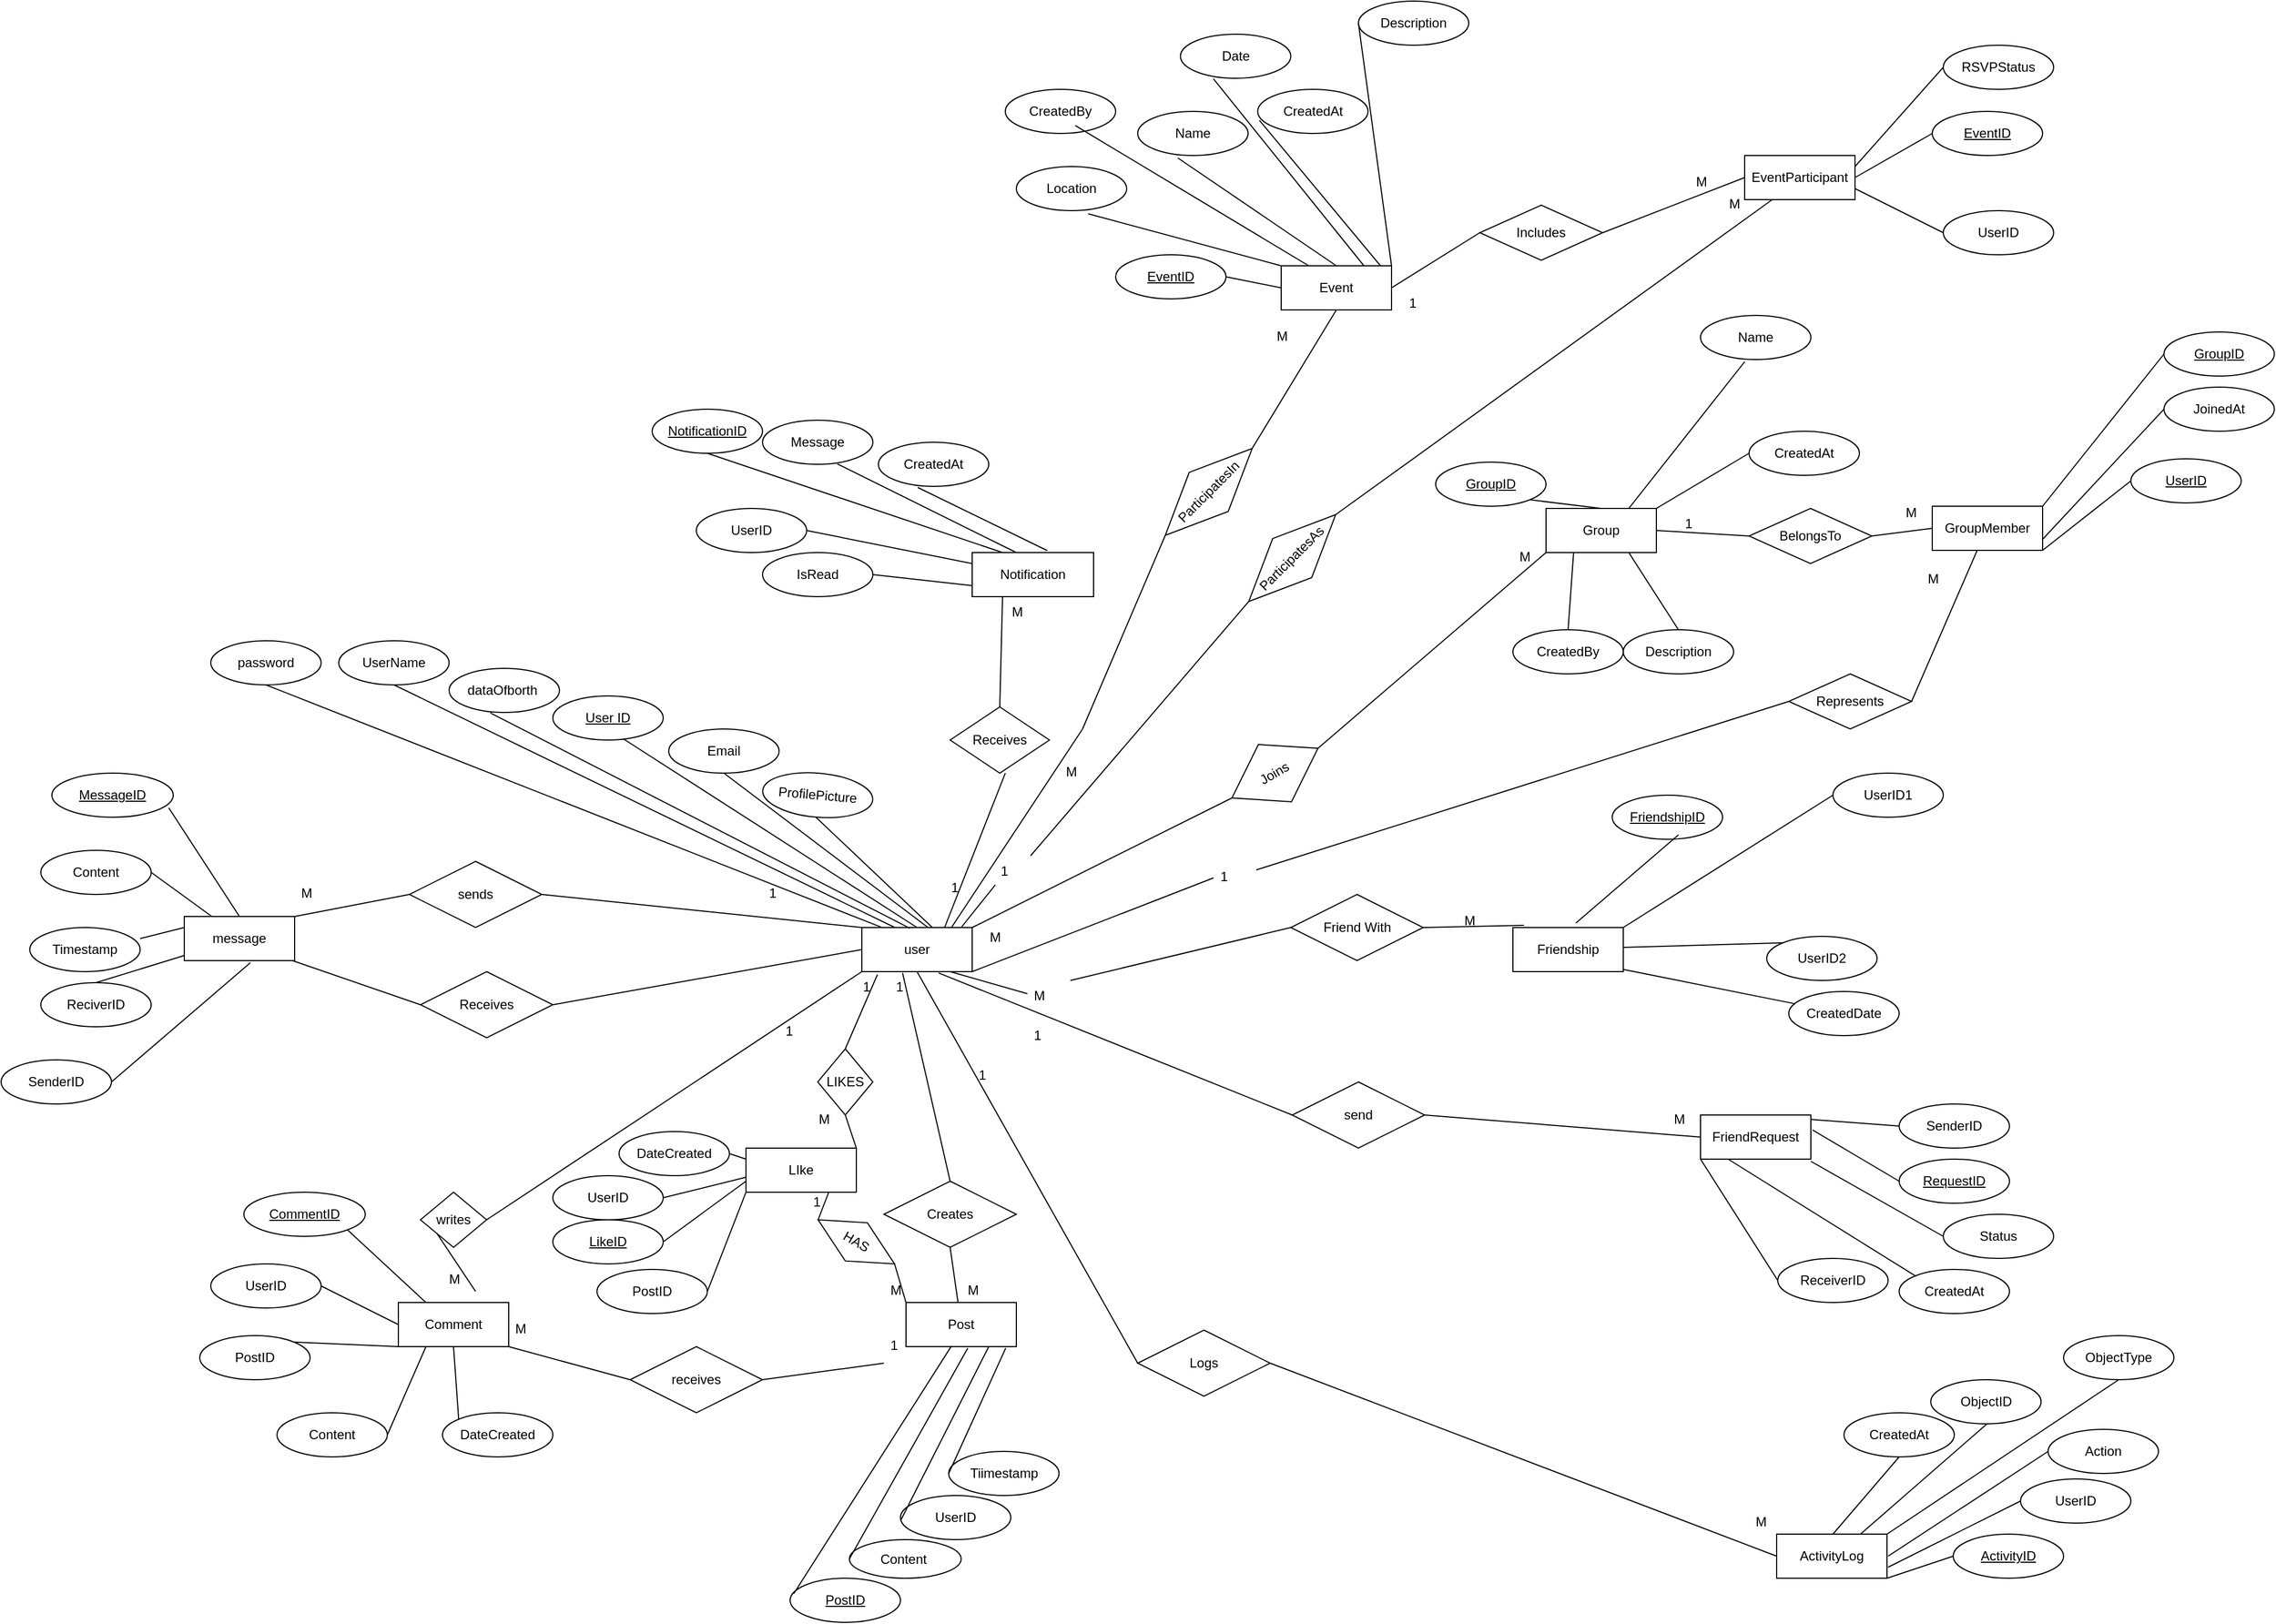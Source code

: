 <mxfile version="24.7.5">
  <diagram id="R2lEEEUBdFMjLlhIrx00" name="Page-1">
    <mxGraphModel dx="1383" dy="1323" grid="1" gridSize="10" guides="1" tooltips="1" connect="1" arrows="1" fold="1" page="1" pageScale="1" pageWidth="850" pageHeight="1100" math="0" shadow="0" extFonts="Permanent Marker^https://fonts.googleapis.com/css?family=Permanent+Marker">
      <root>
        <mxCell id="0" />
        <mxCell id="1" parent="0" />
        <mxCell id="KteuUQvrmq6ltcm_CcR_-3" value="user" style="whiteSpace=wrap;html=1;align=center;" parent="1" vertex="1">
          <mxGeometry x="360" y="240" width="100" height="40" as="geometry" />
        </mxCell>
        <mxCell id="KteuUQvrmq6ltcm_CcR_-4" value="" style="endArrow=none;html=1;rounded=0;exitX=1;exitY=0.5;exitDx=0;exitDy=0;entryX=0;entryY=0;entryDx=0;entryDy=0;" parent="1" source="KteuUQvrmq6ltcm_CcR_-5" target="KteuUQvrmq6ltcm_CcR_-3" edge="1">
          <mxGeometry relative="1" as="geometry">
            <mxPoint x="200" y="270" as="sourcePoint" />
            <mxPoint x="360" y="270" as="targetPoint" />
          </mxGeometry>
        </mxCell>
        <mxCell id="KteuUQvrmq6ltcm_CcR_-5" value="sends" style="shape=rhombus;perimeter=rhombusPerimeter;whiteSpace=wrap;html=1;align=center;" parent="1" vertex="1">
          <mxGeometry x="-50" y="180" width="120" height="60" as="geometry" />
        </mxCell>
        <mxCell id="KteuUQvrmq6ltcm_CcR_-7" value="&lt;span style=&quot;color: rgba(0, 0, 0, 0); font-family: monospace; font-size: 0px; text-align: start; background-color: rgb(27, 29, 30);&quot;&gt;%3CmxGraphModel%3E%3Croot%3E%3CmxCell%20id%3D%220%22%2F%3E%3CmxCell%20id%3D%221%22%20parent%3D%220%22%2F%3E%3CmxCell%20id%3D%222%22%20value%3D%22%22%20style%3D%22endArrow%3Dnone%3Bhtml%3D1%3Brounded%3D0%3BexitX%3D0%3BexitY%3D0.5%3BexitDx%3D0%3BexitDy%3D0%3BentryX%3D0.57%3BentryY%3D-0.075%3BentryDx%3D0%3BentryDy%3D0%3BentryPerimeter%3D0%3B%22%20edge%3D%221%22%20parent%3D%221%22%3E%3CmxGeometry%20relative%3D%221%22%20as%3D%22geometry%22%3E%3CmxPoint%20x%3D%22140%22%20y%3D%22120%22%20as%3D%22sourcePoint%22%2F%3E%3CmxPoint%20x%3D%2277%22%20y%3D%22237%22%20as%3D%22targetPoint%22%2F%3E%3C%2FmxGeometry%3E%3C%2FmxCell%3E%3C%2Froot%3E%3C%2FmxGraphModel%3E&lt;/span&gt;" style="endArrow=none;html=1;rounded=0;exitX=0;exitY=0.5;exitDx=0;exitDy=0;entryX=1;entryY=0;entryDx=0;entryDy=0;" parent="1" source="KteuUQvrmq6ltcm_CcR_-5" target="KteuUQvrmq6ltcm_CcR_-2" edge="1">
          <mxGeometry relative="1" as="geometry">
            <mxPoint x="90" y="170" as="sourcePoint" />
            <mxPoint x="150" y="300" as="targetPoint" />
          </mxGeometry>
        </mxCell>
        <mxCell id="KteuUQvrmq6ltcm_CcR_-9" value="&lt;span style=&quot;color: rgba(0, 0, 0, 0); font-family: monospace; font-size: 0px; text-align: start; background-color: rgb(27, 29, 30);&quot;&gt;%3CmxGraphModel%3E%3Croot%3E%3CmxCell%20id%3D%220%22%2F%3E%3CmxCell%20id%3D%221%22%20parent%3D%220%22%2F%3E%3CmxCell%20id%3D%222%22%20value%3D%22%22%20style%3D%22endArrow%3Dnone%3Bhtml%3D1%3Brounded%3D0%3BexitX%3D0%3BexitY%3D0.5%3BexitDx%3D0%3BexitDy%3D0%3BentryX%3D0.57%3BentryY%3D-0.075%3BentryDx%3D0%3BentryDy%3D0%3BentryPerimeter%3D0%3B%22%20edge%3D%221%22%20parent%3D%221%22%3E%3CmxGeometry%20relative%3D%221%22%20as%3D%22geometry%22%3E%3CmxPoint%20x%3D%22140%22%20y%3D%22120%22%20as%3D%22sourcePoint%22%2F%3E%3CmxPoint%20x%3D%2277%22%20y%3D%22237%22%20as%3D%22targetPoint%22%2F%3E%3C%2FmxGeometry%3E%3C%2FmxCell%3E%3C%2Froot%3E%3C%2FmxGraphModel%3E&lt;/span&gt;" style="endArrow=none;html=1;rounded=0;entryX=1;entryY=1;entryDx=0;entryDy=0;exitX=0;exitY=0.5;exitDx=0;exitDy=0;" parent="1" source="KteuUQvrmq6ltcm_CcR_-8" edge="1">
          <mxGeometry relative="1" as="geometry">
            <mxPoint x="148" y="340" as="sourcePoint" />
            <mxPoint x="-156" y="270" as="targetPoint" />
          </mxGeometry>
        </mxCell>
        <mxCell id="KteuUQvrmq6ltcm_CcR_-10" value="&lt;span style=&quot;color: rgba(0, 0, 0, 0); font-family: monospace; font-size: 0px; text-align: start; background-color: rgb(27, 29, 30);&quot;&gt;%3CmxGraphModel%3E%3Croot%3E%3CmxCell%20id%3D%220%22%2F%3E%3CmxCell%20id%3D%221%22%20parent%3D%220%22%2F%3E%3CmxCell%20id%3D%222%22%20value%3D%22%22%20style%3D%22endArrow%3Dnone%3Bhtml%3D1%3Brounded%3D0%3BexitX%3D0%3BexitY%3D0.5%3BexitDx%3D0%3BexitDy%3D0%3BentryX%3D0.57%3BentryY%3D-0.075%3BentryDx%3D0%3BentryDy%3D0%3BentryPerimeter%3D0%3B%22%20edge%3D%221%22%20parent%3D%221%22%3E%3CmxGeometry%20relative%3D%221%22%20as%3D%22geometry%22%3E%3CmxPoint%20x%3D%22140%22%20y%3D%22120%22%20as%3D%22sourcePoint%22%2F%3E%3CmxPoint%20x%3D%2277%22%20y%3D%22237%22%20as%3D%22targetPoint%22%2F%3E%3C%2FmxGeometry%3E%3C%2FmxCell%3E%3C%2Froot%3E%3C%2FmxGraphModel%3E&lt;/span&gt;" style="endArrow=none;html=1;rounded=0;exitX=1;exitY=0.5;exitDx=0;exitDy=0;entryX=0;entryY=0.5;entryDx=0;entryDy=0;" parent="1" source="KteuUQvrmq6ltcm_CcR_-8" target="KteuUQvrmq6ltcm_CcR_-3" edge="1">
          <mxGeometry relative="1" as="geometry">
            <mxPoint x="210" y="360" as="sourcePoint" />
            <mxPoint x="80" y="290" as="targetPoint" />
            <Array as="points" />
          </mxGeometry>
        </mxCell>
        <mxCell id="KteuUQvrmq6ltcm_CcR_-13" value="NotificationID" style="ellipse;whiteSpace=wrap;html=1;align=center;fontStyle=4;" parent="1" vertex="1">
          <mxGeometry x="170" y="-230" width="100" height="40" as="geometry" />
        </mxCell>
        <mxCell id="KteuUQvrmq6ltcm_CcR_-16" value="UserName" style="ellipse;whiteSpace=wrap;html=1;align=center;" parent="1" vertex="1">
          <mxGeometry x="-114" y="-20" width="100" height="40" as="geometry" />
        </mxCell>
        <mxCell id="KteuUQvrmq6ltcm_CcR_-17" value="&lt;span style=&quot;color: rgba(0, 0, 0, 0); font-family: monospace; font-size: 0px; text-align: start; background-color: rgb(27, 29, 30);&quot;&gt;%3CmxGraphModel%3E%3Croot%3E%3CmxCell%20id%3D%220%22%2F%3E%3CmxCell%20id%3D%221%22%20parent%3D%220%22%2F%3E%3CmxCell%20id%3D%222%22%20value%3D%22%22%20style%3D%22endArrow%3Dnone%3Bhtml%3D1%3Brounded%3D0%3BexitX%3D0%3BexitY%3D0.5%3BexitDx%3D0%3BexitDy%3D0%3BentryX%3D0.57%3BentryY%3D-0.075%3BentryDx%3D0%3BentryDy%3D0%3BentryPerimeter%3D0%3B%22%20edge%3D%221%22%20parent%3D%221%22%3E%3CmxGeometry%20relative%3D%221%22%20as%3D%22geometry%22%3E%3CmxPoint%20x%3D%22140%22%20y%3D%22120%22%20as%3D%22sourcePoint%22%2F%3E%3CmxPoint%20x%3D%2277%22%20y%3D%22237%22%20as%3D%22targetPoint%22%2F%3E%3C%2FmxGeometry%3E%3C%2FmxCell%3E%3C%2Froot%3E%3C%2FmxGraphModel%3E&lt;/span&gt;" style="endArrow=none;html=1;rounded=0;entryX=0.5;entryY=1;entryDx=0;entryDy=0;" parent="1" target="KteuUQvrmq6ltcm_CcR_-16" edge="1">
          <mxGeometry relative="1" as="geometry">
            <mxPoint x="390" y="240" as="sourcePoint" />
            <mxPoint x="479" y="150" as="targetPoint" />
            <Array as="points" />
          </mxGeometry>
        </mxCell>
        <mxCell id="KteuUQvrmq6ltcm_CcR_-18" value="Email" style="ellipse;whiteSpace=wrap;html=1;align=center;" parent="1" vertex="1">
          <mxGeometry x="185" y="60" width="100" height="40" as="geometry" />
        </mxCell>
        <mxCell id="KteuUQvrmq6ltcm_CcR_-19" value="password" style="ellipse;whiteSpace=wrap;html=1;align=center;" parent="1" vertex="1">
          <mxGeometry x="-230" y="-20" width="100" height="40" as="geometry" />
        </mxCell>
        <mxCell id="KteuUQvrmq6ltcm_CcR_-20" value="dataOfborth&amp;nbsp;" style="ellipse;whiteSpace=wrap;html=1;align=center;" parent="1" vertex="1">
          <mxGeometry x="-14" y="5" width="100" height="40" as="geometry" />
        </mxCell>
        <mxCell id="KteuUQvrmq6ltcm_CcR_-22" value="&lt;span style=&quot;color: rgba(0, 0, 0, 0); font-family: monospace; font-size: 0px; text-align: start; background-color: rgb(27, 29, 30);&quot;&gt;%3CmxGraphModel%3E%3Croot%3E%3CmxCell%20id%3D%220%22%2F%3E%3CmxCell%20id%3D%221%22%20parent%3D%220%22%2F%3E%3CmxCell%20id%3D%222%22%20value%3D%22%22%20style%3D%22endArrow%3Dnone%3Bhtml%3D1%3Brounded%3D0%3BexitX%3D0%3BexitY%3D0.5%3BexitDx%3D0%3BexitDy%3D0%3BentryX%3D0.57%3BentryY%3D-0.075%3BentryDx%3D0%3BentryDy%3D0%3BentryPerimeter%3D0%3B%22%20edge%3D%221%22%20parent%3D%221%22%3E%3CmxGeometry%20relative%3D%221%22%20as%3D%22geometry%22%3E%3CmxPoint%20x%3D%22140%22%20y%3D%22120%22%20as%3D%22sourcePoint%22%2F%3E%3CmxPoint%20x%3D%2277%22%20y%3D%22237%22%20as%3D%22targetPoint%22%2F%3E%3C%2FmxGeometry%3E%3C%2FmxCell%3E%3C%2Froot%3E%3C%2FmxGraphModel%3E&lt;/span&gt;" style="endArrow=none;html=1;rounded=0;exitX=0.642;exitY=0.005;exitDx=0;exitDy=0;entryX=0.5;entryY=1;entryDx=0;entryDy=0;exitPerimeter=0;" parent="1" source="KteuUQvrmq6ltcm_CcR_-3" target="KteuUQvrmq6ltcm_CcR_-21" edge="1">
          <mxGeometry relative="1" as="geometry">
            <mxPoint x="392" y="207" as="sourcePoint" />
            <mxPoint x="385" y="80" as="targetPoint" />
            <Array as="points" />
          </mxGeometry>
        </mxCell>
        <mxCell id="KteuUQvrmq6ltcm_CcR_-23" value="&lt;span style=&quot;color: rgba(0, 0, 0, 0); font-family: monospace; font-size: 0px; text-align: start; background-color: rgb(27, 29, 30);&quot;&gt;%3CmxGraphModel%3E%3Croot%3E%3CmxCell%20id%3D%220%22%2F%3E%3CmxCell%20id%3D%221%22%20parent%3D%220%22%2F%3E%3CmxCell%20id%3D%222%22%20value%3D%22%22%20style%3D%22endArrow%3Dnone%3Bhtml%3D1%3Brounded%3D0%3BexitX%3D0%3BexitY%3D0.5%3BexitDx%3D0%3BexitDy%3D0%3BentryX%3D0.57%3BentryY%3D-0.075%3BentryDx%3D0%3BentryDy%3D0%3BentryPerimeter%3D0%3B%22%20edge%3D%221%22%20parent%3D%221%22%3E%3CmxGeometry%20relative%3D%221%22%20as%3D%22geometry%22%3E%3CmxPoint%20x%3D%22140%22%20y%3D%22120%22%20as%3D%22sourcePoint%22%2F%3E%3CmxPoint%20x%3D%2277%22%20y%3D%22237%22%20as%3D%22targetPoint%22%2F%3E%3C%2FmxGeometry%3E%3C%2FmxCell%3E%3C%2Froot%3E%3C%2FmxGraphModel%3E&lt;/span&gt;" style="endArrow=none;html=1;rounded=0;entryX=0.5;entryY=1;entryDx=0;entryDy=0;exitX=0.179;exitY=-0.004;exitDx=0;exitDy=0;exitPerimeter=0;" parent="1" source="KteuUQvrmq6ltcm_CcR_-3" target="KteuUQvrmq6ltcm_CcR_-19" edge="1">
          <mxGeometry relative="1" as="geometry">
            <mxPoint x="370" y="230" as="sourcePoint" />
            <mxPoint x="460" y="130" as="targetPoint" />
            <Array as="points" />
          </mxGeometry>
        </mxCell>
        <mxCell id="KteuUQvrmq6ltcm_CcR_-24" value="&lt;span style=&quot;color: rgba(0, 0, 0, 0); font-family: monospace; font-size: 0px; text-align: start; background-color: rgb(27, 29, 30);&quot;&gt;%3CmxGraphModel%3E%3Croot%3E%3CmxCell%20id%3D%220%22%2F%3E%3CmxCell%20id%3D%221%22%20parent%3D%220%22%2F%3E%3CmxCell%20id%3D%222%22%20value%3D%22%22%20style%3D%22endArrow%3Dnone%3Bhtml%3D1%3Brounded%3D0%3BexitX%3D0%3BexitY%3D0.5%3BexitDx%3D0%3BexitDy%3D0%3BentryX%3D0.57%3BentryY%3D-0.075%3BentryDx%3D0%3BentryDy%3D0%3BentryPerimeter%3D0%3B%22%20edge%3D%221%22%20parent%3D%221%22%3E%3CmxGeometry%20relative%3D%221%22%20as%3D%22geometry%22%3E%3CmxPoint%20x%3D%22140%22%20y%3D%22120%22%20as%3D%22sourcePoint%22%2F%3E%3CmxPoint%20x%3D%2277%22%20y%3D%22237%22%20as%3D%22targetPoint%22%2F%3E%3C%2FmxGeometry%3E%3C%2FmxCell%3E%3C%2Froot%3E%3C%2FmxGraphModel%3E&lt;/span&gt;" style="endArrow=none;html=1;rounded=0;entryX=0.374;entryY=1.01;entryDx=0;entryDy=0;exitX=0.435;exitY=0.016;exitDx=0;exitDy=0;exitPerimeter=0;entryPerimeter=0;" parent="1" source="KteuUQvrmq6ltcm_CcR_-3" target="KteuUQvrmq6ltcm_CcR_-20" edge="1">
          <mxGeometry relative="1" as="geometry">
            <mxPoint x="430" y="220" as="sourcePoint" />
            <mxPoint x="540" y="180" as="targetPoint" />
            <Array as="points" />
          </mxGeometry>
        </mxCell>
        <mxCell id="KteuUQvrmq6ltcm_CcR_-26" value="MessageID" style="ellipse;whiteSpace=wrap;html=1;align=center;fontStyle=4;" parent="1" vertex="1">
          <mxGeometry x="-374" y="100" width="110" height="40" as="geometry" />
        </mxCell>
        <mxCell id="KteuUQvrmq6ltcm_CcR_-27" value="Content" style="ellipse;whiteSpace=wrap;html=1;align=center;" parent="1" vertex="1">
          <mxGeometry x="-384" y="170" width="100" height="40" as="geometry" />
        </mxCell>
        <mxCell id="KteuUQvrmq6ltcm_CcR_-28" value="Timestamp" style="ellipse;whiteSpace=wrap;html=1;align=center;" parent="1" vertex="1">
          <mxGeometry x="-394" y="240" width="100" height="40" as="geometry" />
        </mxCell>
        <mxCell id="KteuUQvrmq6ltcm_CcR_-31" value="SenderID" style="ellipse;whiteSpace=wrap;html=1;align=center;" parent="1" vertex="1">
          <mxGeometry x="-420" y="360" width="100" height="40" as="geometry" />
        </mxCell>
        <mxCell id="KteuUQvrmq6ltcm_CcR_-32" value="ReciverID" style="ellipse;whiteSpace=wrap;html=1;align=center;" parent="1" vertex="1">
          <mxGeometry x="-384" y="290" width="100" height="40" as="geometry" />
        </mxCell>
        <mxCell id="KteuUQvrmq6ltcm_CcR_-33" value="&lt;span style=&quot;color: rgba(0, 0, 0, 0); font-family: monospace; font-size: 0px; text-align: start; background-color: rgb(27, 29, 30);&quot;&gt;%3CmxGraphModel%3E%3Croot%3E%3CmxCell%20id%3D%220%22%2F%3E%3CmxCell%20id%3D%221%22%20parent%3D%220%22%2F%3E%3CmxCell%20id%3D%222%22%20value%3D%22%22%20style%3D%22endArrow%3Dnone%3Bhtml%3D1%3Brounded%3D0%3BexitX%3D0%3BexitY%3D0.5%3BexitDx%3D0%3BexitDy%3D0%3BentryX%3D0.57%3BentryY%3D-0.075%3BentryDx%3D0%3BentryDy%3D0%3BentryPerimeter%3D0%3B%22%20edge%3D%221%22%20parent%3D%221%22%3E%3CmxGeometry%20relative%3D%221%22%20as%3D%22geometry%22%3E%3CmxPoint%20x%3D%22140%22%20y%3D%22120%22%20as%3D%22sourcePoint%22%2F%3E%3CmxPoint%20x%3D%2277%22%20y%3D%22237%22%20as%3D%22targetPoint%22%2F%3E%3C%2FmxGeometry%3E%3C%2FmxCell%3E%3C%2Froot%3E%3C%2FmxGraphModel%3E&lt;/span&gt;" style="endArrow=none;html=1;rounded=0;exitX=0.5;exitY=0;exitDx=0;exitDy=0;" parent="1" source="KteuUQvrmq6ltcm_CcR_-2" edge="1">
          <mxGeometry relative="1" as="geometry">
            <mxPoint x="-94" y="320" as="sourcePoint" />
            <mxPoint x="-194" y="260" as="targetPoint" />
          </mxGeometry>
        </mxCell>
        <mxCell id="KteuUQvrmq6ltcm_CcR_-34" value="&lt;span style=&quot;color: rgba(0, 0, 0, 0); font-family: monospace; font-size: 0px; text-align: start; background-color: rgb(27, 29, 30);&quot;&gt;%3CmxGraphModel%3E%3Croot%3E%3CmxCell%20id%3D%220%22%2F%3E%3CmxCell%20id%3D%221%22%20parent%3D%220%22%2F%3E%3CmxCell%20id%3D%222%22%20value%3D%22%22%20style%3D%22endArrow%3Dnone%3Bhtml%3D1%3Brounded%3D0%3BexitX%3D0%3BexitY%3D0.5%3BexitDx%3D0%3BexitDy%3D0%3BentryX%3D0.57%3BentryY%3D-0.075%3BentryDx%3D0%3BentryDy%3D0%3BentryPerimeter%3D0%3B%22%20edge%3D%221%22%20parent%3D%221%22%3E%3CmxGeometry%20relative%3D%221%22%20as%3D%22geometry%22%3E%3CmxPoint%20x%3D%22140%22%20y%3D%22120%22%20as%3D%22sourcePoint%22%2F%3E%3CmxPoint%20x%3D%2277%22%20y%3D%22237%22%20as%3D%22targetPoint%22%2F%3E%3C%2FmxGeometry%3E%3C%2FmxCell%3E%3C%2Froot%3E%3C%2FmxGraphModel%3E&lt;/span&gt;" style="endArrow=none;html=1;rounded=0;exitX=1;exitY=0.5;exitDx=0;exitDy=0;entryX=0.599;entryY=1.048;entryDx=0;entryDy=0;entryPerimeter=0;" parent="1" source="KteuUQvrmq6ltcm_CcR_-31" target="KteuUQvrmq6ltcm_CcR_-2" edge="1">
          <mxGeometry x="0.397" y="-12" relative="1" as="geometry">
            <mxPoint x="-294" y="350" as="sourcePoint" />
            <mxPoint x="-274" y="260" as="targetPoint" />
            <mxPoint as="offset" />
          </mxGeometry>
        </mxCell>
        <mxCell id="KteuUQvrmq6ltcm_CcR_-35" value="&lt;span style=&quot;color: rgba(0, 0, 0, 0); font-family: monospace; font-size: 0px; text-align: start; background-color: rgb(27, 29, 30);&quot;&gt;%3CmxGraphModel%3E%3Croot%3E%3CmxCell%20id%3D%220%22%2F%3E%3CmxCell%20id%3D%221%22%20parent%3D%220%22%2F%3E%3CmxCell%20id%3D%222%22%20value%3D%22%22%20style%3D%22endArrow%3Dnone%3Bhtml%3D1%3Brounded%3D0%3BexitX%3D0%3BexitY%3D0.5%3BexitDx%3D0%3BexitDy%3D0%3BentryX%3D0.57%3BentryY%3D-0.075%3BentryDx%3D0%3BentryDy%3D0%3BentryPerimeter%3D0%3B%22%20edge%3D%221%22%20parent%3D%221%22%3E%3CmxGeometry%20relative%3D%221%22%20as%3D%22geometry%22%3E%3CmxPoint%20x%3D%22140%22%20y%3D%22120%22%20as%3D%22sourcePoint%22%2F%3E%3CmxPoint%20x%3D%2277%22%20y%3D%22237%22%20as%3D%22targetPoint%22%2F%3E%3C%2FmxGeometry%3E%3C%2FmxCell%3E%3C%2Froot%3E%3C%2FmxGraphModel%3E&lt;/span&gt;" style="endArrow=none;html=1;rounded=0;exitX=0.5;exitY=0;exitDx=0;exitDy=0;entryX=0.963;entryY=0.787;entryDx=0;entryDy=0;entryPerimeter=0;" parent="1" source="KteuUQvrmq6ltcm_CcR_-2" target="KteuUQvrmq6ltcm_CcR_-26" edge="1">
          <mxGeometry x="0.397" y="-12" relative="1" as="geometry">
            <mxPoint x="-244" y="220" as="sourcePoint" />
            <mxPoint x="-164" y="142" as="targetPoint" />
            <mxPoint as="offset" />
          </mxGeometry>
        </mxCell>
        <mxCell id="KteuUQvrmq6ltcm_CcR_-36" value="&lt;span style=&quot;color: rgba(0, 0, 0, 0); font-family: monospace; font-size: 0px; text-align: start; background-color: rgb(27, 29, 30);&quot;&gt;%3CmxGraphModel%3E%3Croot%3E%3CmxCell%20id%3D%220%22%2F%3E%3CmxCell%20id%3D%221%22%20parent%3D%220%22%2F%3E%3CmxCell%20id%3D%222%22%20value%3D%22%22%20style%3D%22endArrow%3Dnone%3Bhtml%3D1%3Brounded%3D0%3BexitX%3D0%3BexitY%3D0.5%3BexitDx%3D0%3BexitDy%3D0%3BentryX%3D0.57%3BentryY%3D-0.075%3BentryDx%3D0%3BentryDy%3D0%3BentryPerimeter%3D0%3B%22%20edge%3D%221%22%20parent%3D%221%22%3E%3CmxGeometry%20relative%3D%221%22%20as%3D%22geometry%22%3E%3CmxPoint%20x%3D%22140%22%20y%3D%22120%22%20as%3D%22sourcePoint%22%2F%3E%3CmxPoint%20x%3D%2277%22%20y%3D%22237%22%20as%3D%22targetPoint%22%2F%3E%3C%2FmxGeometry%3E%3C%2FmxCell%3E%3C%2Froot%3E%3C%2FmxGraphModel%3E&lt;/span&gt;" style="endArrow=none;html=1;rounded=0;exitX=0.25;exitY=0;exitDx=0;exitDy=0;entryX=1;entryY=0.5;entryDx=0;entryDy=0;" parent="1" source="KteuUQvrmq6ltcm_CcR_-2" target="KteuUQvrmq6ltcm_CcR_-27" edge="1">
          <mxGeometry x="0.397" y="-12" relative="1" as="geometry">
            <mxPoint x="-214" y="230" as="sourcePoint" />
            <mxPoint x="-258" y="141" as="targetPoint" />
            <mxPoint as="offset" />
          </mxGeometry>
        </mxCell>
        <mxCell id="KteuUQvrmq6ltcm_CcR_-37" value="&lt;span style=&quot;color: rgba(0, 0, 0, 0); font-family: monospace; font-size: 0px; text-align: start; background-color: rgb(27, 29, 30);&quot;&gt;%3CmxGraphModel%3E%3Croot%3E%3CmxCell%20id%3D%220%22%2F%3E%3CmxCell%20id%3D%221%22%20parent%3D%220%22%2F%3E%3CmxCell%20id%3D%222%22%20value%3D%22%22%20style%3D%22endArrow%3Dnone%3Bhtml%3D1%3Brounded%3D0%3BexitX%3D0%3BexitY%3D0.5%3BexitDx%3D0%3BexitDy%3D0%3BentryX%3D0.57%3BentryY%3D-0.075%3BentryDx%3D0%3BentryDy%3D0%3BentryPerimeter%3D0%3B%22%20edge%3D%221%22%20parent%3D%221%22%3E%3CmxGeometry%20relative%3D%221%22%20as%3D%22geometry%22%3E%3CmxPoint%20x%3D%22140%22%20y%3D%22120%22%20as%3D%22sourcePoint%22%2F%3E%3CmxPoint%20x%3D%2277%22%20y%3D%22237%22%20as%3D%22targetPoint%22%2F%3E%3C%2FmxGeometry%3E%3C%2FmxCell%3E%3C%2Froot%3E%3C%2FmxGraphModel%3E&lt;/span&gt;" style="endArrow=none;html=1;rounded=0;entryX=1;entryY=0.25;entryDx=0;entryDy=0;entryPerimeter=0;exitX=0;exitY=0.25;exitDx=0;exitDy=0;" parent="1" source="KteuUQvrmq6ltcm_CcR_-2" target="KteuUQvrmq6ltcm_CcR_-28" edge="1">
          <mxGeometry x="0.397" y="-12" relative="1" as="geometry">
            <mxPoint x="-274" y="240" as="sourcePoint" />
            <mxPoint x="-274" y="200" as="targetPoint" />
            <mxPoint as="offset" />
          </mxGeometry>
        </mxCell>
        <mxCell id="KteuUQvrmq6ltcm_CcR_-38" value="" style="endArrow=none;html=1;rounded=0;exitX=0.5;exitY=0;exitDx=0;exitDy=0;" parent="1" source="KteuUQvrmq6ltcm_CcR_-32" target="KteuUQvrmq6ltcm_CcR_-2" edge="1">
          <mxGeometry relative="1" as="geometry">
            <mxPoint x="-164" y="340" as="sourcePoint" />
            <mxPoint x="-194" y="260" as="targetPoint" />
          </mxGeometry>
        </mxCell>
        <mxCell id="KteuUQvrmq6ltcm_CcR_-2" value="message" style="whiteSpace=wrap;html=1;align=center;" parent="1" vertex="1">
          <mxGeometry x="-254" y="230" width="100" height="40" as="geometry" />
        </mxCell>
        <mxCell id="KteuUQvrmq6ltcm_CcR_-40" value="M" style="text;strokeColor=none;fillColor=none;spacingLeft=4;spacingRight=4;overflow=hidden;rotatable=0;points=[[0,0.5],[1,0.5]];portConstraint=eastwest;fontSize=12;whiteSpace=wrap;html=1;" parent="1" vertex="1">
          <mxGeometry x="-154" y="195" width="40" height="30" as="geometry" />
        </mxCell>
        <mxCell id="KteuUQvrmq6ltcm_CcR_-41" value="Friendship" style="whiteSpace=wrap;html=1;align=center;" parent="1" vertex="1">
          <mxGeometry x="950" y="240" width="100" height="40" as="geometry" />
        </mxCell>
        <mxCell id="KteuUQvrmq6ltcm_CcR_-42" value="Post" style="whiteSpace=wrap;html=1;align=center;" parent="1" vertex="1">
          <mxGeometry x="400" y="580" width="100" height="40" as="geometry" />
        </mxCell>
        <mxCell id="KteuUQvrmq6ltcm_CcR_-43" value="Comment" style="whiteSpace=wrap;html=1;align=center;" parent="1" vertex="1">
          <mxGeometry x="-60" y="580" width="100" height="40" as="geometry" />
        </mxCell>
        <mxCell id="KteuUQvrmq6ltcm_CcR_-44" value="LIke" style="whiteSpace=wrap;html=1;align=center;" parent="1" vertex="1">
          <mxGeometry x="255" y="440" width="100" height="40" as="geometry" />
        </mxCell>
        <mxCell id="KteuUQvrmq6ltcm_CcR_-45" value="Friend With" style="shape=rhombus;perimeter=rhombusPerimeter;whiteSpace=wrap;html=1;align=center;rotation=0;" parent="1" vertex="1">
          <mxGeometry x="748.71" y="210" width="120" height="60" as="geometry" />
        </mxCell>
        <mxCell id="KteuUQvrmq6ltcm_CcR_-46" value="&lt;span style=&quot;color: rgba(0, 0, 0, 0); font-family: monospace; font-size: 0px; text-align: start; background-color: rgb(27, 29, 30);&quot;&gt;%3CmxGraphModel%3E%3Croot%3E%3CmxCell%20id%3D%220%22%2F%3E%3CmxCell%20id%3D%221%22%20parent%3D%220%22%2F%3E%3CmxCell%20id%3D%222%22%20value%3D%22%22%20style%3D%22endArrow%3Dnone%3Bhtml%3D1%3Brounded%3D0%3BexitX%3D0%3BexitY%3D0.5%3BexitDx%3D0%3BexitDy%3D0%3BentryX%3D0.57%3BentryY%3D-0.075%3BentryDx%3D0%3BentryDy%3D0%3BentryPerimeter%3D0%3B%22%20edge%3D%221%22%20parent%3D%221%22%3E%3CmxGeometry%20relative%3D%221%22%20as%3D%22geometry%22%3E%3CmxPoint%20x%3D%22140%22%20y%3D%22120%22%20as%3D%22sourcePoint%22%2F%3E%3CmxPoint%20x%3D%2277%22%20y%3D%22237%22%20as%3D%22targetPoint%22%2F%3E%3C%2FmxGeometry%3E%3C%2FmxCell%3E%3C%2Froot%3E%3C%2FmxGraphModel%3E&lt;/span&gt;" style="endArrow=none;html=1;rounded=0;entryX=0;entryY=0.5;entryDx=0;entryDy=0;exitX=0.975;exitY=0;exitDx=0;exitDy=0;exitPerimeter=0;" parent="1" source="JhDh_J5ReXfl7SlADizh-19" target="KteuUQvrmq6ltcm_CcR_-45" edge="1">
          <mxGeometry relative="1" as="geometry">
            <mxPoint x="575" y="238" as="sourcePoint" />
            <mxPoint x="793.71" y="178" as="targetPoint" />
            <Array as="points" />
          </mxGeometry>
        </mxCell>
        <mxCell id="KteuUQvrmq6ltcm_CcR_-47" value="&lt;span style=&quot;color: rgba(0, 0, 0, 0); font-family: monospace; font-size: 0px; text-align: start; background-color: rgb(27, 29, 30);&quot;&gt;%3CmxGraphModel%3E%3Croot%3E%3CmxCell%20id%3D%220%22%2F%3E%3CmxCell%20id%3D%221%22%20parent%3D%220%22%2F%3E%3CmxCell%20id%3D%222%22%20value%3D%22%22%20style%3D%22endArrow%3Dnone%3Bhtml%3D1%3Brounded%3D0%3BexitX%3D0%3BexitY%3D0.5%3BexitDx%3D0%3BexitDy%3D0%3BentryX%3D0.57%3BentryY%3D-0.075%3BentryDx%3D0%3BentryDy%3D0%3BentryPerimeter%3D0%3B%22%20edge%3D%221%22%20parent%3D%221%22%3E%3CmxGeometry%20relative%3D%221%22%20as%3D%22geometry%22%3E%3CmxPoint%20x%3D%22140%22%20y%3D%22120%22%20as%3D%22sourcePoint%22%2F%3E%3CmxPoint%20x%3D%2277%22%20y%3D%22237%22%20as%3D%22targetPoint%22%2F%3E%3C%2FmxGeometry%3E%3C%2FmxCell%3E%3C%2Froot%3E%3C%2FmxGraphModel%3E&lt;/span&gt;" style="endArrow=none;html=1;rounded=0;entryX=0.1;entryY=-0.05;entryDx=0;entryDy=0;exitX=1;exitY=0.5;exitDx=0;exitDy=0;entryPerimeter=0;" parent="1" source="KteuUQvrmq6ltcm_CcR_-45" target="KteuUQvrmq6ltcm_CcR_-41" edge="1">
          <mxGeometry relative="1" as="geometry">
            <mxPoint x="420" y="290" as="sourcePoint" />
            <mxPoint x="567" y="388" as="targetPoint" />
            <Array as="points" />
          </mxGeometry>
        </mxCell>
        <mxCell id="KteuUQvrmq6ltcm_CcR_-49" value="M" style="text;strokeColor=none;fillColor=none;spacingLeft=4;spacingRight=4;overflow=hidden;rotatable=0;points=[[0,0.5],[1,0.5]];portConstraint=eastwest;fontSize=12;whiteSpace=wrap;html=1;" parent="1" vertex="1">
          <mxGeometry x="900" y="220" width="40" height="30" as="geometry" />
        </mxCell>
        <mxCell id="KteuUQvrmq6ltcm_CcR_-51" value="UserID1&lt;span style=&quot;color: rgba(0, 0, 0, 0); font-family: monospace; font-size: 0px; text-align: start; text-wrap: nowrap;&quot;&gt;%3CmxGraphModel%3E%3Croot%3E%3CmxCell%20id%3D%220%22%2F%3E%3CmxCell%20id%3D%221%22%20parent%3D%220%22%2F%3E%3CmxCell%20id%3D%222%22%20value%3D%22Email%22%20style%3D%22ellipse%3BwhiteSpace%3Dwrap%3Bhtml%3D1%3Balign%3Dcenter%3B%22%20vertex%3D%221%22%20parent%3D%221%22%3E%3CmxGeometry%20x%3D%22530%22%20y%3D%22260%22%20width%3D%22100%22%20height%3D%2240%22%20as%3D%22geometry%22%2F%3E%3C%2FmxCell%3E%3C%2Froot%3E%3C%2FmxGraphModel%3E&lt;/span&gt;" style="ellipse;whiteSpace=wrap;html=1;align=center;" parent="1" vertex="1">
          <mxGeometry x="1240" y="100" width="100" height="40" as="geometry" />
        </mxCell>
        <mxCell id="KteuUQvrmq6ltcm_CcR_-52" value="FriendshipID" style="ellipse;whiteSpace=wrap;html=1;align=center;fontStyle=4;" parent="1" vertex="1">
          <mxGeometry x="1040" y="120" width="100" height="40" as="geometry" />
        </mxCell>
        <mxCell id="KteuUQvrmq6ltcm_CcR_-54" value="UserID2&lt;span style=&quot;color: rgba(0, 0, 0, 0); font-family: monospace; font-size: 0px; text-align: start; text-wrap: nowrap;&quot;&gt;%3CmxGraphModel%3E%3Croot%3E%3CmxCell%20id%3D%220%22%2F%3E%3CmxCell%20id%3D%221%22%20parent%3D%220%22%2F%3E%3CmxCell%20id%3D%222%22%20value%3D%22Email%22%20style%3D%22ellipse%3BwhiteSpace%3Dwrap%3Bhtml%3D1%3Balign%3Dcenter%3B%22%20vertex%3D%221%22%20parent%3D%221%22%3E%3CmxGeometry%20x%3D%22530%22%20y%3D%22260%22%20width%3D%22100%22%20height%3D%2240%22%20as%3D%22geometry%22%2F%3E%3C%2FmxCell%3E%3C%2Froot%3E%3C%2FmxGraphModel%3E&lt;/span&gt;" style="ellipse;whiteSpace=wrap;html=1;align=center;" parent="1" vertex="1">
          <mxGeometry x="1180" y="248" width="100" height="40" as="geometry" />
        </mxCell>
        <mxCell id="KteuUQvrmq6ltcm_CcR_-55" value="&lt;span style=&quot;color: rgba(0, 0, 0, 0); font-family: monospace; font-size: 0px; text-align: start; background-color: rgb(27, 29, 30);&quot;&gt;%3CmxGraphModel%3E%3Croot%3E%3CmxCell%20id%3D%220%22%2F%3E%3CmxCell%20id%3D%221%22%20parent%3D%220%22%2F%3E%3CmxCell%20id%3D%222%22%20value%3D%22%22%20style%3D%22endArrow%3Dnone%3Bhtml%3D1%3Brounded%3D0%3BexitX%3D0%3BexitY%3D0.5%3BexitDx%3D0%3BexitDy%3D0%3BentryX%3D0.57%3BentryY%3D-0.075%3BentryDx%3D0%3BentryDy%3D0%3BentryPerimeter%3D0%3B%22%20edge%3D%221%22%20parent%3D%221%22%3E%3CmxGeometry%20relative%3D%221%22%20as%3D%22geometry%22%3E%3CmxPoint%20x%3D%22140%22%20y%3D%22120%22%20as%3D%22sourcePoint%22%2F%3E%3CmxPoint%20x%3D%2277%22%20y%3D%22237%22%20as%3D%22targetPoint%22%2F%3E%3C%2FmxGeometry%3E%3C%2FmxCell%3E%3C%2Froot%3E%3C%2FmxGraphModel%3E&lt;/span&gt;" style="endArrow=none;html=1;rounded=0;entryX=0.6;entryY=0.95;entryDx=0;entryDy=0;exitX=0.57;exitY=-0.05;exitDx=0;exitDy=0;exitPerimeter=0;entryPerimeter=0;" parent="1" edge="1">
          <mxGeometry relative="1" as="geometry">
            <mxPoint x="1007" y="236" as="sourcePoint" />
            <mxPoint x="1100" y="156" as="targetPoint" />
            <Array as="points" />
          </mxGeometry>
        </mxCell>
        <mxCell id="KteuUQvrmq6ltcm_CcR_-56" value="CreatedDate" style="ellipse;whiteSpace=wrap;html=1;align=center;" parent="1" vertex="1">
          <mxGeometry x="1200" y="298" width="100" height="40" as="geometry" />
        </mxCell>
        <mxCell id="KteuUQvrmq6ltcm_CcR_-57" value="&lt;span style=&quot;color: rgba(0, 0, 0, 0); font-family: monospace; font-size: 0px; text-align: start; background-color: rgb(27, 29, 30);&quot;&gt;%3CmxGraphModel%3E%3Croot%3E%3CmxCell%20id%3D%220%22%2F%3E%3CmxCell%20id%3D%221%22%20parent%3D%220%22%2F%3E%3CmxCell%20id%3D%222%22%20value%3D%22%22%20style%3D%22endArrow%3Dnone%3Bhtml%3D1%3Brounded%3D0%3BexitX%3D0%3BexitY%3D0.5%3BexitDx%3D0%3BexitDy%3D0%3BentryX%3D0.57%3BentryY%3D-0.075%3BentryDx%3D0%3BentryDy%3D0%3BentryPerimeter%3D0%3B%22%20edge%3D%221%22%20parent%3D%221%22%3E%3CmxGeometry%20relative%3D%221%22%20as%3D%22geometry%22%3E%3CmxPoint%20x%3D%22140%22%20y%3D%22120%22%20as%3D%22sourcePoint%22%2F%3E%3CmxPoint%20x%3D%2277%22%20y%3D%22237%22%20as%3D%22targetPoint%22%2F%3E%3C%2FmxGeometry%3E%3C%2FmxCell%3E%3C%2Froot%3E%3C%2FmxGraphModel%3E&lt;/span&gt;" style="endArrow=none;html=1;rounded=0;entryX=0;entryY=0.5;entryDx=0;entryDy=0;exitX=1;exitY=0;exitDx=0;exitDy=0;" parent="1" source="KteuUQvrmq6ltcm_CcR_-41" target="KteuUQvrmq6ltcm_CcR_-51" edge="1">
          <mxGeometry relative="1" as="geometry">
            <mxPoint x="887" y="590" as="sourcePoint" />
            <mxPoint x="880" y="490" as="targetPoint" />
            <Array as="points" />
          </mxGeometry>
        </mxCell>
        <mxCell id="KteuUQvrmq6ltcm_CcR_-58" value="&lt;span style=&quot;color: rgba(0, 0, 0, 0); font-family: monospace; font-size: 0px; text-align: start; background-color: rgb(27, 29, 30);&quot;&gt;%3CmxGraphModel%3E%3Croot%3E%3CmxCell%20id%3D%220%22%2F%3E%3CmxCell%20id%3D%221%22%20parent%3D%220%22%2F%3E%3CmxCell%20id%3D%222%22%20value%3D%22%22%20style%3D%22endArrow%3Dnone%3Bhtml%3D1%3Brounded%3D0%3BexitX%3D0%3BexitY%3D0.5%3BexitDx%3D0%3BexitDy%3D0%3BentryX%3D0.57%3BentryY%3D-0.075%3BentryDx%3D0%3BentryDy%3D0%3BentryPerimeter%3D0%3B%22%20edge%3D%221%22%20parent%3D%221%22%3E%3CmxGeometry%20relative%3D%221%22%20as%3D%22geometry%22%3E%3CmxPoint%20x%3D%22140%22%20y%3D%22120%22%20as%3D%22sourcePoint%22%2F%3E%3CmxPoint%20x%3D%2277%22%20y%3D%22237%22%20as%3D%22targetPoint%22%2F%3E%3C%2FmxGeometry%3E%3C%2FmxCell%3E%3C%2Froot%3E%3C%2FmxGraphModel%3E&lt;/span&gt;" style="endArrow=none;html=1;rounded=0;entryX=0;entryY=0;entryDx=0;entryDy=0;exitX=1;exitY=0.5;exitDx=0;exitDy=0;" parent="1" target="KteuUQvrmq6ltcm_CcR_-54" edge="1">
          <mxGeometry relative="1" as="geometry">
            <mxPoint x="1050" y="258" as="sourcePoint" />
            <mxPoint x="890" y="498" as="targetPoint" />
            <Array as="points" />
          </mxGeometry>
        </mxCell>
        <mxCell id="KteuUQvrmq6ltcm_CcR_-59" value="&lt;span style=&quot;color: rgba(0, 0, 0, 0); font-family: monospace; font-size: 0px; text-align: start; background-color: rgb(27, 29, 30);&quot;&gt;%3CmxGraphModel%3E%3Croot%3E%3CmxCell%20id%3D%220%22%2F%3E%3CmxCell%20id%3D%221%22%20parent%3D%220%22%2F%3E%3CmxCell%20id%3D%222%22%20value%3D%22%22%20style%3D%22endArrow%3Dnone%3Bhtml%3D1%3Brounded%3D0%3BexitX%3D0%3BexitY%3D0.5%3BexitDx%3D0%3BexitDy%3D0%3BentryX%3D0.57%3BentryY%3D-0.075%3BentryDx%3D0%3BentryDy%3D0%3BentryPerimeter%3D0%3B%22%20edge%3D%221%22%20parent%3D%221%22%3E%3CmxGeometry%20relative%3D%221%22%20as%3D%22geometry%22%3E%3CmxPoint%20x%3D%22140%22%20y%3D%22120%22%20as%3D%22sourcePoint%22%2F%3E%3CmxPoint%20x%3D%2277%22%20y%3D%22237%22%20as%3D%22targetPoint%22%2F%3E%3C%2FmxGeometry%3E%3C%2FmxCell%3E%3C%2Froot%3E%3C%2FmxGraphModel%3E&lt;/span&gt;" style="endArrow=none;html=1;rounded=0;exitX=1;exitY=1;exitDx=0;exitDy=0;" parent="1" target="KteuUQvrmq6ltcm_CcR_-56" edge="1">
          <mxGeometry relative="1" as="geometry">
            <mxPoint x="1050" y="278" as="sourcePoint" />
            <mxPoint x="945" y="554" as="targetPoint" />
            <Array as="points" />
          </mxGeometry>
        </mxCell>
        <mxCell id="KteuUQvrmq6ltcm_CcR_-60" value="Creates" style="shape=rhombus;perimeter=rhombusPerimeter;whiteSpace=wrap;html=1;align=center;rotation=0;" parent="1" vertex="1">
          <mxGeometry x="380" y="470" width="120" height="60" as="geometry" />
        </mxCell>
        <mxCell id="KteuUQvrmq6ltcm_CcR_-61" value="&lt;span style=&quot;color: rgba(0, 0, 0, 0); font-family: monospace; font-size: 0px; text-align: start; background-color: rgb(27, 29, 30);&quot;&gt;%3CmxGraphModel%3E%3Croot%3E%3CmxCell%20id%3D%220%22%2F%3E%3CmxCell%20id%3D%221%22%20parent%3D%220%22%2F%3E%3CmxCell%20id%3D%222%22%20value%3D%22%22%20style%3D%22endArrow%3Dnone%3Bhtml%3D1%3Brounded%3D0%3BexitX%3D0%3BexitY%3D0.5%3BexitDx%3D0%3BexitDy%3D0%3BentryX%3D0.57%3BentryY%3D-0.075%3BentryDx%3D0%3BentryDy%3D0%3BentryPerimeter%3D0%3B%22%20edge%3D%221%22%20parent%3D%221%22%3E%3CmxGeometry%20relative%3D%221%22%20as%3D%22geometry%22%3E%3CmxPoint%20x%3D%22140%22%20y%3D%22120%22%20as%3D%22sourcePoint%22%2F%3E%3CmxPoint%20x%3D%2277%22%20y%3D%22237%22%20as%3D%22targetPoint%22%2F%3E%3C%2FmxGeometry%3E%3C%2FmxCell%3E%3C%2Froot%3E%3C%2FmxGraphModel%3E&lt;/span&gt;" style="endArrow=none;html=1;rounded=0;exitX=0.298;exitY=0.043;exitDx=0;exitDy=0;entryX=0.5;entryY=0;entryDx=0;entryDy=0;exitPerimeter=0;" parent="1" source="KteuUQvrmq6ltcm_CcR_-65" target="KteuUQvrmq6ltcm_CcR_-60" edge="1">
          <mxGeometry relative="1" as="geometry">
            <mxPoint x="440" y="290" as="sourcePoint" />
            <mxPoint x="567" y="388" as="targetPoint" />
            <Array as="points" />
            <mxPoint as="offset" />
          </mxGeometry>
        </mxCell>
        <mxCell id="KteuUQvrmq6ltcm_CcR_-62" value="&lt;span style=&quot;color: rgba(0, 0, 0, 0); font-family: monospace; font-size: 0px; text-align: start; background-color: rgb(27, 29, 30);&quot;&gt;%3CmxGraphModel%3E%3Croot%3E%3CmxCell%20id%3D%220%22%2F%3E%3CmxCell%20id%3D%221%22%20parent%3D%220%22%2F%3E%3CmxCell%20id%3D%222%22%20value%3D%22%22%20style%3D%22endArrow%3Dnone%3Bhtml%3D1%3Brounded%3D0%3BexitX%3D0%3BexitY%3D0.5%3BexitDx%3D0%3BexitDy%3D0%3BentryX%3D0.57%3BentryY%3D-0.075%3BentryDx%3D0%3BentryDy%3D0%3BentryPerimeter%3D0%3B%22%20edge%3D%221%22%20parent%3D%221%22%3E%3CmxGeometry%20relative%3D%221%22%20as%3D%22geometry%22%3E%3CmxPoint%20x%3D%22140%22%20y%3D%22120%22%20as%3D%22sourcePoint%22%2F%3E%3CmxPoint%20x%3D%2277%22%20y%3D%22237%22%20as%3D%22targetPoint%22%2F%3E%3C%2FmxGeometry%3E%3C%2FmxCell%3E%3C%2Froot%3E%3C%2FmxGraphModel%3E&lt;/span&gt;" style="endArrow=none;html=1;rounded=0;exitX=0.5;exitY=1;exitDx=0;exitDy=0;" parent="1" source="KteuUQvrmq6ltcm_CcR_-60" target="KteuUQvrmq6ltcm_CcR_-42" edge="1">
          <mxGeometry relative="1" as="geometry">
            <mxPoint x="420" y="290" as="sourcePoint" />
            <mxPoint x="420" y="470" as="targetPoint" />
            <Array as="points" />
            <mxPoint as="offset" />
          </mxGeometry>
        </mxCell>
        <mxCell id="KteuUQvrmq6ltcm_CcR_-63" value="PostID" style="ellipse;whiteSpace=wrap;html=1;align=center;fontStyle=4;" parent="1" vertex="1">
          <mxGeometry x="295" y="830" width="100" height="40" as="geometry" />
        </mxCell>
        <mxCell id="KteuUQvrmq6ltcm_CcR_-64" value="M" style="text;strokeColor=none;fillColor=none;spacingLeft=4;spacingRight=4;overflow=hidden;rotatable=0;points=[[0,0.5],[1,0.5]];portConstraint=eastwest;fontSize=12;whiteSpace=wrap;html=1;" parent="1" vertex="1">
          <mxGeometry x="450" y="555" width="40" height="30" as="geometry" />
        </mxCell>
        <mxCell id="KteuUQvrmq6ltcm_CcR_-65" value="1&lt;div&gt;&lt;br&gt;&lt;/div&gt;" style="text;strokeColor=none;fillColor=none;spacingLeft=4;spacingRight=4;overflow=hidden;rotatable=0;points=[[0,0.5],[1,0.5]];portConstraint=eastwest;fontSize=12;whiteSpace=wrap;html=1;" parent="1" vertex="1">
          <mxGeometry x="385" y="280" width="40" height="30" as="geometry" />
        </mxCell>
        <mxCell id="KteuUQvrmq6ltcm_CcR_-68" value="Content&amp;nbsp;" style="ellipse;whiteSpace=wrap;html=1;align=center;" parent="1" vertex="1">
          <mxGeometry x="348.71" y="795" width="101.29" height="35" as="geometry" />
        </mxCell>
        <mxCell id="KteuUQvrmq6ltcm_CcR_-69" value="Tiimestamp" style="ellipse;whiteSpace=wrap;html=1;align=center;" parent="1" vertex="1">
          <mxGeometry x="438.71" y="715" width="100" height="40" as="geometry" />
        </mxCell>
        <mxCell id="KteuUQvrmq6ltcm_CcR_-70" value="UserID" style="ellipse;whiteSpace=wrap;html=1;align=center;" parent="1" vertex="1">
          <mxGeometry x="395" y="755" width="100" height="40" as="geometry" />
        </mxCell>
        <mxCell id="KteuUQvrmq6ltcm_CcR_-71" value="&lt;span style=&quot;color: rgba(0, 0, 0, 0); font-family: monospace; font-size: 0px; text-align: start; background-color: rgb(27, 29, 30);&quot;&gt;%3CmxGraphModel%3E%3Croot%3E%3CmxCell%20id%3D%220%22%2F%3E%3CmxCell%20id%3D%221%22%20parent%3D%220%22%2F%3E%3CmxCell%20id%3D%222%22%20value%3D%22%22%20style%3D%22endArrow%3Dnone%3Bhtml%3D1%3Brounded%3D0%3BexitX%3D0%3BexitY%3D0.5%3BexitDx%3D0%3BexitDy%3D0%3BentryX%3D0.57%3BentryY%3D-0.075%3BentryDx%3D0%3BentryDy%3D0%3BentryPerimeter%3D0%3B%22%20edge%3D%221%22%20parent%3D%221%22%3E%3CmxGeometry%20relative%3D%221%22%20as%3D%22geometry%22%3E%3CmxPoint%20x%3D%22140%22%20y%3D%22120%22%20as%3D%22sourcePoint%22%2F%3E%3CmxPoint%20x%3D%2277%22%20y%3D%22237%22%20as%3D%22targetPoint%22%2F%3E%3C%2FmxGeometry%3E%3C%2FmxCell%3E%3C%2Froot%3E%3C%2FmxGraphModel%3E&lt;/span&gt;" style="endArrow=none;html=1;rounded=0;entryX=0;entryY=0.5;entryDx=0;entryDy=0;exitX=0.904;exitY=1.032;exitDx=0;exitDy=0;exitPerimeter=0;" parent="1" source="KteuUQvrmq6ltcm_CcR_-42" target="KteuUQvrmq6ltcm_CcR_-69" edge="1">
          <mxGeometry relative="1" as="geometry">
            <mxPoint x="460" y="640" as="sourcePoint" />
            <mxPoint x="549" y="726" as="targetPoint" />
            <Array as="points" />
          </mxGeometry>
        </mxCell>
        <mxCell id="KteuUQvrmq6ltcm_CcR_-72" value="&lt;span style=&quot;color: rgba(0, 0, 0, 0); font-family: monospace; font-size: 0px; text-align: start; background-color: rgb(27, 29, 30);&quot;&gt;%3CmxGraphModel%3E%3Croot%3E%3CmxCell%20id%3D%220%22%2F%3E%3CmxCell%20id%3D%221%22%20parent%3D%220%22%2F%3E%3CmxCell%20id%3D%222%22%20value%3D%22%22%20style%3D%22endArrow%3Dnone%3Bhtml%3D1%3Brounded%3D0%3BexitX%3D0%3BexitY%3D0.5%3BexitDx%3D0%3BexitDy%3D0%3BentryX%3D0.57%3BentryY%3D-0.075%3BentryDx%3D0%3BentryDy%3D0%3BentryPerimeter%3D0%3B%22%20edge%3D%221%22%20parent%3D%221%22%3E%3CmxGeometry%20relative%3D%221%22%20as%3D%22geometry%22%3E%3CmxPoint%20x%3D%22140%22%20y%3D%22120%22%20as%3D%22sourcePoint%22%2F%3E%3CmxPoint%20x%3D%2277%22%20y%3D%22237%22%20as%3D%22targetPoint%22%2F%3E%3C%2FmxGeometry%3E%3C%2FmxCell%3E%3C%2Froot%3E%3C%2FmxGraphModel%3E&lt;/span&gt;" style="endArrow=none;html=1;rounded=0;entryX=0;entryY=0.5;entryDx=0;entryDy=0;exitX=0.75;exitY=1;exitDx=0;exitDy=0;" parent="1" source="KteuUQvrmq6ltcm_CcR_-42" edge="1">
          <mxGeometry relative="1" as="geometry">
            <mxPoint x="487.3" y="621.68" as="sourcePoint" />
            <mxPoint x="395" y="778" as="targetPoint" />
            <Array as="points" />
          </mxGeometry>
        </mxCell>
        <mxCell id="KteuUQvrmq6ltcm_CcR_-73" value="&lt;span style=&quot;color: rgba(0, 0, 0, 0); font-family: monospace; font-size: 0px; text-align: start; background-color: rgb(27, 29, 30);&quot;&gt;%3CmxGraphModel%3E%3Croot%3E%3CmxCell%20id%3D%220%22%2F%3E%3CmxCell%20id%3D%221%22%20parent%3D%220%22%2F%3E%3CmxCell%20id%3D%222%22%20value%3D%22%22%20style%3D%22endArrow%3Dnone%3Bhtml%3D1%3Brounded%3D0%3BexitX%3D0%3BexitY%3D0.5%3BexitDx%3D0%3BexitDy%3D0%3BentryX%3D0.57%3BentryY%3D-0.075%3BentryDx%3D0%3BentryDy%3D0%3BentryPerimeter%3D0%3B%22%20edge%3D%221%22%20parent%3D%221%22%3E%3CmxGeometry%20relative%3D%221%22%20as%3D%22geometry%22%3E%3CmxPoint%20x%3D%22140%22%20y%3D%22120%22%20as%3D%22sourcePoint%22%2F%3E%3CmxPoint%20x%3D%2277%22%20y%3D%22237%22%20as%3D%22targetPoint%22%2F%3E%3C%2FmxGeometry%3E%3C%2FmxCell%3E%3C%2Froot%3E%3C%2FmxGraphModel%3E&lt;/span&gt;" style="endArrow=none;html=1;rounded=0;entryX=0;entryY=0.5;entryDx=0;entryDy=0;exitX=0.56;exitY=1.033;exitDx=0;exitDy=0;exitPerimeter=0;" parent="1" source="KteuUQvrmq6ltcm_CcR_-42" target="KteuUQvrmq6ltcm_CcR_-68" edge="1">
          <mxGeometry relative="1" as="geometry">
            <mxPoint x="470" y="660" as="sourcePoint" />
            <mxPoint x="559" y="600" as="targetPoint" />
            <Array as="points" />
          </mxGeometry>
        </mxCell>
        <mxCell id="KteuUQvrmq6ltcm_CcR_-74" value="&lt;span style=&quot;color: rgba(0, 0, 0, 0); font-family: monospace; font-size: 0px; text-align: start; background-color: rgb(27, 29, 30);&quot;&gt;%3CmxGraphModel%3E%3Croot%3E%3CmxCell%20id%3D%220%22%2F%3E%3CmxCell%20id%3D%221%22%20parent%3D%220%22%2F%3E%3CmxCell%20id%3D%222%22%20value%3D%22%22%20style%3D%22endArrow%3Dnone%3Bhtml%3D1%3Brounded%3D0%3BexitX%3D0%3BexitY%3D0.5%3BexitDx%3D0%3BexitDy%3D0%3BentryX%3D0.57%3BentryY%3D-0.075%3BentryDx%3D0%3BentryDy%3D0%3BentryPerimeter%3D0%3B%22%20edge%3D%221%22%20parent%3D%221%22%3E%3CmxGeometry%20relative%3D%221%22%20as%3D%22geometry%22%3E%3CmxPoint%20x%3D%22140%22%20y%3D%22120%22%20as%3D%22sourcePoint%22%2F%3E%3CmxPoint%20x%3D%2277%22%20y%3D%22237%22%20as%3D%22targetPoint%22%2F%3E%3C%2FmxGeometry%3E%3C%2FmxCell%3E%3C%2Froot%3E%3C%2FmxGraphModel%3E&lt;/span&gt;" style="endArrow=none;html=1;rounded=0;entryX=0.033;entryY=0.35;entryDx=0;entryDy=0;exitX=0.413;exitY=0.983;exitDx=0;exitDy=0;entryPerimeter=0;exitPerimeter=0;" parent="1" source="KteuUQvrmq6ltcm_CcR_-42" target="KteuUQvrmq6ltcm_CcR_-63" edge="1">
          <mxGeometry relative="1" as="geometry">
            <mxPoint x="470" y="670" as="sourcePoint" />
            <mxPoint x="580" y="680" as="targetPoint" />
            <Array as="points" />
          </mxGeometry>
        </mxCell>
        <mxCell id="KteuUQvrmq6ltcm_CcR_-77" value="HAS" style="shape=rhombus;perimeter=rhombusPerimeter;whiteSpace=wrap;html=1;align=center;rotation=30;" parent="1" vertex="1">
          <mxGeometry x="315" y="505" width="80" height="40" as="geometry" />
        </mxCell>
        <mxCell id="KteuUQvrmq6ltcm_CcR_-78" value="receives" style="shape=rhombus;perimeter=rhombusPerimeter;whiteSpace=wrap;html=1;align=center;rotation=0;" parent="1" vertex="1">
          <mxGeometry x="150" y="620" width="120" height="60" as="geometry" />
        </mxCell>
        <mxCell id="KteuUQvrmq6ltcm_CcR_-79" value="LIKES" style="shape=rhombus;perimeter=rhombusPerimeter;whiteSpace=wrap;html=1;align=center;rotation=0;" parent="1" vertex="1">
          <mxGeometry x="320" y="350" width="50" height="60" as="geometry" />
        </mxCell>
        <mxCell id="KteuUQvrmq6ltcm_CcR_-80" style="edgeStyle=orthogonalEdgeStyle;rounded=0;orthogonalLoop=1;jettySize=auto;html=1;exitX=0.5;exitY=1;exitDx=0;exitDy=0;" parent="1" edge="1">
          <mxGeometry relative="1" as="geometry">
            <mxPoint x="290" y="435" as="sourcePoint" />
            <mxPoint x="290" y="435" as="targetPoint" />
          </mxGeometry>
        </mxCell>
        <mxCell id="KteuUQvrmq6ltcm_CcR_-81" value="&lt;span style=&quot;color: rgba(0, 0, 0, 0); font-family: monospace; font-size: 0px; text-align: start; background-color: rgb(27, 29, 30);&quot;&gt;%3CmxGraphModel%3E%3Croot%3E%3CmxCell%20id%3D%220%22%2F%3E%3CmxCell%20id%3D%221%22%20parent%3D%220%22%2F%3E%3CmxCell%20id%3D%222%22%20value%3D%22%22%20style%3D%22endArrow%3Dnone%3Bhtml%3D1%3Brounded%3D0%3BexitX%3D0%3BexitY%3D0.5%3BexitDx%3D0%3BexitDy%3D0%3BentryX%3D0.57%3BentryY%3D-0.075%3BentryDx%3D0%3BentryDy%3D0%3BentryPerimeter%3D0%3B%22%20edge%3D%221%22%20parent%3D%221%22%3E%3CmxGeometry%20relative%3D%221%22%20as%3D%22geometry%22%3E%3CmxPoint%20x%3D%22140%22%20y%3D%22120%22%20as%3D%22sourcePoint%22%2F%3E%3CmxPoint%20x%3D%2277%22%20y%3D%22237%22%20as%3D%22targetPoint%22%2F%3E%3C%2FmxGeometry%3E%3C%2FmxCell%3E%3C%2Froot%3E%3C%2FmxGraphModel%3E&lt;/span&gt;" style="endArrow=none;html=1;rounded=0;exitX=0.478;exitY=0.089;exitDx=0;exitDy=0;entryX=0.5;entryY=0;entryDx=0;entryDy=0;exitPerimeter=0;" parent="1" source="KteuUQvrmq6ltcm_CcR_-102" target="KteuUQvrmq6ltcm_CcR_-79" edge="1">
          <mxGeometry relative="1" as="geometry">
            <mxPoint x="420" y="290" as="sourcePoint" />
            <mxPoint x="350" y="390" as="targetPoint" />
            <Array as="points" />
            <mxPoint as="offset" />
          </mxGeometry>
        </mxCell>
        <mxCell id="KteuUQvrmq6ltcm_CcR_-82" value="&lt;span style=&quot;color: rgba(0, 0, 0, 0); font-family: monospace; font-size: 0px; text-align: start; background-color: rgb(27, 29, 30);&quot;&gt;%3CmxGraphModel%3E%3Croot%3E%3CmxCell%20id%3D%220%22%2F%3E%3CmxCell%20id%3D%221%22%20parent%3D%220%22%2F%3E%3CmxCell%20id%3D%222%22%20value%3D%22%22%20style%3D%22endArrow%3Dnone%3Bhtml%3D1%3Brounded%3D0%3BexitX%3D0%3BexitY%3D0.5%3BexitDx%3D0%3BexitDy%3D0%3BentryX%3D0.57%3BentryY%3D-0.075%3BentryDx%3D0%3BentryDy%3D0%3BentryPerimeter%3D0%3B%22%20edge%3D%221%22%20parent%3D%221%22%3E%3CmxGeometry%20relative%3D%221%22%20as%3D%22geometry%22%3E%3CmxPoint%20x%3D%22140%22%20y%3D%22120%22%20as%3D%22sourcePoint%22%2F%3E%3CmxPoint%20x%3D%2277%22%20y%3D%22237%22%20as%3D%22targetPoint%22%2F%3E%3C%2FmxGeometry%3E%3C%2FmxCell%3E%3C%2Froot%3E%3C%2FmxGraphModel%3E&lt;/span&gt;" style="endArrow=none;html=1;rounded=0;exitX=0.5;exitY=1;exitDx=0;exitDy=0;entryX=1;entryY=0;entryDx=0;entryDy=0;" parent="1" source="KteuUQvrmq6ltcm_CcR_-79" target="KteuUQvrmq6ltcm_CcR_-44" edge="1">
          <mxGeometry relative="1" as="geometry">
            <mxPoint x="395" y="290" as="sourcePoint" />
            <mxPoint x="275" y="520" as="targetPoint" />
            <Array as="points" />
            <mxPoint as="offset" />
          </mxGeometry>
        </mxCell>
        <mxCell id="KteuUQvrmq6ltcm_CcR_-83" value="&lt;span style=&quot;color: rgba(0, 0, 0, 0); font-family: monospace; font-size: 0px; text-align: start; background-color: rgb(27, 29, 30);&quot;&gt;%3CmxGraphModel%3E%3Croot%3E%3CmxCell%20id%3D%220%22%2F%3E%3CmxCell%20id%3D%221%22%20parent%3D%220%22%2F%3E%3CmxCell%20id%3D%222%22%20value%3D%22%22%20style%3D%22endArrow%3Dnone%3Bhtml%3D1%3Brounded%3D0%3BexitX%3D0%3BexitY%3D0.5%3BexitDx%3D0%3BexitDy%3D0%3BentryX%3D0.57%3BentryY%3D-0.075%3BentryDx%3D0%3BentryDy%3D0%3BentryPerimeter%3D0%3B%22%20edge%3D%221%22%20parent%3D%221%22%3E%3CmxGeometry%20relative%3D%221%22%20as%3D%22geometry%22%3E%3CmxPoint%20x%3D%22140%22%20y%3D%22120%22%20as%3D%22sourcePoint%22%2F%3E%3CmxPoint%20x%3D%2277%22%20y%3D%22237%22%20as%3D%22targetPoint%22%2F%3E%3C%2FmxGeometry%3E%3C%2FmxCell%3E%3C%2Froot%3E%3C%2FmxGraphModel%3E&lt;/span&gt;" style="endArrow=none;html=1;rounded=0;exitX=0;exitY=0.5;exitDx=0;exitDy=0;entryX=0.75;entryY=1;entryDx=0;entryDy=0;" parent="1" source="KteuUQvrmq6ltcm_CcR_-77" target="KteuUQvrmq6ltcm_CcR_-44" edge="1">
          <mxGeometry relative="1" as="geometry">
            <mxPoint x="180" y="440" as="sourcePoint" />
            <mxPoint x="80" y="433" as="targetPoint" />
            <Array as="points" />
            <mxPoint as="offset" />
          </mxGeometry>
        </mxCell>
        <mxCell id="KteuUQvrmq6ltcm_CcR_-85" value="&lt;span style=&quot;color: rgba(0, 0, 0, 0); font-family: monospace; font-size: 0px; text-align: start; background-color: rgb(27, 29, 30);&quot;&gt;%3CmxGraphModel%3E%3Croot%3E%3CmxCell%20id%3D%220%22%2F%3E%3CmxCell%20id%3D%221%22%20parent%3D%220%22%2F%3E%3CmxCell%20id%3D%222%22%20value%3D%22%22%20style%3D%22endArrow%3Dnone%3Bhtml%3D1%3Brounded%3D0%3BexitX%3D0%3BexitY%3D0.5%3BexitDx%3D0%3BexitDy%3D0%3BentryX%3D0.57%3BentryY%3D-0.075%3BentryDx%3D0%3BentryDy%3D0%3BentryPerimeter%3D0%3B%22%20edge%3D%221%22%20parent%3D%221%22%3E%3CmxGeometry%20relative%3D%221%22%20as%3D%22geometry%22%3E%3CmxPoint%20x%3D%22140%22%20y%3D%22120%22%20as%3D%22sourcePoint%22%2F%3E%3CmxPoint%20x%3D%2277%22%20y%3D%22237%22%20as%3D%22targetPoint%22%2F%3E%3C%2FmxGeometry%3E%3C%2FmxCell%3E%3C%2Froot%3E%3C%2FmxGraphModel%3E&lt;/span&gt;" style="endArrow=none;html=1;rounded=0;entryX=1;entryY=0.5;entryDx=0;entryDy=0;exitX=0;exitY=1;exitDx=0;exitDy=0;" parent="1" source="KteuUQvrmq6ltcm_CcR_-106" target="KteuUQvrmq6ltcm_CcR_-78" edge="1">
          <mxGeometry x="-0.003" relative="1" as="geometry">
            <mxPoint x="330" y="830" as="sourcePoint" />
            <mxPoint x="290" y="750" as="targetPoint" />
            <Array as="points" />
            <mxPoint as="offset" />
          </mxGeometry>
        </mxCell>
        <mxCell id="KteuUQvrmq6ltcm_CcR_-86" value="&lt;span style=&quot;color: rgba(0, 0, 0, 0); font-family: monospace; font-size: 0px; text-align: start; background-color: rgb(27, 29, 30);&quot;&gt;%3CmxGraphModel%3E%3Croot%3E%3CmxCell%20id%3D%220%22%2F%3E%3CmxCell%20id%3D%221%22%20parent%3D%220%22%2F%3E%3CmxCell%20id%3D%222%22%20value%3D%22%22%20style%3D%22endArrow%3Dnone%3Bhtml%3D1%3Brounded%3D0%3BexitX%3D0%3BexitY%3D0.5%3BexitDx%3D0%3BexitDy%3D0%3BentryX%3D0.57%3BentryY%3D-0.075%3BentryDx%3D0%3BentryDy%3D0%3BentryPerimeter%3D0%3B%22%20edge%3D%221%22%20parent%3D%221%22%3E%3CmxGeometry%20relative%3D%221%22%20as%3D%22geometry%22%3E%3CmxPoint%20x%3D%22140%22%20y%3D%22120%22%20as%3D%22sourcePoint%22%2F%3E%3CmxPoint%20x%3D%2277%22%20y%3D%22237%22%20as%3D%22targetPoint%22%2F%3E%3C%2FmxGeometry%3E%3C%2FmxCell%3E%3C%2Froot%3E%3C%2FmxGraphModel%3E&lt;/span&gt;" style="endArrow=none;html=1;rounded=0;exitX=0;exitY=0.5;exitDx=0;exitDy=0;entryX=1;entryY=1;entryDx=0;entryDy=0;" parent="1" source="KteuUQvrmq6ltcm_CcR_-78" target="KteuUQvrmq6ltcm_CcR_-43" edge="1">
          <mxGeometry relative="1" as="geometry">
            <mxPoint x="140" y="849.33" as="sourcePoint" />
            <mxPoint x="100" y="850" as="targetPoint" />
            <Array as="points" />
            <mxPoint as="offset" />
          </mxGeometry>
        </mxCell>
        <mxCell id="KteuUQvrmq6ltcm_CcR_-87" value="writes" style="shape=rhombus;perimeter=rhombusPerimeter;whiteSpace=wrap;html=1;align=center;rotation=0;" parent="1" vertex="1">
          <mxGeometry x="-40" y="480" width="60" height="50" as="geometry" />
        </mxCell>
        <mxCell id="KteuUQvrmq6ltcm_CcR_-93" value="&lt;span style=&quot;color: rgba(0, 0, 0, 0); font-family: monospace; font-size: 0px; text-align: start; background-color: rgb(27, 29, 30);&quot;&gt;%3CmxGraphModel%3E%3Croot%3E%3CmxCell%20id%3D%220%22%2F%3E%3CmxCell%20id%3D%221%22%20parent%3D%220%22%2F%3E%3CmxCell%20id%3D%222%22%20value%3D%22%22%20style%3D%22endArrow%3Dnone%3Bhtml%3D1%3Brounded%3D0%3BexitX%3D0%3BexitY%3D0.5%3BexitDx%3D0%3BexitDy%3D0%3BentryX%3D0.57%3BentryY%3D-0.075%3BentryDx%3D0%3BentryDy%3D0%3BentryPerimeter%3D0%3B%22%20edge%3D%221%22%20parent%3D%221%22%3E%3CmxGeometry%20relative%3D%221%22%20as%3D%22geometry%22%3E%3CmxPoint%20x%3D%22140%22%20y%3D%22120%22%20as%3D%22sourcePoint%22%2F%3E%3CmxPoint%20x%3D%2277%22%20y%3D%22237%22%20as%3D%22targetPoint%22%2F%3E%3C%2FmxGeometry%3E%3C%2FmxCell%3E%3C%2Froot%3E%3C%2FmxGraphModel%3E&lt;/span&gt;" style="endArrow=none;html=1;rounded=0;exitX=0;exitY=1;exitDx=0;exitDy=0;entryX=1;entryY=0.5;entryDx=0;entryDy=0;" parent="1" source="KteuUQvrmq6ltcm_CcR_-3" target="KteuUQvrmq6ltcm_CcR_-87" edge="1">
          <mxGeometry relative="1" as="geometry">
            <mxPoint x="395" y="290" as="sourcePoint" />
            <mxPoint x="275" y="460" as="targetPoint" />
            <Array as="points" />
            <mxPoint as="offset" />
          </mxGeometry>
        </mxCell>
        <mxCell id="KteuUQvrmq6ltcm_CcR_-95" value="&lt;span style=&quot;color: rgba(0, 0, 0, 0); font-family: monospace; font-size: 0px; text-align: start; background-color: rgb(27, 29, 30);&quot;&gt;%3CmxGraphModel%3E%3Croot%3E%3CmxCell%20id%3D%220%22%2F%3E%3CmxCell%20id%3D%221%22%20parent%3D%220%22%2F%3E%3CmxCell%20id%3D%222%22%20value%3D%22%22%20style%3D%22endArrow%3Dnone%3Bhtml%3D1%3Brounded%3D0%3BexitX%3D0%3BexitY%3D0.5%3BexitDx%3D0%3BexitDy%3D0%3BentryX%3D0.57%3BentryY%3D-0.075%3BentryDx%3D0%3BentryDy%3D0%3BentryPerimeter%3D0%3B%22%20edge%3D%221%22%20parent%3D%221%22%3E%3CmxGeometry%20relative%3D%221%22%20as%3D%22geometry%22%3E%3CmxPoint%20x%3D%22140%22%20y%3D%22120%22%20as%3D%22sourcePoint%22%2F%3E%3CmxPoint%20x%3D%2277%22%20y%3D%22237%22%20as%3D%22targetPoint%22%2F%3E%3C%2FmxGeometry%3E%3C%2FmxCell%3E%3C%2Froot%3E%3C%2FmxGraphModel%3E&lt;/span&gt;" style="endArrow=none;html=1;rounded=0;entryX=0;entryY=1;entryDx=0;entryDy=0;" parent="1" target="KteuUQvrmq6ltcm_CcR_-87" edge="1">
          <mxGeometry relative="1" as="geometry">
            <mxPoint x="10" y="570" as="sourcePoint" />
            <mxPoint x="100" y="470" as="targetPoint" />
            <Array as="points" />
            <mxPoint as="offset" />
          </mxGeometry>
        </mxCell>
        <mxCell id="KteuUQvrmq6ltcm_CcR_-97" value="&lt;span style=&quot;color: rgba(0, 0, 0, 0); font-family: monospace; font-size: 0px; text-align: start; background-color: rgb(27, 29, 30);&quot;&gt;%3CmxGraphModel%3E%3Croot%3E%3CmxCell%20id%3D%220%22%2F%3E%3CmxCell%20id%3D%221%22%20parent%3D%220%22%2F%3E%3CmxCell%20id%3D%222%22%20value%3D%22%22%20style%3D%22endArrow%3Dnone%3Bhtml%3D1%3Brounded%3D0%3BexitX%3D0%3BexitY%3D0.5%3BexitDx%3D0%3BexitDy%3D0%3BentryX%3D0.57%3BentryY%3D-0.075%3BentryDx%3D0%3BentryDy%3D0%3BentryPerimeter%3D0%3B%22%20edge%3D%221%22%20parent%3D%221%22%3E%3CmxGeometry%20relative%3D%221%22%20as%3D%22geometry%22%3E%3CmxPoint%20x%3D%22140%22%20y%3D%22120%22%20as%3D%22sourcePoint%22%2F%3E%3CmxPoint%20x%3D%2277%22%20y%3D%22237%22%20as%3D%22targetPoint%22%2F%3E%3C%2FmxGeometry%3E%3C%2FmxCell%3E%3C%2Froot%3E%3C%2FmxGraphModel%3E&lt;/span&gt;" style="endArrow=none;html=1;rounded=0;exitX=1;exitY=0.5;exitDx=0;exitDy=0;entryX=0;entryY=0;entryDx=0;entryDy=0;" parent="1" source="KteuUQvrmq6ltcm_CcR_-77" target="KteuUQvrmq6ltcm_CcR_-42" edge="1">
          <mxGeometry relative="1" as="geometry">
            <mxPoint x="250" y="640" as="sourcePoint" />
            <mxPoint x="269" y="601" as="targetPoint" />
            <Array as="points" />
            <mxPoint as="offset" />
          </mxGeometry>
        </mxCell>
        <mxCell id="KteuUQvrmq6ltcm_CcR_-103" value="M" style="text;strokeColor=none;fillColor=none;spacingLeft=4;spacingRight=4;overflow=hidden;rotatable=0;points=[[0,0.5],[1,0.5]];portConstraint=eastwest;fontSize=12;whiteSpace=wrap;html=1;" parent="1" vertex="1">
          <mxGeometry x="315" y="400" width="40" height="30" as="geometry" />
        </mxCell>
        <mxCell id="KteuUQvrmq6ltcm_CcR_-104" value="M" style="text;strokeColor=none;fillColor=none;spacingLeft=4;spacingRight=4;overflow=hidden;rotatable=0;points=[[0,0.5],[1,0.5]];portConstraint=eastwest;fontSize=12;whiteSpace=wrap;html=1;" parent="1" vertex="1">
          <mxGeometry x="380" y="555" width="40" height="30" as="geometry" />
        </mxCell>
        <mxCell id="KteuUQvrmq6ltcm_CcR_-105" value="1&lt;div&gt;&lt;br&gt;&lt;/div&gt;" style="text;strokeColor=none;fillColor=none;spacingLeft=4;spacingRight=4;overflow=hidden;rotatable=0;points=[[0,0.5],[1,0.5]];portConstraint=eastwest;fontSize=12;whiteSpace=wrap;html=1;" parent="1" vertex="1">
          <mxGeometry x="310" y="475" width="40" height="30" as="geometry" />
        </mxCell>
        <mxCell id="KteuUQvrmq6ltcm_CcR_-107" value="M" style="text;strokeColor=none;fillColor=none;spacingLeft=4;spacingRight=4;overflow=hidden;rotatable=0;points=[[0,0.5],[1,0.5]];portConstraint=eastwest;fontSize=12;whiteSpace=wrap;html=1;" parent="1" vertex="1">
          <mxGeometry x="40" y="590" width="40" height="30" as="geometry" />
        </mxCell>
        <mxCell id="KteuUQvrmq6ltcm_CcR_-113" value="M" style="text;strokeColor=none;fillColor=none;spacingLeft=4;spacingRight=4;overflow=hidden;rotatable=0;points=[[0,0.5],[1,0.5]];portConstraint=eastwest;fontSize=12;whiteSpace=wrap;html=1;" parent="1" vertex="1">
          <mxGeometry x="-20" y="545" width="40" height="30" as="geometry" />
        </mxCell>
        <mxCell id="KteuUQvrmq6ltcm_CcR_-114" value="" style="endArrow=none;html=1;rounded=0;exitX=0.25;exitY=1;exitDx=0;exitDy=0;entryX=0.5;entryY=0;entryDx=0;entryDy=0;" parent="1" source="KteuUQvrmq6ltcm_CcR_-3" target="KteuUQvrmq6ltcm_CcR_-102" edge="1">
          <mxGeometry relative="1" as="geometry">
            <mxPoint x="385" y="280" as="sourcePoint" />
            <mxPoint x="335" y="380" as="targetPoint" />
            <Array as="points" />
            <mxPoint as="offset" />
          </mxGeometry>
        </mxCell>
        <mxCell id="KteuUQvrmq6ltcm_CcR_-102" value="1&lt;div&gt;&lt;br&gt;&lt;/div&gt;" style="text;strokeColor=none;fillColor=none;spacingLeft=4;spacingRight=4;overflow=hidden;rotatable=0;points=[[0,0.5],[1,0.5]];portConstraint=eastwest;fontSize=12;whiteSpace=wrap;html=1;" parent="1" vertex="1">
          <mxGeometry x="355" y="280" width="40" height="30" as="geometry" />
        </mxCell>
        <mxCell id="KteuUQvrmq6ltcm_CcR_-115" value="1&lt;div&gt;&lt;br&gt;&lt;/div&gt;" style="text;strokeColor=none;fillColor=none;spacingLeft=4;spacingRight=4;overflow=hidden;rotatable=0;points=[[0,0.5],[1,0.5]];portConstraint=eastwest;fontSize=12;whiteSpace=wrap;html=1;" parent="1" vertex="1">
          <mxGeometry x="285" y="320" width="40" height="30" as="geometry" />
        </mxCell>
        <mxCell id="KteuUQvrmq6ltcm_CcR_-106" value="1&lt;div&gt;&lt;br&gt;&lt;/div&gt;" style="text;strokeColor=none;fillColor=none;spacingLeft=4;spacingRight=4;overflow=hidden;rotatable=0;points=[[0,0.5],[1,0.5]];portConstraint=eastwest;fontSize=12;whiteSpace=wrap;html=1;" parent="1" vertex="1">
          <mxGeometry x="380" y="605" width="40" height="30" as="geometry" />
        </mxCell>
        <mxCell id="JhDh_J5ReXfl7SlADizh-1" value="Group" style="whiteSpace=wrap;html=1;align=center;" parent="1" vertex="1">
          <mxGeometry x="980" y="-140" width="100" height="40" as="geometry" />
        </mxCell>
        <mxCell id="JhDh_J5ReXfl7SlADizh-3" value="Notification" style="whiteSpace=wrap;html=1;align=center;" parent="1" vertex="1">
          <mxGeometry x="460" y="-100" width="110" height="40" as="geometry" />
        </mxCell>
        <mxCell id="JhDh_J5ReXfl7SlADizh-4" value="Event" style="whiteSpace=wrap;html=1;align=center;" parent="1" vertex="1">
          <mxGeometry x="740" y="-360" width="100" height="40" as="geometry" />
        </mxCell>
        <mxCell id="JhDh_J5ReXfl7SlADizh-5" value="GroupMember" style="whiteSpace=wrap;html=1;align=center;" parent="1" vertex="1">
          <mxGeometry x="1330" y="-142" width="100" height="40" as="geometry" />
        </mxCell>
        <mxCell id="JhDh_J5ReXfl7SlADizh-6" value="EventParticipant" style="whiteSpace=wrap;html=1;align=center;" parent="1" vertex="1">
          <mxGeometry x="1160" y="-460" width="100" height="40" as="geometry" />
        </mxCell>
        <mxCell id="JhDh_J5ReXfl7SlADizh-7" value="ActivityLog" style="whiteSpace=wrap;html=1;align=center;" parent="1" vertex="1">
          <mxGeometry x="1189" y="790" width="100" height="40" as="geometry" />
        </mxCell>
        <mxCell id="JhDh_J5ReXfl7SlADizh-9" value="User ID" style="ellipse;whiteSpace=wrap;html=1;align=center;fontStyle=4;" parent="1" vertex="1">
          <mxGeometry x="80" y="30" width="100" height="40" as="geometry" />
        </mxCell>
        <mxCell id="JhDh_J5ReXfl7SlADizh-10" value="&lt;span style=&quot;color: rgba(0, 0, 0, 0); font-family: monospace; font-size: 0px; text-align: start; background-color: rgb(27, 29, 30);&quot;&gt;%3CmxGraphModel%3E%3Croot%3E%3CmxCell%20id%3D%220%22%2F%3E%3CmxCell%20id%3D%221%22%20parent%3D%220%22%2F%3E%3CmxCell%20id%3D%222%22%20value%3D%22%22%20style%3D%22endArrow%3Dnone%3Bhtml%3D1%3Brounded%3D0%3BexitX%3D0%3BexitY%3D0.5%3BexitDx%3D0%3BexitDy%3D0%3BentryX%3D0.57%3BentryY%3D-0.075%3BentryDx%3D0%3BentryDy%3D0%3BentryPerimeter%3D0%3B%22%20edge%3D%221%22%20parent%3D%221%22%3E%3CmxGeometry%20relative%3D%221%22%20as%3D%22geometry%22%3E%3CmxPoint%20x%3D%22140%22%20y%3D%22120%22%20as%3D%22sourcePoint%22%2F%3E%3CmxPoint%20x%3D%2277%22%20y%3D%22237%22%20as%3D%22targetPoint%22%2F%3E%3C%2FmxGeometry%3E%3C%2FmxCell%3E%3C%2Froot%3E%3C%2FmxGraphModel%3E&lt;/span&gt;" style="endArrow=none;html=1;rounded=0;exitX=0.25;exitY=0;exitDx=0;exitDy=0;entryX=0.5;entryY=1;entryDx=0;entryDy=0;" parent="1" source="JhDh_J5ReXfl7SlADizh-3" target="KteuUQvrmq6ltcm_CcR_-13" edge="1">
          <mxGeometry relative="1" as="geometry">
            <mxPoint x="590" y="30" as="sourcePoint" />
            <mxPoint x="280" y="-100" as="targetPoint" />
            <Array as="points" />
          </mxGeometry>
        </mxCell>
        <mxCell id="JhDh_J5ReXfl7SlADizh-12" value="&lt;span style=&quot;color: rgba(0, 0, 0, 0); font-family: monospace; font-size: 0px; text-align: start; background-color: rgb(27, 29, 30);&quot;&gt;%3CmxGraphModel%3E%3Croot%3E%3CmxCell%20id%3D%220%22%2F%3E%3CmxCell%20id%3D%221%22%20parent%3D%220%22%2F%3E%3CmxCell%20id%3D%222%22%20value%3D%22%22%20style%3D%22endArrow%3Dnone%3Bhtml%3D1%3Brounded%3D0%3BexitX%3D0%3BexitY%3D0.5%3BexitDx%3D0%3BexitDy%3D0%3BentryX%3D0.57%3BentryY%3D-0.075%3BentryDx%3D0%3BentryDy%3D0%3BentryPerimeter%3D0%3B%22%20edge%3D%221%22%20parent%3D%221%22%3E%3CmxGeometry%20relative%3D%221%22%20as%3D%22geometry%22%3E%3CmxPoint%20x%3D%22140%22%20y%3D%22120%22%20as%3D%22sourcePoint%22%2F%3E%3CmxPoint%20x%3D%2277%22%20y%3D%22237%22%20as%3D%22targetPoint%22%2F%3E%3C%2FmxGeometry%3E%3C%2FmxCell%3E%3C%2Froot%3E%3C%2FmxGraphModel%3E&lt;/span&gt;" style="endArrow=none;html=1;rounded=0;exitX=0;exitY=0.25;exitDx=0;exitDy=0;entryX=1;entryY=0.5;entryDx=0;entryDy=0;" parent="1" source="JhDh_J5ReXfl7SlADizh-3" target="JhDh_J5ReXfl7SlADizh-14" edge="1">
          <mxGeometry relative="1" as="geometry">
            <mxPoint x="455" y="-80" as="sourcePoint" />
            <mxPoint x="280" y="-130" as="targetPoint" />
            <Array as="points" />
          </mxGeometry>
        </mxCell>
        <mxCell id="JhDh_J5ReXfl7SlADizh-14" value="UserID" style="ellipse;whiteSpace=wrap;html=1;align=center;" parent="1" vertex="1">
          <mxGeometry x="210" y="-140" width="100" height="40" as="geometry" />
        </mxCell>
        <mxCell id="JhDh_J5ReXfl7SlADizh-15" value="&lt;span style=&quot;color: rgba(0, 0, 0, 0); font-family: monospace; font-size: 0px; text-align: start; background-color: rgb(27, 29, 30);&quot;&gt;%3CmxGraphModel%3E%3Croot%3E%3CmxCell%20id%3D%220%22%2F%3E%3CmxCell%20id%3D%221%22%20parent%3D%220%22%2F%3E%3CmxCell%20id%3D%222%22%20value%3D%22%22%20style%3D%22endArrow%3Dnone%3Bhtml%3D1%3Brounded%3D0%3BexitX%3D0%3BexitY%3D0.5%3BexitDx%3D0%3BexitDy%3D0%3BentryX%3D0.57%3BentryY%3D-0.075%3BentryDx%3D0%3BentryDy%3D0%3BentryPerimeter%3D0%3B%22%20edge%3D%221%22%20parent%3D%221%22%3E%3CmxGeometry%20relative%3D%221%22%20as%3D%22geometry%22%3E%3CmxPoint%20x%3D%22140%22%20y%3D%22120%22%20as%3D%22sourcePoint%22%2F%3E%3CmxPoint%20x%3D%2277%22%20y%3D%22237%22%20as%3D%22targetPoint%22%2F%3E%3C%2FmxGeometry%3E%3C%2FmxCell%3E%3C%2Froot%3E%3C%2FmxGraphModel%3E&lt;/span&gt;" style="endArrow=none;html=1;rounded=0;entryX=1;entryY=0.5;entryDx=0;entryDy=0;" parent="1" target="JhDh_J5ReXfl7SlADizh-16" edge="1">
          <mxGeometry relative="1" as="geometry">
            <mxPoint x="460" y="-70" as="sourcePoint" />
            <mxPoint x="290" y="-60" as="targetPoint" />
            <Array as="points" />
          </mxGeometry>
        </mxCell>
        <mxCell id="JhDh_J5ReXfl7SlADizh-16" value="IsRead" style="ellipse;whiteSpace=wrap;html=1;align=center;" parent="1" vertex="1">
          <mxGeometry x="270" y="-100" width="100" height="40" as="geometry" />
        </mxCell>
        <mxCell id="JhDh_J5ReXfl7SlADizh-17" value="&lt;span style=&quot;color: rgba(0, 0, 0, 0); font-family: monospace; font-size: 0px; text-align: start; background-color: rgb(27, 29, 30);&quot;&gt;%3CmxGraphModel%3E%3Croot%3E%3CmxCell%20id%3D%220%22%2F%3E%3CmxCell%20id%3D%221%22%20parent%3D%220%22%2F%3E%3CmxCell%20id%3D%222%22%20value%3D%22%22%20style%3D%22endArrow%3Dnone%3Bhtml%3D1%3Brounded%3D0%3BexitX%3D0%3BexitY%3D0.5%3BexitDx%3D0%3BexitDy%3D0%3BentryX%3D0.57%3BentryY%3D-0.075%3BentryDx%3D0%3BentryDy%3D0%3BentryPerimeter%3D0%3B%22%20edge%3D%221%22%20parent%3D%221%22%3E%3CmxGeometry%20relative%3D%221%22%20as%3D%22geometry%22%3E%3CmxPoint%20x%3D%22140%22%20y%3D%22120%22%20as%3D%22sourcePoint%22%2F%3E%3CmxPoint%20x%3D%2277%22%20y%3D%22237%22%20as%3D%22targetPoint%22%2F%3E%3C%2FmxGeometry%3E%3C%2FmxCell%3E%3C%2Froot%3E%3C%2FmxGraphModel%3E&lt;/span&gt;" style="endArrow=none;html=1;rounded=0;entryX=0.64;entryY=0.975;entryDx=0;entryDy=0;entryPerimeter=0;" parent="1" target="JhDh_J5ReXfl7SlADizh-9" edge="1">
          <mxGeometry relative="1" as="geometry">
            <mxPoint x="410" y="240" as="sourcePoint" />
            <mxPoint x="270" y="160" as="targetPoint" />
            <Array as="points" />
          </mxGeometry>
        </mxCell>
        <mxCell id="JhDh_J5ReXfl7SlADizh-18" value="1&lt;div&gt;&lt;br&gt;&lt;/div&gt;" style="text;strokeColor=none;fillColor=none;spacingLeft=4;spacingRight=4;overflow=hidden;rotatable=0;points=[[0,0.5],[1,0.5]];portConstraint=eastwest;fontSize=12;whiteSpace=wrap;html=1;" parent="1" vertex="1">
          <mxGeometry x="270" y="195" width="40" height="30" as="geometry" />
        </mxCell>
        <mxCell id="JhDh_J5ReXfl7SlADizh-20" value="Message" style="ellipse;whiteSpace=wrap;html=1;align=center;" parent="1" vertex="1">
          <mxGeometry x="270" y="-220" width="100" height="40" as="geometry" />
        </mxCell>
        <mxCell id="JhDh_J5ReXfl7SlADizh-21" value="CreatedAt" style="ellipse;whiteSpace=wrap;html=1;align=center;" parent="1" vertex="1">
          <mxGeometry x="375" y="-200" width="100" height="40" as="geometry" />
        </mxCell>
        <mxCell id="JhDh_J5ReXfl7SlADizh-22" value="&lt;span style=&quot;color: rgba(0, 0, 0, 0); font-family: monospace; font-size: 0px; text-align: start; background-color: rgb(27, 29, 30);&quot;&gt;%3CmxGraphModel%3E%3Croot%3E%3CmxCell%20id%3D%220%22%2F%3E%3CmxCell%20id%3D%221%22%20parent%3D%220%22%2F%3E%3CmxCell%20id%3D%222%22%20value%3D%22%22%20style%3D%22endArrow%3Dnone%3Bhtml%3D1%3Brounded%3D0%3BexitX%3D0%3BexitY%3D0.5%3BexitDx%3D0%3BexitDy%3D0%3BentryX%3D0.57%3BentryY%3D-0.075%3BentryDx%3D0%3BentryDy%3D0%3BentryPerimeter%3D0%3B%22%20edge%3D%221%22%20parent%3D%221%22%3E%3CmxGeometry%20relative%3D%221%22%20as%3D%22geometry%22%3E%3CmxPoint%20x%3D%22140%22%20y%3D%22120%22%20as%3D%22sourcePoint%22%2F%3E%3CmxPoint%20x%3D%2277%22%20y%3D%22237%22%20as%3D%22targetPoint%22%2F%3E%3C%2FmxGeometry%3E%3C%2FmxCell%3E%3C%2Froot%3E%3C%2FmxGraphModel%3E&lt;/span&gt;" style="endArrow=none;html=1;rounded=0;entryX=0.678;entryY=0.991;entryDx=0;entryDy=0;entryPerimeter=0;" parent="1" target="JhDh_J5ReXfl7SlADizh-20" edge="1">
          <mxGeometry relative="1" as="geometry">
            <mxPoint x="500" y="-100" as="sourcePoint" />
            <mxPoint x="390" y="-120" as="targetPoint" />
            <Array as="points" />
          </mxGeometry>
        </mxCell>
        <mxCell id="JhDh_J5ReXfl7SlADizh-24" value="&lt;span style=&quot;color: rgba(0, 0, 0, 0); font-family: monospace; font-size: 0px; text-align: start; background-color: rgb(27, 29, 30);&quot;&gt;%3CmxGraphModel%3E%3Croot%3E%3CmxCell%20id%3D%220%22%2F%3E%3CmxCell%20id%3D%221%22%20parent%3D%220%22%2F%3E%3CmxCell%20id%3D%222%22%20value%3D%22%22%20style%3D%22endArrow%3Dnone%3Bhtml%3D1%3Brounded%3D0%3BexitX%3D0%3BexitY%3D0.5%3BexitDx%3D0%3BexitDy%3D0%3BentryX%3D0.57%3BentryY%3D-0.075%3BentryDx%3D0%3BentryDy%3D0%3BentryPerimeter%3D0%3B%22%20edge%3D%221%22%20parent%3D%221%22%3E%3CmxGeometry%20relative%3D%221%22%20as%3D%22geometry%22%3E%3CmxPoint%20x%3D%22140%22%20y%3D%22120%22%20as%3D%22sourcePoint%22%2F%3E%3CmxPoint%20x%3D%2277%22%20y%3D%22237%22%20as%3D%22targetPoint%22%2F%3E%3C%2FmxGeometry%3E%3C%2FmxCell%3E%3C%2Froot%3E%3C%2FmxGraphModel%3E&lt;/span&gt;" style="endArrow=none;html=1;rounded=0;exitX=0.619;exitY=-0.044;exitDx=0;exitDy=0;entryX=0.357;entryY=1.025;entryDx=0;entryDy=0;exitPerimeter=0;entryPerimeter=0;" parent="1" source="JhDh_J5ReXfl7SlADizh-3" target="JhDh_J5ReXfl7SlADizh-21" edge="1">
          <mxGeometry relative="1" as="geometry">
            <mxPoint x="608" y="-150" as="sourcePoint" />
            <mxPoint x="500" y="-180" as="targetPoint" />
            <Array as="points" />
          </mxGeometry>
        </mxCell>
        <mxCell id="JhDh_J5ReXfl7SlADizh-25" value="Receives" style="shape=rhombus;perimeter=rhombusPerimeter;whiteSpace=wrap;html=1;align=center;rotation=0;" parent="1" vertex="1">
          <mxGeometry x="440" y="40" width="90" height="60" as="geometry" />
        </mxCell>
        <mxCell id="JhDh_J5ReXfl7SlADizh-26" value="&lt;span style=&quot;color: rgba(0, 0, 0, 0); font-family: monospace; font-size: 0px; text-align: start; background-color: rgb(27, 29, 30);&quot;&gt;%3CmxGraphModel%3E%3Croot%3E%3CmxCell%20id%3D%220%22%2F%3E%3CmxCell%20id%3D%221%22%20parent%3D%220%22%2F%3E%3CmxCell%20id%3D%222%22%20value%3D%22%22%20style%3D%22endArrow%3Dnone%3Bhtml%3D1%3Brounded%3D0%3BexitX%3D0%3BexitY%3D0.5%3BexitDx%3D0%3BexitDy%3D0%3BentryX%3D0.57%3BentryY%3D-0.075%3BentryDx%3D0%3BentryDy%3D0%3BentryPerimeter%3D0%3B%22%20edge%3D%221%22%20parent%3D%221%22%3E%3CmxGeometry%20relative%3D%221%22%20as%3D%22geometry%22%3E%3CmxPoint%20x%3D%22140%22%20y%3D%22120%22%20as%3D%22sourcePoint%22%2F%3E%3CmxPoint%20x%3D%2277%22%20y%3D%22237%22%20as%3D%22targetPoint%22%2F%3E%3C%2FmxGeometry%3E%3C%2FmxCell%3E%3C%2Froot%3E%3C%2FmxGraphModel%3E&lt;/span&gt;" style="endArrow=none;html=1;rounded=0;entryX=0.25;entryY=1;entryDx=0;entryDy=0;exitX=0.5;exitY=0;exitDx=0;exitDy=0;" parent="1" source="JhDh_J5ReXfl7SlADizh-25" target="JhDh_J5ReXfl7SlADizh-3" edge="1">
          <mxGeometry relative="1" as="geometry">
            <mxPoint x="570" y="-40" as="sourcePoint" />
            <mxPoint x="480" y="-50" as="targetPoint" />
            <Array as="points" />
          </mxGeometry>
        </mxCell>
        <mxCell id="JhDh_J5ReXfl7SlADizh-31" value="M" style="text;strokeColor=none;fillColor=none;spacingLeft=4;spacingRight=4;overflow=hidden;rotatable=0;points=[[0,0.5],[1,0.5]];portConstraint=eastwest;fontSize=12;whiteSpace=wrap;html=1;" parent="1" vertex="1">
          <mxGeometry x="490" y="-60" width="40" height="30" as="geometry" />
        </mxCell>
        <mxCell id="JhDh_J5ReXfl7SlADizh-32" value="" style="endArrow=none;html=1;rounded=0;" parent="1" edge="1">
          <mxGeometry relative="1" as="geometry">
            <mxPoint x="440" y="280" as="sourcePoint" />
            <mxPoint x="510" y="300" as="targetPoint" />
            <Array as="points" />
          </mxGeometry>
        </mxCell>
        <mxCell id="JhDh_J5ReXfl7SlADizh-19" value="M" style="text;strokeColor=none;fillColor=none;spacingLeft=4;spacingRight=4;overflow=hidden;rotatable=0;points=[[0,0.5],[1,0.5]];portConstraint=eastwest;fontSize=12;whiteSpace=wrap;html=1;" parent="1" vertex="1">
          <mxGeometry x="510" y="288" width="40" height="30" as="geometry" />
        </mxCell>
        <mxCell id="JhDh_J5ReXfl7SlADizh-34" value="GroupID" style="ellipse;whiteSpace=wrap;html=1;align=center;fontStyle=4;" parent="1" vertex="1">
          <mxGeometry x="880" y="-182" width="100" height="40" as="geometry" />
        </mxCell>
        <mxCell id="JhDh_J5ReXfl7SlADizh-35" value="Name" style="ellipse;whiteSpace=wrap;html=1;align=center;" parent="1" vertex="1">
          <mxGeometry x="1120" y="-315" width="100" height="40" as="geometry" />
        </mxCell>
        <mxCell id="JhDh_J5ReXfl7SlADizh-36" value="Description" style="ellipse;whiteSpace=wrap;html=1;align=center;" parent="1" vertex="1">
          <mxGeometry x="1050" y="-30" width="100" height="40" as="geometry" />
        </mxCell>
        <mxCell id="JhDh_J5ReXfl7SlADizh-38" value="CreatedBy" style="ellipse;whiteSpace=wrap;html=1;align=center;" parent="1" vertex="1">
          <mxGeometry x="950" y="-30" width="100" height="40" as="geometry" />
        </mxCell>
        <mxCell id="JhDh_J5ReXfl7SlADizh-39" value="CreatedAt" style="ellipse;whiteSpace=wrap;html=1;align=center;" parent="1" vertex="1">
          <mxGeometry x="1164" y="-210" width="100" height="40" as="geometry" />
        </mxCell>
        <mxCell id="JhDh_J5ReXfl7SlADizh-40" value="&lt;span style=&quot;color: rgba(0, 0, 0, 0); font-family: monospace; font-size: 0px; text-align: start; background-color: rgb(27, 29, 30);&quot;&gt;%3CmxGraphModel%3E%3Croot%3E%3CmxCell%20id%3D%220%22%2F%3E%3CmxCell%20id%3D%221%22%20parent%3D%220%22%2F%3E%3CmxCell%20id%3D%222%22%20value%3D%22%22%20style%3D%22endArrow%3Dnone%3Bhtml%3D1%3Brounded%3D0%3BexitX%3D0%3BexitY%3D0.5%3BexitDx%3D0%3BexitDy%3D0%3BentryX%3D0.57%3BentryY%3D-0.075%3BentryDx%3D0%3BentryDy%3D0%3BentryPerimeter%3D0%3B%22%20edge%3D%221%22%20parent%3D%221%22%3E%3CmxGeometry%20relative%3D%221%22%20as%3D%22geometry%22%3E%3CmxPoint%20x%3D%22140%22%20y%3D%22120%22%20as%3D%22sourcePoint%22%2F%3E%3CmxPoint%20x%3D%2277%22%20y%3D%22237%22%20as%3D%22targetPoint%22%2F%3E%3C%2FmxGeometry%3E%3C%2FmxCell%3E%3C%2Froot%3E%3C%2FmxGraphModel%3E&lt;/span&gt;" style="endArrow=none;html=1;rounded=0;exitX=0.25;exitY=1;exitDx=0;exitDy=0;entryX=0.5;entryY=0;entryDx=0;entryDy=0;" parent="1" source="JhDh_J5ReXfl7SlADizh-1" target="JhDh_J5ReXfl7SlADizh-38" edge="1">
          <mxGeometry relative="1" as="geometry">
            <mxPoint x="1050" y="70" as="sourcePoint" />
            <mxPoint x="920" y="-130" as="targetPoint" />
            <Array as="points" />
          </mxGeometry>
        </mxCell>
        <mxCell id="JhDh_J5ReXfl7SlADizh-41" value="&lt;span style=&quot;color: rgba(0, 0, 0, 0); font-family: monospace; font-size: 0px; text-align: start; background-color: rgb(27, 29, 30);&quot;&gt;%3CmxGraphModel%3E%3Croot%3E%3CmxCell%20id%3D%220%22%2F%3E%3CmxCell%20id%3D%221%22%20parent%3D%220%22%2F%3E%3CmxCell%20id%3D%222%22%20value%3D%22%22%20style%3D%22endArrow%3Dnone%3Bhtml%3D1%3Brounded%3D0%3BexitX%3D0%3BexitY%3D0.5%3BexitDx%3D0%3BexitDy%3D0%3BentryX%3D0.57%3BentryY%3D-0.075%3BentryDx%3D0%3BentryDy%3D0%3BentryPerimeter%3D0%3B%22%20edge%3D%221%22%20parent%3D%221%22%3E%3CmxGeometry%20relative%3D%221%22%20as%3D%22geometry%22%3E%3CmxPoint%20x%3D%22140%22%20y%3D%22120%22%20as%3D%22sourcePoint%22%2F%3E%3CmxPoint%20x%3D%2277%22%20y%3D%22237%22%20as%3D%22targetPoint%22%2F%3E%3C%2FmxGeometry%3E%3C%2FmxCell%3E%3C%2Froot%3E%3C%2FmxGraphModel%3E&lt;/span&gt;" style="endArrow=none;html=1;rounded=0;entryX=1;entryY=0;entryDx=0;entryDy=0;exitX=0;exitY=0.5;exitDx=0;exitDy=0;" parent="1" source="JhDh_J5ReXfl7SlADizh-39" target="JhDh_J5ReXfl7SlADizh-1" edge="1">
          <mxGeometry relative="1" as="geometry">
            <mxPoint x="850" y="50" as="sourcePoint" />
            <mxPoint x="1040" y="-70" as="targetPoint" />
            <Array as="points" />
          </mxGeometry>
        </mxCell>
        <mxCell id="JhDh_J5ReXfl7SlADizh-42" value="&lt;span style=&quot;color: rgba(0, 0, 0, 0); font-family: monospace; font-size: 0px; text-align: start; background-color: rgb(27, 29, 30);&quot;&gt;%3CmxGraphModel%3E%3Croot%3E%3CmxCell%20id%3D%220%22%2F%3E%3CmxCell%20id%3D%221%22%20parent%3D%220%22%2F%3E%3CmxCell%20id%3D%222%22%20value%3D%22%22%20style%3D%22endArrow%3Dnone%3Bhtml%3D1%3Brounded%3D0%3BexitX%3D0%3BexitY%3D0.5%3BexitDx%3D0%3BexitDy%3D0%3BentryX%3D0.57%3BentryY%3D-0.075%3BentryDx%3D0%3BentryDy%3D0%3BentryPerimeter%3D0%3B%22%20edge%3D%221%22%20parent%3D%221%22%3E%3CmxGeometry%20relative%3D%221%22%20as%3D%22geometry%22%3E%3CmxPoint%20x%3D%22140%22%20y%3D%22120%22%20as%3D%22sourcePoint%22%2F%3E%3CmxPoint%20x%3D%2277%22%20y%3D%22237%22%20as%3D%22targetPoint%22%2F%3E%3C%2FmxGeometry%3E%3C%2FmxCell%3E%3C%2Froot%3E%3C%2FmxGraphModel%3E&lt;/span&gt;" style="endArrow=none;html=1;rounded=0;exitX=0.75;exitY=1;exitDx=0;exitDy=0;entryX=0.5;entryY=0;entryDx=0;entryDy=0;" parent="1" source="JhDh_J5ReXfl7SlADizh-1" target="JhDh_J5ReXfl7SlADizh-36" edge="1">
          <mxGeometry relative="1" as="geometry">
            <mxPoint x="1090" y="-100" as="sourcePoint" />
            <mxPoint x="1200" y="-70" as="targetPoint" />
            <Array as="points" />
          </mxGeometry>
        </mxCell>
        <mxCell id="JhDh_J5ReXfl7SlADizh-43" value="&lt;span style=&quot;color: rgba(0, 0, 0, 0); font-family: monospace; font-size: 0px; text-align: start; background-color: rgb(27, 29, 30);&quot;&gt;%3CmxGraphModel%3E%3Croot%3E%3CmxCell%20id%3D%220%22%2F%3E%3CmxCell%20id%3D%221%22%20parent%3D%220%22%2F%3E%3CmxCell%20id%3D%222%22%20value%3D%22%22%20style%3D%22endArrow%3Dnone%3Bhtml%3D1%3Brounded%3D0%3BexitX%3D0%3BexitY%3D0.5%3BexitDx%3D0%3BexitDy%3D0%3BentryX%3D0.57%3BentryY%3D-0.075%3BentryDx%3D0%3BentryDy%3D0%3BentryPerimeter%3D0%3B%22%20edge%3D%221%22%20parent%3D%221%22%3E%3CmxGeometry%20relative%3D%221%22%20as%3D%22geometry%22%3E%3CmxPoint%20x%3D%22140%22%20y%3D%22120%22%20as%3D%22sourcePoint%22%2F%3E%3CmxPoint%20x%3D%2277%22%20y%3D%22237%22%20as%3D%22targetPoint%22%2F%3E%3C%2FmxGeometry%3E%3C%2FmxCell%3E%3C%2Froot%3E%3C%2FmxGraphModel%3E&lt;/span&gt;" style="endArrow=none;html=1;rounded=0;entryX=1;entryY=1;entryDx=0;entryDy=0;exitX=0.5;exitY=0;exitDx=0;exitDy=0;" parent="1" source="JhDh_J5ReXfl7SlADizh-1" target="JhDh_J5ReXfl7SlADizh-34" edge="1">
          <mxGeometry relative="1" as="geometry">
            <mxPoint x="1080" y="-137" as="sourcePoint" />
            <mxPoint x="1210" y="-60" as="targetPoint" />
            <Array as="points" />
          </mxGeometry>
        </mxCell>
        <mxCell id="JhDh_J5ReXfl7SlADizh-44" value="&lt;span style=&quot;color: rgba(0, 0, 0, 0); font-family: monospace; font-size: 0px; text-align: start; background-color: rgb(27, 29, 30);&quot;&gt;%3CmxGraphModel%3E%3Croot%3E%3CmxCell%20id%3D%220%22%2F%3E%3CmxCell%20id%3D%221%22%20parent%3D%220%22%2F%3E%3CmxCell%20id%3D%222%22%20value%3D%22%22%20style%3D%22endArrow%3Dnone%3Bhtml%3D1%3Brounded%3D0%3BexitX%3D0%3BexitY%3D0.5%3BexitDx%3D0%3BexitDy%3D0%3BentryX%3D0.57%3BentryY%3D-0.075%3BentryDx%3D0%3BentryDy%3D0%3BentryPerimeter%3D0%3B%22%20edge%3D%221%22%20parent%3D%221%22%3E%3CmxGeometry%20relative%3D%221%22%20as%3D%22geometry%22%3E%3CmxPoint%20x%3D%22140%22%20y%3D%22120%22%20as%3D%22sourcePoint%22%2F%3E%3CmxPoint%20x%3D%2277%22%20y%3D%22237%22%20as%3D%22targetPoint%22%2F%3E%3C%2FmxGeometry%3E%3C%2FmxCell%3E%3C%2Froot%3E%3C%2FmxGraphModel%3E&lt;/span&gt;" style="endArrow=none;html=1;rounded=0;exitX=0.75;exitY=0;exitDx=0;exitDy=0;entryX=0.4;entryY=1.05;entryDx=0;entryDy=0;entryPerimeter=0;" parent="1" source="JhDh_J5ReXfl7SlADizh-1" target="JhDh_J5ReXfl7SlADizh-35" edge="1">
          <mxGeometry relative="1" as="geometry">
            <mxPoint x="1110" y="-80" as="sourcePoint" />
            <mxPoint x="1220" y="-50" as="targetPoint" />
            <Array as="points" />
          </mxGeometry>
        </mxCell>
        <mxCell id="JhDh_J5ReXfl7SlADizh-45" value="Joins" style="shape=rhombus;perimeter=rhombusPerimeter;whiteSpace=wrap;html=1;align=center;rotation=-30;" parent="1" vertex="1">
          <mxGeometry x="689.36" y="70" width="90" height="60" as="geometry" />
        </mxCell>
        <mxCell id="JhDh_J5ReXfl7SlADizh-46" value="&lt;span style=&quot;color: rgba(0, 0, 0, 0); font-family: monospace; font-size: 0px; text-align: start; background-color: rgb(27, 29, 30);&quot;&gt;%3CmxGraphModel%3E%3Croot%3E%3CmxCell%20id%3D%220%22%2F%3E%3CmxCell%20id%3D%221%22%20parent%3D%220%22%2F%3E%3CmxCell%20id%3D%222%22%20value%3D%22%22%20style%3D%22endArrow%3Dnone%3Bhtml%3D1%3Brounded%3D0%3BexitX%3D0%3BexitY%3D0.5%3BexitDx%3D0%3BexitDy%3D0%3BentryX%3D0.57%3BentryY%3D-0.075%3BentryDx%3D0%3BentryDy%3D0%3BentryPerimeter%3D0%3B%22%20edge%3D%221%22%20parent%3D%221%22%3E%3CmxGeometry%20relative%3D%221%22%20as%3D%22geometry%22%3E%3CmxPoint%20x%3D%22140%22%20y%3D%22120%22%20as%3D%22sourcePoint%22%2F%3E%3CmxPoint%20x%3D%2277%22%20y%3D%22237%22%20as%3D%22targetPoint%22%2F%3E%3C%2FmxGeometry%3E%3C%2FmxCell%3E%3C%2Froot%3E%3C%2FmxGraphModel%3E&lt;/span&gt;" style="endArrow=none;html=1;rounded=0;entryX=0;entryY=1;entryDx=0;entryDy=0;exitX=1;exitY=0.5;exitDx=0;exitDy=0;" parent="1" source="JhDh_J5ReXfl7SlADizh-45" target="JhDh_J5ReXfl7SlADizh-1" edge="1">
          <mxGeometry relative="1" as="geometry">
            <mxPoint x="1090" y="-60" as="sourcePoint" />
            <mxPoint x="1040" y="-90" as="targetPoint" />
            <Array as="points" />
          </mxGeometry>
        </mxCell>
        <mxCell id="JhDh_J5ReXfl7SlADizh-47" value="&lt;span style=&quot;color: rgba(0, 0, 0, 0); font-family: monospace; font-size: 0px; text-align: start; background-color: rgb(27, 29, 30);&quot;&gt;%3CmxGraphModel%3E%3Croot%3E%3CmxCell%20id%3D%220%22%2F%3E%3CmxCell%20id%3D%221%22%20parent%3D%220%22%2F%3E%3CmxCell%20id%3D%222%22%20value%3D%22%22%20style%3D%22endArrow%3Dnone%3Bhtml%3D1%3Brounded%3D0%3BexitX%3D0%3BexitY%3D0.5%3BexitDx%3D0%3BexitDy%3D0%3BentryX%3D0.57%3BentryY%3D-0.075%3BentryDx%3D0%3BentryDy%3D0%3BentryPerimeter%3D0%3B%22%20edge%3D%221%22%20parent%3D%221%22%3E%3CmxGeometry%20relative%3D%221%22%20as%3D%22geometry%22%3E%3CmxPoint%20x%3D%22140%22%20y%3D%22120%22%20as%3D%22sourcePoint%22%2F%3E%3CmxPoint%20x%3D%2277%22%20y%3D%22237%22%20as%3D%22targetPoint%22%2F%3E%3C%2FmxGeometry%3E%3C%2FmxCell%3E%3C%2Froot%3E%3C%2FmxGraphModel%3E&lt;/span&gt;" style="endArrow=none;html=1;rounded=0;entryX=0;entryY=0.5;entryDx=0;entryDy=0;exitX=1;exitY=0;exitDx=0;exitDy=0;" parent="1" source="KteuUQvrmq6ltcm_CcR_-3" target="JhDh_J5ReXfl7SlADizh-45" edge="1">
          <mxGeometry relative="1" as="geometry">
            <mxPoint x="690" y="40" as="sourcePoint" />
            <mxPoint x="990" y="-90" as="targetPoint" />
            <Array as="points" />
          </mxGeometry>
        </mxCell>
        <mxCell id="JhDh_J5ReXfl7SlADizh-48" value="M" style="text;strokeColor=none;fillColor=none;spacingLeft=4;spacingRight=4;overflow=hidden;rotatable=0;points=[[0,0.5],[1,0.5]];portConstraint=eastwest;fontSize=12;whiteSpace=wrap;html=1;" parent="1" vertex="1">
          <mxGeometry x="470" y="235" width="40" height="30" as="geometry" />
        </mxCell>
        <mxCell id="JhDh_J5ReXfl7SlADizh-49" value="M" style="text;strokeColor=none;fillColor=none;spacingLeft=4;spacingRight=4;overflow=hidden;rotatable=0;points=[[0,0.5],[1,0.5]];portConstraint=eastwest;fontSize=12;whiteSpace=wrap;html=1;" parent="1" vertex="1">
          <mxGeometry x="730" y="-310" width="40" height="30" as="geometry" />
        </mxCell>
        <mxCell id="JhDh_J5ReXfl7SlADizh-52" value="EventID" style="ellipse;whiteSpace=wrap;html=1;align=center;fontStyle=4;" parent="1" vertex="1">
          <mxGeometry x="590" y="-370" width="100" height="40" as="geometry" />
        </mxCell>
        <mxCell id="JhDh_J5ReXfl7SlADizh-53" value="Date" style="ellipse;whiteSpace=wrap;html=1;align=center;" parent="1" vertex="1">
          <mxGeometry x="648.71" y="-570" width="100" height="40" as="geometry" />
        </mxCell>
        <mxCell id="JhDh_J5ReXfl7SlADizh-54" value="CreatedAt" style="ellipse;whiteSpace=wrap;html=1;align=center;" parent="1" vertex="1">
          <mxGeometry x="718.71" y="-520" width="100" height="40" as="geometry" />
        </mxCell>
        <mxCell id="JhDh_J5ReXfl7SlADizh-55" value="Description" style="ellipse;whiteSpace=wrap;html=1;align=center;" parent="1" vertex="1">
          <mxGeometry x="810" y="-600" width="100" height="40" as="geometry" />
        </mxCell>
        <mxCell id="JhDh_J5ReXfl7SlADizh-56" value="Name" style="ellipse;whiteSpace=wrap;html=1;align=center;" parent="1" vertex="1">
          <mxGeometry x="610" y="-500" width="100" height="40" as="geometry" />
        </mxCell>
        <mxCell id="JhDh_J5ReXfl7SlADizh-57" value="CreatedBy" style="ellipse;whiteSpace=wrap;html=1;align=center;" parent="1" vertex="1">
          <mxGeometry x="490" y="-520" width="100" height="40" as="geometry" />
        </mxCell>
        <mxCell id="JhDh_J5ReXfl7SlADizh-58" value="Location" style="ellipse;whiteSpace=wrap;html=1;align=center;" parent="1" vertex="1">
          <mxGeometry x="500" y="-450" width="100" height="40" as="geometry" />
        </mxCell>
        <mxCell id="JhDh_J5ReXfl7SlADizh-59" value="&lt;span style=&quot;color: rgba(0, 0, 0, 0); font-family: monospace; font-size: 0px; text-align: start; background-color: rgb(27, 29, 30);&quot;&gt;%3CmxGraphModel%3E%3Croot%3E%3CmxCell%20id%3D%220%22%2F%3E%3CmxCell%20id%3D%221%22%20parent%3D%220%22%2F%3E%3CmxCell%20id%3D%222%22%20value%3D%22%22%20style%3D%22endArrow%3Dnone%3Bhtml%3D1%3Brounded%3D0%3BexitX%3D0%3BexitY%3D0.5%3BexitDx%3D0%3BexitDy%3D0%3BentryX%3D0.57%3BentryY%3D-0.075%3BentryDx%3D0%3BentryDy%3D0%3BentryPerimeter%3D0%3B%22%20edge%3D%221%22%20parent%3D%221%22%3E%3CmxGeometry%20relative%3D%221%22%20as%3D%22geometry%22%3E%3CmxPoint%20x%3D%22140%22%20y%3D%22120%22%20as%3D%22sourcePoint%22%2F%3E%3CmxPoint%20x%3D%2277%22%20y%3D%22237%22%20as%3D%22targetPoint%22%2F%3E%3C%2FmxGeometry%3E%3C%2FmxCell%3E%3C%2Froot%3E%3C%2FmxGraphModel%3E&lt;/span&gt;" style="endArrow=none;html=1;rounded=0;exitX=0.5;exitY=0;exitDx=0;exitDy=0;entryX=0.364;entryY=1.056;entryDx=0;entryDy=0;entryPerimeter=0;" parent="1" source="JhDh_J5ReXfl7SlADizh-4" target="JhDh_J5ReXfl7SlADizh-56" edge="1">
          <mxGeometry relative="1" as="geometry">
            <mxPoint x="790" y="-360" as="sourcePoint" />
            <mxPoint x="818" y="-457" as="targetPoint" />
            <Array as="points" />
          </mxGeometry>
        </mxCell>
        <mxCell id="JhDh_J5ReXfl7SlADizh-60" value="&lt;span style=&quot;color: rgba(0, 0, 0, 0); font-family: monospace; font-size: 0px; text-align: start; background-color: rgb(27, 29, 30);&quot;&gt;%3CmxGraphModel%3E%3Croot%3E%3CmxCell%20id%3D%220%22%2F%3E%3CmxCell%20id%3D%221%22%20parent%3D%220%22%2F%3E%3CmxCell%20id%3D%222%22%20value%3D%22%22%20style%3D%22endArrow%3Dnone%3Bhtml%3D1%3Brounded%3D0%3BexitX%3D0%3BexitY%3D0.5%3BexitDx%3D0%3BexitDy%3D0%3BentryX%3D0.57%3BentryY%3D-0.075%3BentryDx%3D0%3BentryDy%3D0%3BentryPerimeter%3D0%3B%22%20edge%3D%221%22%20parent%3D%221%22%3E%3CmxGeometry%20relative%3D%221%22%20as%3D%22geometry%22%3E%3CmxPoint%20x%3D%22140%22%20y%3D%22120%22%20as%3D%22sourcePoint%22%2F%3E%3CmxPoint%20x%3D%2277%22%20y%3D%22237%22%20as%3D%22targetPoint%22%2F%3E%3C%2FmxGeometry%3E%3C%2FmxCell%3E%3C%2Froot%3E%3C%2FmxGraphModel%3E&lt;/span&gt;" style="endArrow=none;html=1;rounded=0;exitX=1;exitY=0;exitDx=0;exitDy=0;entryX=0;entryY=0.5;entryDx=0;entryDy=0;" parent="1" source="JhDh_J5ReXfl7SlADizh-4" target="JhDh_J5ReXfl7SlADizh-55" edge="1">
          <mxGeometry relative="1" as="geometry">
            <mxPoint x="890" y="-320" as="sourcePoint" />
            <mxPoint x="918" y="-417" as="targetPoint" />
            <Array as="points" />
          </mxGeometry>
        </mxCell>
        <mxCell id="JhDh_J5ReXfl7SlADizh-61" value="&lt;span style=&quot;color: rgba(0, 0, 0, 0); font-family: monospace; font-size: 0px; text-align: start; background-color: rgb(27, 29, 30);&quot;&gt;%3CmxGraphModel%3E%3Croot%3E%3CmxCell%20id%3D%220%22%2F%3E%3CmxCell%20id%3D%221%22%20parent%3D%220%22%2F%3E%3CmxCell%20id%3D%222%22%20value%3D%22%22%20style%3D%22endArrow%3Dnone%3Bhtml%3D1%3Brounded%3D0%3BexitX%3D0%3BexitY%3D0.5%3BexitDx%3D0%3BexitDy%3D0%3BentryX%3D0.57%3BentryY%3D-0.075%3BentryDx%3D0%3BentryDy%3D0%3BentryPerimeter%3D0%3B%22%20edge%3D%221%22%20parent%3D%221%22%3E%3CmxGeometry%20relative%3D%221%22%20as%3D%22geometry%22%3E%3CmxPoint%20x%3D%22140%22%20y%3D%22120%22%20as%3D%22sourcePoint%22%2F%3E%3CmxPoint%20x%3D%2277%22%20y%3D%22237%22%20as%3D%22targetPoint%22%2F%3E%3C%2FmxGeometry%3E%3C%2FmxCell%3E%3C%2Froot%3E%3C%2FmxGraphModel%3E&lt;/span&gt;" style="endArrow=none;html=1;rounded=0;exitX=0;exitY=0;exitDx=0;exitDy=0;entryX=0.652;entryY=1.071;entryDx=0;entryDy=0;entryPerimeter=0;" parent="1" source="JhDh_J5ReXfl7SlADizh-4" target="JhDh_J5ReXfl7SlADizh-58" edge="1">
          <mxGeometry relative="1" as="geometry">
            <mxPoint x="672" y="-360" as="sourcePoint" />
            <mxPoint x="700" y="-457" as="targetPoint" />
            <Array as="points" />
          </mxGeometry>
        </mxCell>
        <mxCell id="JhDh_J5ReXfl7SlADizh-62" value="&lt;span style=&quot;color: rgba(0, 0, 0, 0); font-family: monospace; font-size: 0px; text-align: start; background-color: rgb(27, 29, 30);&quot;&gt;%3CmxGraphModel%3E%3Croot%3E%3CmxCell%20id%3D%220%22%2F%3E%3CmxCell%20id%3D%221%22%20parent%3D%220%22%2F%3E%3CmxCell%20id%3D%222%22%20value%3D%22%22%20style%3D%22endArrow%3Dnone%3Bhtml%3D1%3Brounded%3D0%3BexitX%3D0%3BexitY%3D0.5%3BexitDx%3D0%3BexitDy%3D0%3BentryX%3D0.57%3BentryY%3D-0.075%3BentryDx%3D0%3BentryDy%3D0%3BentryPerimeter%3D0%3B%22%20edge%3D%221%22%20parent%3D%221%22%3E%3CmxGeometry%20relative%3D%221%22%20as%3D%22geometry%22%3E%3CmxPoint%20x%3D%22140%22%20y%3D%22120%22%20as%3D%22sourcePoint%22%2F%3E%3CmxPoint%20x%3D%2277%22%20y%3D%22237%22%20as%3D%22targetPoint%22%2F%3E%3C%2FmxGeometry%3E%3C%2FmxCell%3E%3C%2Froot%3E%3C%2FmxGraphModel%3E&lt;/span&gt;" style="endArrow=none;html=1;rounded=0;exitX=0.25;exitY=0;exitDx=0;exitDy=0;entryX=0.634;entryY=0.821;entryDx=0;entryDy=0;entryPerimeter=0;" parent="1" source="JhDh_J5ReXfl7SlADizh-4" target="JhDh_J5ReXfl7SlADizh-57" edge="1">
          <mxGeometry relative="1" as="geometry">
            <mxPoint x="802" y="-370" as="sourcePoint" />
            <mxPoint x="830" y="-467" as="targetPoint" />
            <Array as="points" />
          </mxGeometry>
        </mxCell>
        <mxCell id="JhDh_J5ReXfl7SlADizh-63" value="&lt;span style=&quot;color: rgba(0, 0, 0, 0); font-family: monospace; font-size: 0px; text-align: start; background-color: rgb(27, 29, 30);&quot;&gt;%3CmxGraphModel%3E%3Croot%3E%3CmxCell%20id%3D%220%22%2F%3E%3CmxCell%20id%3D%221%22%20parent%3D%220%22%2F%3E%3CmxCell%20id%3D%222%22%20value%3D%22%22%20style%3D%22endArrow%3Dnone%3Bhtml%3D1%3Brounded%3D0%3BexitX%3D0%3BexitY%3D0.5%3BexitDx%3D0%3BexitDy%3D0%3BentryX%3D0.57%3BentryY%3D-0.075%3BentryDx%3D0%3BentryDy%3D0%3BentryPerimeter%3D0%3B%22%20edge%3D%221%22%20parent%3D%221%22%3E%3CmxGeometry%20relative%3D%221%22%20as%3D%22geometry%22%3E%3CmxPoint%20x%3D%22140%22%20y%3D%22120%22%20as%3D%22sourcePoint%22%2F%3E%3CmxPoint%20x%3D%2277%22%20y%3D%22237%22%20as%3D%22targetPoint%22%2F%3E%3C%2FmxGeometry%3E%3C%2FmxCell%3E%3C%2Froot%3E%3C%2FmxGraphModel%3E&lt;/span&gt;" style="endArrow=none;html=1;rounded=0;exitX=1;exitY=0.5;exitDx=0;exitDy=0;entryX=0;entryY=0.5;entryDx=0;entryDy=0;" parent="1" source="JhDh_J5ReXfl7SlADizh-52" edge="1">
          <mxGeometry relative="1" as="geometry">
            <mxPoint x="640" y="-310" as="sourcePoint" />
            <mxPoint x="740" y="-340" as="targetPoint" />
            <Array as="points" />
          </mxGeometry>
        </mxCell>
        <mxCell id="JhDh_J5ReXfl7SlADizh-64" value="&lt;span style=&quot;color: rgba(0, 0, 0, 0); font-family: monospace; font-size: 0px; text-align: start; background-color: rgb(27, 29, 30);&quot;&gt;%3CmxGraphModel%3E%3Croot%3E%3CmxCell%20id%3D%220%22%2F%3E%3CmxCell%20id%3D%221%22%20parent%3D%220%22%2F%3E%3CmxCell%20id%3D%222%22%20value%3D%22%22%20style%3D%22endArrow%3Dnone%3Bhtml%3D1%3Brounded%3D0%3BexitX%3D0%3BexitY%3D0.5%3BexitDx%3D0%3BexitDy%3D0%3BentryX%3D0.57%3BentryY%3D-0.075%3BentryDx%3D0%3BentryDy%3D0%3BentryPerimeter%3D0%3B%22%20edge%3D%221%22%20parent%3D%221%22%3E%3CmxGeometry%20relative%3D%221%22%20as%3D%22geometry%22%3E%3CmxPoint%20x%3D%22140%22%20y%3D%22120%22%20as%3D%22sourcePoint%22%2F%3E%3CmxPoint%20x%3D%2277%22%20y%3D%22237%22%20as%3D%22targetPoint%22%2F%3E%3C%2FmxGeometry%3E%3C%2FmxCell%3E%3C%2Froot%3E%3C%2FmxGraphModel%3E&lt;/span&gt;" style="endArrow=none;html=1;rounded=0;entryX=0.016;entryY=0.703;entryDx=0;entryDy=0;entryPerimeter=0;" parent="1" target="JhDh_J5ReXfl7SlADizh-54" edge="1">
          <mxGeometry relative="1" as="geometry">
            <mxPoint x="830" y="-360" as="sourcePoint" />
            <mxPoint x="960" y="-370" as="targetPoint" />
            <Array as="points" />
          </mxGeometry>
        </mxCell>
        <mxCell id="JhDh_J5ReXfl7SlADizh-65" value="&lt;span style=&quot;color: rgba(0, 0, 0, 0); font-family: monospace; font-size: 0px; text-align: start; background-color: rgb(27, 29, 30);&quot;&gt;%3CmxGraphModel%3E%3Croot%3E%3CmxCell%20id%3D%220%22%2F%3E%3CmxCell%20id%3D%221%22%20parent%3D%220%22%2F%3E%3CmxCell%20id%3D%222%22%20value%3D%22%22%20style%3D%22endArrow%3Dnone%3Bhtml%3D1%3Brounded%3D0%3BexitX%3D0%3BexitY%3D0.5%3BexitDx%3D0%3BexitDy%3D0%3BentryX%3D0.57%3BentryY%3D-0.075%3BentryDx%3D0%3BentryDy%3D0%3BentryPerimeter%3D0%3B%22%20edge%3D%221%22%20parent%3D%221%22%3E%3CmxGeometry%20relative%3D%221%22%20as%3D%22geometry%22%3E%3CmxPoint%20x%3D%22140%22%20y%3D%22120%22%20as%3D%22sourcePoint%22%2F%3E%3CmxPoint%20x%3D%2277%22%20y%3D%22237%22%20as%3D%22targetPoint%22%2F%3E%3C%2FmxGeometry%3E%3C%2FmxCell%3E%3C%2Froot%3E%3C%2FmxGraphModel%3E&lt;/span&gt;" style="endArrow=none;html=1;rounded=0;exitX=0.75;exitY=0;exitDx=0;exitDy=0;entryX=0.299;entryY=1.012;entryDx=0;entryDy=0;entryPerimeter=0;" parent="1" source="JhDh_J5ReXfl7SlADizh-4" target="JhDh_J5ReXfl7SlADizh-53" edge="1">
          <mxGeometry relative="1" as="geometry">
            <mxPoint x="870" y="-330" as="sourcePoint" />
            <mxPoint x="970" y="-360" as="targetPoint" />
            <Array as="points" />
          </mxGeometry>
        </mxCell>
        <mxCell id="JhDh_J5ReXfl7SlADizh-67" value="ParticipatesIn" style="shape=rhombus;perimeter=rhombusPerimeter;whiteSpace=wrap;html=1;align=center;rotation=-45;" parent="1" vertex="1">
          <mxGeometry x="618.71" y="-180" width="111.29" height="50" as="geometry" />
        </mxCell>
        <mxCell id="JhDh_J5ReXfl7SlADizh-68" value="&lt;span style=&quot;color: rgba(0, 0, 0, 0); font-family: monospace; font-size: 0px; text-align: start; background-color: rgb(27, 29, 30);&quot;&gt;%3CmxGraphModel%3E%3Croot%3E%3CmxCell%20id%3D%220%22%2F%3E%3CmxCell%20id%3D%221%22%20parent%3D%220%22%2F%3E%3CmxCell%20id%3D%222%22%20value%3D%22%22%20style%3D%22endArrow%3Dnone%3Bhtml%3D1%3Brounded%3D0%3BexitX%3D0%3BexitY%3D0.5%3BexitDx%3D0%3BexitDy%3D0%3BentryX%3D0.57%3BentryY%3D-0.075%3BentryDx%3D0%3BentryDy%3D0%3BentryPerimeter%3D0%3B%22%20edge%3D%221%22%20parent%3D%221%22%3E%3CmxGeometry%20relative%3D%221%22%20as%3D%22geometry%22%3E%3CmxPoint%20x%3D%22140%22%20y%3D%22120%22%20as%3D%22sourcePoint%22%2F%3E%3CmxPoint%20x%3D%2277%22%20y%3D%22237%22%20as%3D%22targetPoint%22%2F%3E%3C%2FmxGeometry%3E%3C%2FmxCell%3E%3C%2Froot%3E%3C%2FmxGraphModel%3E&lt;/span&gt;" style="endArrow=none;html=1;rounded=0;entryX=0;entryY=0.5;entryDx=0;entryDy=0;" parent="1" target="JhDh_J5ReXfl7SlADizh-67" edge="1">
          <mxGeometry relative="1" as="geometry">
            <mxPoint x="560" y="60" as="sourcePoint" />
            <mxPoint x="707" y="-68" as="targetPoint" />
            <Array as="points" />
          </mxGeometry>
        </mxCell>
        <mxCell id="JhDh_J5ReXfl7SlADizh-69" value="&lt;span style=&quot;color: rgba(0, 0, 0, 0); font-family: monospace; font-size: 0px; text-align: start; background-color: rgb(27, 29, 30);&quot;&gt;%3CmxGraphModel%3E%3Croot%3E%3CmxCell%20id%3D%220%22%2F%3E%3CmxCell%20id%3D%221%22%20parent%3D%220%22%2F%3E%3CmxCell%20id%3D%222%22%20value%3D%22%22%20style%3D%22endArrow%3Dnone%3Bhtml%3D1%3Brounded%3D0%3BexitX%3D0%3BexitY%3D0.5%3BexitDx%3D0%3BexitDy%3D0%3BentryX%3D0.57%3BentryY%3D-0.075%3BentryDx%3D0%3BentryDy%3D0%3BentryPerimeter%3D0%3B%22%20edge%3D%221%22%20parent%3D%221%22%3E%3CmxGeometry%20relative%3D%221%22%20as%3D%22geometry%22%3E%3CmxPoint%20x%3D%22140%22%20y%3D%22120%22%20as%3D%22sourcePoint%22%2F%3E%3CmxPoint%20x%3D%2277%22%20y%3D%22237%22%20as%3D%22targetPoint%22%2F%3E%3C%2FmxGeometry%3E%3C%2FmxCell%3E%3C%2Froot%3E%3C%2FmxGraphModel%3E&lt;/span&gt;" style="endArrow=none;html=1;rounded=0;entryX=0.5;entryY=1;entryDx=0;entryDy=0;exitX=1;exitY=0.5;exitDx=0;exitDy=0;" parent="1" source="JhDh_J5ReXfl7SlADizh-67" target="JhDh_J5ReXfl7SlADizh-4" edge="1">
          <mxGeometry relative="1" as="geometry">
            <mxPoint x="805" y="-130" as="sourcePoint" />
            <mxPoint x="982" y="-368" as="targetPoint" />
            <Array as="points" />
          </mxGeometry>
        </mxCell>
        <mxCell id="JhDh_J5ReXfl7SlADizh-71" value="&lt;span style=&quot;color: rgba(0, 0, 0, 0); font-family: monospace; font-size: 0px; text-align: start; background-color: rgb(27, 29, 30);&quot;&gt;%3CmxGraphModel%3E%3Croot%3E%3CmxCell%20id%3D%220%22%2F%3E%3CmxCell%20id%3D%221%22%20parent%3D%220%22%2F%3E%3CmxCell%20id%3D%222%22%20value%3D%22%22%20style%3D%22endArrow%3Dnone%3Bhtml%3D1%3Brounded%3D0%3BexitX%3D0%3BexitY%3D0.5%3BexitDx%3D0%3BexitDy%3D0%3BentryX%3D0.57%3BentryY%3D-0.075%3BentryDx%3D0%3BentryDy%3D0%3BentryPerimeter%3D0%3B%22%20edge%3D%221%22%20parent%3D%221%22%3E%3CmxGeometry%20relative%3D%221%22%20as%3D%22geometry%22%3E%3CmxPoint%20x%3D%22140%22%20y%3D%22120%22%20as%3D%22sourcePoint%22%2F%3E%3CmxPoint%20x%3D%2277%22%20y%3D%22237%22%20as%3D%22targetPoint%22%2F%3E%3C%2FmxGeometry%3E%3C%2FmxCell%3E%3C%2Froot%3E%3C%2FmxGraphModel%3E&lt;/span&gt;" style="endArrow=none;html=1;rounded=0;exitX=0.5;exitY=1;exitDx=0;exitDy=0;" parent="1" source="KteuUQvrmq6ltcm_CcR_-18" edge="1">
          <mxGeometry x="-1" y="98" relative="1" as="geometry">
            <mxPoint x="500" y="110" as="sourcePoint" />
            <mxPoint x="420" y="240" as="targetPoint" />
            <Array as="points" />
            <mxPoint x="-54" y="-118" as="offset" />
          </mxGeometry>
        </mxCell>
        <mxCell id="JhDh_J5ReXfl7SlADizh-72" value="M" style="text;strokeColor=none;fillColor=none;spacingLeft=4;spacingRight=4;overflow=hidden;rotatable=0;points=[[0,0.5],[1,0.5]];portConstraint=eastwest;fontSize=12;whiteSpace=wrap;html=1;" parent="1" vertex="1">
          <mxGeometry x="950" y="-110" width="40" height="30" as="geometry" />
        </mxCell>
        <mxCell id="JhDh_J5ReXfl7SlADizh-78" value="UserID" style="ellipse;whiteSpace=wrap;html=1;align=center;fontStyle=4;" parent="1" vertex="1">
          <mxGeometry x="1510" y="-185" width="100" height="40" as="geometry" />
        </mxCell>
        <mxCell id="JhDh_J5ReXfl7SlADizh-79" value="GroupID" style="ellipse;whiteSpace=wrap;html=1;align=center;fontStyle=4;" parent="1" vertex="1">
          <mxGeometry x="1540" y="-300" width="100" height="40" as="geometry" />
        </mxCell>
        <mxCell id="JhDh_J5ReXfl7SlADizh-80" value="JoinedAt" style="ellipse;whiteSpace=wrap;html=1;align=center;" parent="1" vertex="1">
          <mxGeometry x="1540" y="-250" width="100" height="40" as="geometry" />
        </mxCell>
        <mxCell id="JhDh_J5ReXfl7SlADizh-81" value="&lt;span style=&quot;color: rgba(0, 0, 0, 0); font-family: monospace; font-size: 0px; text-align: start; background-color: rgb(27, 29, 30);&quot;&gt;%3CmxGraphModel%3E%3Croot%3E%3CmxCell%20id%3D%220%22%2F%3E%3CmxCell%20id%3D%221%22%20parent%3D%220%22%2F%3E%3CmxCell%20id%3D%222%22%20value%3D%22%22%20style%3D%22endArrow%3Dnone%3Bhtml%3D1%3Brounded%3D0%3BexitX%3D0%3BexitY%3D0.5%3BexitDx%3D0%3BexitDy%3D0%3BentryX%3D0.57%3BentryY%3D-0.075%3BentryDx%3D0%3BentryDy%3D0%3BentryPerimeter%3D0%3B%22%20edge%3D%221%22%20parent%3D%221%22%3E%3CmxGeometry%20relative%3D%221%22%20as%3D%22geometry%22%3E%3CmxPoint%20x%3D%22140%22%20y%3D%22120%22%20as%3D%22sourcePoint%22%2F%3E%3CmxPoint%20x%3D%2277%22%20y%3D%22237%22%20as%3D%22targetPoint%22%2F%3E%3C%2FmxGeometry%3E%3C%2FmxCell%3E%3C%2Froot%3E%3C%2FmxGraphModel%3E&lt;/span&gt;" style="endArrow=none;html=1;rounded=0;entryX=1;entryY=0;entryDx=0;entryDy=0;fontStyle=1;exitX=0;exitY=0.5;exitDx=0;exitDy=0;" parent="1" source="JhDh_J5ReXfl7SlADizh-79" target="JhDh_J5ReXfl7SlADizh-5" edge="1">
          <mxGeometry relative="1" as="geometry">
            <mxPoint x="1380" y="-230" as="sourcePoint" />
            <mxPoint x="1370" y="-140" as="targetPoint" />
            <Array as="points" />
          </mxGeometry>
        </mxCell>
        <mxCell id="JhDh_J5ReXfl7SlADizh-82" value="&lt;span style=&quot;color: rgba(0, 0, 0, 0); font-family: monospace; font-size: 0px; text-align: start; background-color: rgb(27, 29, 30);&quot;&gt;%3CmxGraphModel%3E%3Croot%3E%3CmxCell%20id%3D%220%22%2F%3E%3CmxCell%20id%3D%221%22%20parent%3D%220%22%2F%3E%3CmxCell%20id%3D%222%22%20value%3D%22%22%20style%3D%22endArrow%3Dnone%3Bhtml%3D1%3Brounded%3D0%3BexitX%3D0%3BexitY%3D0.5%3BexitDx%3D0%3BexitDy%3D0%3BentryX%3D0.57%3BentryY%3D-0.075%3BentryDx%3D0%3BentryDy%3D0%3BentryPerimeter%3D0%3B%22%20edge%3D%221%22%20parent%3D%221%22%3E%3CmxGeometry%20relative%3D%221%22%20as%3D%22geometry%22%3E%3CmxPoint%20x%3D%22140%22%20y%3D%22120%22%20as%3D%22sourcePoint%22%2F%3E%3CmxPoint%20x%3D%2277%22%20y%3D%22237%22%20as%3D%22targetPoint%22%2F%3E%3C%2FmxGeometry%3E%3C%2FmxCell%3E%3C%2Froot%3E%3C%2FmxGraphModel%3E&lt;/span&gt;" style="endArrow=none;html=1;rounded=0;exitX=0;exitY=0.5;exitDx=0;exitDy=0;entryX=1;entryY=0.75;entryDx=0;entryDy=0;" parent="1" source="JhDh_J5ReXfl7SlADizh-80" target="JhDh_J5ReXfl7SlADizh-5" edge="1">
          <mxGeometry relative="1" as="geometry">
            <mxPoint x="1390" y="-220" as="sourcePoint" />
            <mxPoint x="1370" y="-160" as="targetPoint" />
            <Array as="points" />
          </mxGeometry>
        </mxCell>
        <mxCell id="JhDh_J5ReXfl7SlADizh-83" value="&lt;span style=&quot;color: rgba(0, 0, 0, 0); font-family: monospace; font-size: 0px; text-align: start; background-color: rgb(27, 29, 30);&quot;&gt;%3CmxGraphModel%3E%3Croot%3E%3CmxCell%20id%3D%220%22%2F%3E%3CmxCell%20id%3D%221%22%20parent%3D%220%22%2F%3E%3CmxCell%20id%3D%222%22%20value%3D%22%22%20style%3D%22endArrow%3Dnone%3Bhtml%3D1%3Brounded%3D0%3BexitX%3D0%3BexitY%3D0.5%3BexitDx%3D0%3BexitDy%3D0%3BentryX%3D0.57%3BentryY%3D-0.075%3BentryDx%3D0%3BentryDy%3D0%3BentryPerimeter%3D0%3B%22%20edge%3D%221%22%20parent%3D%221%22%3E%3CmxGeometry%20relative%3D%221%22%20as%3D%22geometry%22%3E%3CmxPoint%20x%3D%22140%22%20y%3D%22120%22%20as%3D%22sourcePoint%22%2F%3E%3CmxPoint%20x%3D%2277%22%20y%3D%22237%22%20as%3D%22targetPoint%22%2F%3E%3C%2FmxGeometry%3E%3C%2FmxCell%3E%3C%2Froot%3E%3C%2FmxGraphModel%3E&lt;/span&gt;" style="endArrow=none;html=1;rounded=0;entryX=1;entryY=1;entryDx=0;entryDy=0;exitX=0;exitY=0.5;exitDx=0;exitDy=0;" parent="1" source="JhDh_J5ReXfl7SlADizh-78" target="JhDh_J5ReXfl7SlADizh-5" edge="1">
          <mxGeometry relative="1" as="geometry">
            <mxPoint x="1400" y="-210" as="sourcePoint" />
            <mxPoint x="1375" y="-140" as="targetPoint" />
            <Array as="points" />
          </mxGeometry>
        </mxCell>
        <mxCell id="JhDh_J5ReXfl7SlADizh-84" value="BelongsTo" style="shape=rhombus;perimeter=rhombusPerimeter;whiteSpace=wrap;html=1;align=center;rotation=0;" parent="1" vertex="1">
          <mxGeometry x="1164" y="-140" width="111.29" height="50" as="geometry" />
        </mxCell>
        <mxCell id="JhDh_J5ReXfl7SlADizh-85" value="&lt;span style=&quot;color: rgba(0, 0, 0, 0); font-family: monospace; font-size: 0px; text-align: start; background-color: rgb(27, 29, 30);&quot;&gt;%3CmxGraphModel%3E%3Croot%3E%3CmxCell%20id%3D%220%22%2F%3E%3CmxCell%20id%3D%221%22%20parent%3D%220%22%2F%3E%3CmxCell%20id%3D%222%22%20value%3D%22%22%20style%3D%22endArrow%3Dnone%3Bhtml%3D1%3Brounded%3D0%3BexitX%3D0%3BexitY%3D0.5%3BexitDx%3D0%3BexitDy%3D0%3BentryX%3D0.57%3BentryY%3D-0.075%3BentryDx%3D0%3BentryDy%3D0%3BentryPerimeter%3D0%3B%22%20edge%3D%221%22%20parent%3D%221%22%3E%3CmxGeometry%20relative%3D%221%22%20as%3D%22geometry%22%3E%3CmxPoint%20x%3D%22140%22%20y%3D%22120%22%20as%3D%22sourcePoint%22%2F%3E%3CmxPoint%20x%3D%2277%22%20y%3D%22237%22%20as%3D%22targetPoint%22%2F%3E%3C%2FmxGeometry%3E%3C%2FmxCell%3E%3C%2Froot%3E%3C%2FmxGraphModel%3E&lt;/span&gt;" style="endArrow=none;html=1;rounded=0;entryX=0;entryY=0.5;entryDx=0;entryDy=0;exitX=1;exitY=0.5;exitDx=0;exitDy=0;" parent="1" source="JhDh_J5ReXfl7SlADizh-84" target="JhDh_J5ReXfl7SlADizh-5" edge="1">
          <mxGeometry relative="1" as="geometry">
            <mxPoint x="1280" y="-110" as="sourcePoint" />
            <mxPoint x="1340" y="-22" as="targetPoint" />
            <Array as="points" />
          </mxGeometry>
        </mxCell>
        <mxCell id="JhDh_J5ReXfl7SlADizh-86" value="&lt;span style=&quot;color: rgba(0, 0, 0, 0); font-family: monospace; font-size: 0px; text-align: start; background-color: rgb(27, 29, 30);&quot;&gt;%3CmxGraphModel%3E%3Croot%3E%3CmxCell%20id%3D%220%22%2F%3E%3CmxCell%20id%3D%221%22%20parent%3D%220%22%2F%3E%3CmxCell%20id%3D%222%22%20value%3D%22%22%20style%3D%22endArrow%3Dnone%3Bhtml%3D1%3Brounded%3D0%3BexitX%3D0%3BexitY%3D0.5%3BexitDx%3D0%3BexitDy%3D0%3BentryX%3D0.57%3BentryY%3D-0.075%3BentryDx%3D0%3BentryDy%3D0%3BentryPerimeter%3D0%3B%22%20edge%3D%221%22%20parent%3D%221%22%3E%3CmxGeometry%20relative%3D%221%22%20as%3D%22geometry%22%3E%3CmxPoint%20x%3D%22140%22%20y%3D%22120%22%20as%3D%22sourcePoint%22%2F%3E%3CmxPoint%20x%3D%2277%22%20y%3D%22237%22%20as%3D%22targetPoint%22%2F%3E%3C%2FmxGeometry%3E%3C%2FmxCell%3E%3C%2Froot%3E%3C%2FmxGraphModel%3E&lt;/span&gt;" style="endArrow=none;html=1;rounded=0;entryX=1;entryY=0.5;entryDx=0;entryDy=0;exitX=0;exitY=0.5;exitDx=0;exitDy=0;" parent="1" source="JhDh_J5ReXfl7SlADizh-84" target="JhDh_J5ReXfl7SlADizh-1" edge="1">
          <mxGeometry relative="1" as="geometry">
            <mxPoint x="1050" y="-200" as="sourcePoint" />
            <mxPoint x="1100" y="-120" as="targetPoint" />
            <Array as="points" />
          </mxGeometry>
        </mxCell>
        <mxCell id="JhDh_J5ReXfl7SlADizh-87" value="M" style="text;strokeColor=none;fillColor=none;spacingLeft=4;spacingRight=4;overflow=hidden;rotatable=0;points=[[0,0.5],[1,0.5]];portConstraint=eastwest;fontSize=12;whiteSpace=wrap;html=1;" parent="1" vertex="1">
          <mxGeometry x="1300" y="-150" width="40" height="30" as="geometry" />
        </mxCell>
        <mxCell id="JhDh_J5ReXfl7SlADizh-88" value="1" style="text;strokeColor=none;fillColor=none;spacingLeft=4;spacingRight=4;overflow=hidden;rotatable=0;points=[[0,0.5],[1,0.5]];portConstraint=eastwest;fontSize=12;whiteSpace=wrap;html=1;" parent="1" vertex="1">
          <mxGeometry x="850" y="-340" width="40" height="30" as="geometry" />
        </mxCell>
        <mxCell id="JhDh_J5ReXfl7SlADizh-89" value="Represents" style="shape=rhombus;perimeter=rhombusPerimeter;whiteSpace=wrap;html=1;align=center;rotation=0;" parent="1" vertex="1">
          <mxGeometry x="1200" y="10" width="111.29" height="50" as="geometry" />
        </mxCell>
        <mxCell id="JhDh_J5ReXfl7SlADizh-90" value="&lt;span style=&quot;color: rgba(0, 0, 0, 0); font-family: monospace; font-size: 0px; text-align: start; background-color: rgb(27, 29, 30);&quot;&gt;%3CmxGraphModel%3E%3Croot%3E%3CmxCell%20id%3D%220%22%2F%3E%3CmxCell%20id%3D%221%22%20parent%3D%220%22%2F%3E%3CmxCell%20id%3D%222%22%20value%3D%22%22%20style%3D%22endArrow%3Dnone%3Bhtml%3D1%3Brounded%3D0%3BexitX%3D0%3BexitY%3D0.5%3BexitDx%3D0%3BexitDy%3D0%3BentryX%3D0.57%3BentryY%3D-0.075%3BentryDx%3D0%3BentryDy%3D0%3BentryPerimeter%3D0%3B%22%20edge%3D%221%22%20parent%3D%221%22%3E%3CmxGeometry%20relative%3D%221%22%20as%3D%22geometry%22%3E%3CmxPoint%20x%3D%22140%22%20y%3D%22120%22%20as%3D%22sourcePoint%22%2F%3E%3CmxPoint%20x%3D%2277%22%20y%3D%22237%22%20as%3D%22targetPoint%22%2F%3E%3C%2FmxGeometry%3E%3C%2FmxCell%3E%3C%2Froot%3E%3C%2FmxGraphModel%3E&lt;/span&gt;" style="endArrow=none;html=1;rounded=0;entryX=0.409;entryY=0.989;entryDx=0;entryDy=0;exitX=1;exitY=0.5;exitDx=0;exitDy=0;entryPerimeter=0;" parent="1" source="JhDh_J5ReXfl7SlADizh-89" target="JhDh_J5ReXfl7SlADizh-5" edge="1">
          <mxGeometry relative="1" as="geometry">
            <mxPoint x="1330" y="30" as="sourcePoint" />
            <mxPoint x="1385" y="23" as="targetPoint" />
            <Array as="points" />
          </mxGeometry>
        </mxCell>
        <mxCell id="JhDh_J5ReXfl7SlADizh-91" value="&lt;span style=&quot;color: rgba(0, 0, 0, 0); font-family: monospace; font-size: 0px; text-align: start; background-color: rgb(27, 29, 30);&quot;&gt;%3CmxGraphModel%3E%3Croot%3E%3CmxCell%20id%3D%220%22%2F%3E%3CmxCell%20id%3D%221%22%20parent%3D%220%22%2F%3E%3CmxCell%20id%3D%222%22%20value%3D%22%22%20style%3D%22endArrow%3Dnone%3Bhtml%3D1%3Brounded%3D0%3BexitX%3D0%3BexitY%3D0.5%3BexitDx%3D0%3BexitDy%3D0%3BentryX%3D0.57%3BentryY%3D-0.075%3BentryDx%3D0%3BentryDy%3D0%3BentryPerimeter%3D0%3B%22%20edge%3D%221%22%20parent%3D%221%22%3E%3CmxGeometry%20relative%3D%221%22%20as%3D%22geometry%22%3E%3CmxPoint%20x%3D%22140%22%20y%3D%22120%22%20as%3D%22sourcePoint%22%2F%3E%3CmxPoint%20x%3D%2277%22%20y%3D%22237%22%20as%3D%22targetPoint%22%2F%3E%3C%2FmxGeometry%3E%3C%2FmxCell%3E%3C%2Froot%3E%3C%2FmxGraphModel%3E&lt;/span&gt;" style="endArrow=none;html=1;rounded=0;entryX=0;entryY=0.5;entryDx=0;entryDy=0;exitX=0.968;exitY=0.258;exitDx=0;exitDy=0;exitPerimeter=0;" parent="1" source="JhDh_J5ReXfl7SlADizh-94" target="JhDh_J5ReXfl7SlADizh-89" edge="1">
          <mxGeometry x="-0.746" y="5" relative="1" as="geometry">
            <mxPoint x="560" y="280" as="sourcePoint" />
            <mxPoint x="1235" y="-50" as="targetPoint" />
            <Array as="points" />
            <mxPoint y="-1" as="offset" />
          </mxGeometry>
        </mxCell>
        <mxCell id="JhDh_J5ReXfl7SlADizh-92" value="M" style="text;strokeColor=none;fillColor=none;spacingLeft=4;spacingRight=4;overflow=hidden;rotatable=0;points=[[0,0.5],[1,0.5]];portConstraint=eastwest;fontSize=12;whiteSpace=wrap;html=1;" parent="1" vertex="1">
          <mxGeometry x="1320" y="-90" width="40" height="30" as="geometry" />
        </mxCell>
        <mxCell id="JhDh_J5ReXfl7SlADizh-93" value="" style="endArrow=none;html=1;rounded=0;exitX=0.816;exitY=-0.016;exitDx=0;exitDy=0;exitPerimeter=0;" parent="1" source="KteuUQvrmq6ltcm_CcR_-3" edge="1">
          <mxGeometry relative="1" as="geometry">
            <mxPoint x="450" y="240" as="sourcePoint" />
            <mxPoint x="560" y="60" as="targetPoint" />
            <Array as="points" />
          </mxGeometry>
        </mxCell>
        <mxCell id="JhDh_J5ReXfl7SlADizh-73" value="M" style="text;strokeColor=none;fillColor=none;spacingLeft=4;spacingRight=4;overflow=hidden;rotatable=0;points=[[0,0.5],[1,0.5]];portConstraint=eastwest;fontSize=12;whiteSpace=wrap;html=1;" parent="1" vertex="1">
          <mxGeometry x="538.71" y="85" width="40" height="30" as="geometry" />
        </mxCell>
        <mxCell id="JhDh_J5ReXfl7SlADizh-95" value="" style="endArrow=none;html=1;rounded=0;entryX=0;entryY=0.5;entryDx=0;entryDy=0;exitX=1;exitY=1;exitDx=0;exitDy=0;" parent="1" source="KteuUQvrmq6ltcm_CcR_-3" target="JhDh_J5ReXfl7SlADizh-94" edge="1">
          <mxGeometry x="-0.746" y="5" relative="1" as="geometry">
            <mxPoint x="460" y="280" as="sourcePoint" />
            <mxPoint x="1200" y="35" as="targetPoint" />
            <Array as="points" />
            <mxPoint y="-1" as="offset" />
          </mxGeometry>
        </mxCell>
        <mxCell id="JhDh_J5ReXfl7SlADizh-94" value="1&lt;div&gt;&lt;br&gt;&lt;/div&gt;" style="text;strokeColor=none;fillColor=none;spacingLeft=4;spacingRight=4;overflow=hidden;rotatable=0;points=[[0,0.5],[1,0.5]];portConstraint=eastwest;fontSize=12;whiteSpace=wrap;html=1;" parent="1" vertex="1">
          <mxGeometry x="678.71" y="180" width="40" height="30" as="geometry" />
        </mxCell>
        <mxCell id="JhDh_J5ReXfl7SlADizh-97" value="" style="endArrow=none;html=1;rounded=0;entryX=0.75;entryY=0;entryDx=0;entryDy=0;" parent="1" target="KteuUQvrmq6ltcm_CcR_-3" edge="1">
          <mxGeometry x="-1" y="98" relative="1" as="geometry">
            <mxPoint x="490" y="100" as="sourcePoint" />
            <mxPoint x="435" y="240" as="targetPoint" />
            <Array as="points" />
            <mxPoint x="-54" y="-118" as="offset" />
          </mxGeometry>
        </mxCell>
        <mxCell id="KteuUQvrmq6ltcm_CcR_-21" value="ProfilePicture" style="ellipse;whiteSpace=wrap;html=1;align=center;rotation=5;" parent="1" vertex="1">
          <mxGeometry x="270" y="100" width="100" height="40" as="geometry" />
        </mxCell>
        <mxCell id="JhDh_J5ReXfl7SlADizh-99" value="PostID" style="ellipse;whiteSpace=wrap;html=1;align=center;" parent="1" vertex="1">
          <mxGeometry x="-240" y="610" width="100" height="40" as="geometry" />
        </mxCell>
        <mxCell id="JhDh_J5ReXfl7SlADizh-100" value="UserID" style="ellipse;whiteSpace=wrap;html=1;align=center;" parent="1" vertex="1">
          <mxGeometry x="-230" y="545" width="100" height="40" as="geometry" />
        </mxCell>
        <mxCell id="JhDh_J5ReXfl7SlADizh-103" value="CommentID" style="ellipse;whiteSpace=wrap;html=1;align=center;fontStyle=4;" parent="1" vertex="1">
          <mxGeometry x="-200" y="480" width="110" height="40" as="geometry" />
        </mxCell>
        <mxCell id="JhDh_J5ReXfl7SlADizh-104" value="&lt;span style=&quot;color: rgba(0, 0, 0, 0); font-family: monospace; font-size: 0px; text-align: start; background-color: rgb(27, 29, 30);&quot;&gt;%3CmxGraphModel%3E%3Croot%3E%3CmxCell%20id%3D%220%22%2F%3E%3CmxCell%20id%3D%221%22%20parent%3D%220%22%2F%3E%3CmxCell%20id%3D%222%22%20value%3D%22%22%20style%3D%22endArrow%3Dnone%3Bhtml%3D1%3Brounded%3D0%3BexitX%3D0%3BexitY%3D0.5%3BexitDx%3D0%3BexitDy%3D0%3BentryX%3D0.57%3BentryY%3D-0.075%3BentryDx%3D0%3BentryDy%3D0%3BentryPerimeter%3D0%3B%22%20edge%3D%221%22%20parent%3D%221%22%3E%3CmxGeometry%20relative%3D%221%22%20as%3D%22geometry%22%3E%3CmxPoint%20x%3D%22140%22%20y%3D%22120%22%20as%3D%22sourcePoint%22%2F%3E%3CmxPoint%20x%3D%2277%22%20y%3D%22237%22%20as%3D%22targetPoint%22%2F%3E%3C%2FmxGeometry%3E%3C%2FmxCell%3E%3C%2Froot%3E%3C%2FmxGraphModel%3E&lt;/span&gt;" style="endArrow=none;html=1;rounded=0;exitX=1;exitY=0;exitDx=0;exitDy=0;entryX=0;entryY=1;entryDx=0;entryDy=0;" parent="1" source="JhDh_J5ReXfl7SlADizh-99" target="KteuUQvrmq6ltcm_CcR_-43" edge="1">
          <mxGeometry x="0.397" y="-12" relative="1" as="geometry">
            <mxPoint x="-80" y="730" as="sourcePoint" />
            <mxPoint x="20" y="652" as="targetPoint" />
            <mxPoint as="offset" />
          </mxGeometry>
        </mxCell>
        <mxCell id="JhDh_J5ReXfl7SlADizh-105" value="&lt;span style=&quot;color: rgba(0, 0, 0, 0); font-family: monospace; font-size: 0px; text-align: start; background-color: rgb(27, 29, 30);&quot;&gt;%3CmxGraphModel%3E%3Croot%3E%3CmxCell%20id%3D%220%22%2F%3E%3CmxCell%20id%3D%221%22%20parent%3D%220%22%2F%3E%3CmxCell%20id%3D%222%22%20value%3D%22%22%20style%3D%22endArrow%3Dnone%3Bhtml%3D1%3Brounded%3D0%3BexitX%3D0%3BexitY%3D0.5%3BexitDx%3D0%3BexitDy%3D0%3BentryX%3D0.57%3BentryY%3D-0.075%3BentryDx%3D0%3BentryDy%3D0%3BentryPerimeter%3D0%3B%22%20edge%3D%221%22%20parent%3D%221%22%3E%3CmxGeometry%20relative%3D%221%22%20as%3D%22geometry%22%3E%3CmxPoint%20x%3D%22140%22%20y%3D%22120%22%20as%3D%22sourcePoint%22%2F%3E%3CmxPoint%20x%3D%2277%22%20y%3D%22237%22%20as%3D%22targetPoint%22%2F%3E%3C%2FmxGeometry%3E%3C%2FmxCell%3E%3C%2Froot%3E%3C%2FmxGraphModel%3E&lt;/span&gt;" style="endArrow=none;html=1;rounded=0;entryX=0;entryY=0.5;entryDx=0;entryDy=0;exitX=1;exitY=0.5;exitDx=0;exitDy=0;" parent="1" source="JhDh_J5ReXfl7SlADizh-100" target="KteuUQvrmq6ltcm_CcR_-43" edge="1">
          <mxGeometry x="0.397" y="-12" relative="1" as="geometry">
            <mxPoint x="-120" y="615" as="sourcePoint" />
            <mxPoint x="40" y="292" as="targetPoint" />
            <mxPoint as="offset" />
          </mxGeometry>
        </mxCell>
        <mxCell id="JhDh_J5ReXfl7SlADizh-106" value="&lt;span style=&quot;color: rgba(0, 0, 0, 0); font-family: monospace; font-size: 0px; text-align: start; background-color: rgb(27, 29, 30);&quot;&gt;%3CmxGraphModel%3E%3Croot%3E%3CmxCell%20id%3D%220%22%2F%3E%3CmxCell%20id%3D%221%22%20parent%3D%220%22%2F%3E%3CmxCell%20id%3D%222%22%20value%3D%22%22%20style%3D%22endArrow%3Dnone%3Bhtml%3D1%3Brounded%3D0%3BexitX%3D0%3BexitY%3D0.5%3BexitDx%3D0%3BexitDy%3D0%3BentryX%3D0.57%3BentryY%3D-0.075%3BentryDx%3D0%3BentryDy%3D0%3BentryPerimeter%3D0%3B%22%20edge%3D%221%22%20parent%3D%221%22%3E%3CmxGeometry%20relative%3D%221%22%20as%3D%22geometry%22%3E%3CmxPoint%20x%3D%22140%22%20y%3D%22120%22%20as%3D%22sourcePoint%22%2F%3E%3CmxPoint%20x%3D%2277%22%20y%3D%22237%22%20as%3D%22targetPoint%22%2F%3E%3C%2FmxGeometry%3E%3C%2FmxCell%3E%3C%2Froot%3E%3C%2FmxGraphModel%3E&lt;/span&gt;" style="endArrow=none;html=1;rounded=0;exitX=1;exitY=1;exitDx=0;exitDy=0;entryX=0.25;entryY=0;entryDx=0;entryDy=0;" parent="1" source="JhDh_J5ReXfl7SlADizh-103" target="KteuUQvrmq6ltcm_CcR_-43" edge="1">
          <mxGeometry x="0.397" y="-12" relative="1" as="geometry">
            <mxPoint x="-50" y="380" as="sourcePoint" />
            <mxPoint x="40" y="310" as="targetPoint" />
            <mxPoint as="offset" />
          </mxGeometry>
        </mxCell>
        <mxCell id="KteuUQvrmq6ltcm_CcR_-8" value="Receives" style="shape=rhombus;perimeter=rhombusPerimeter;whiteSpace=wrap;html=1;align=center;" parent="1" vertex="1">
          <mxGeometry x="-40" y="280" width="120" height="60" as="geometry" />
        </mxCell>
        <mxCell id="JhDh_J5ReXfl7SlADizh-111" value="DateCreated" style="ellipse;whiteSpace=wrap;html=1;align=center;" parent="1" vertex="1">
          <mxGeometry x="-20" y="680" width="100" height="40" as="geometry" />
        </mxCell>
        <mxCell id="JhDh_J5ReXfl7SlADizh-112" value="Content" style="ellipse;whiteSpace=wrap;html=1;align=center;" parent="1" vertex="1">
          <mxGeometry x="-170" y="680" width="100" height="40" as="geometry" />
        </mxCell>
        <mxCell id="JhDh_J5ReXfl7SlADizh-113" value="&lt;span style=&quot;color: rgba(0, 0, 0, 0); font-family: monospace; font-size: 0px; text-align: start; background-color: rgb(27, 29, 30);&quot;&gt;%3CmxGraphModel%3E%3Croot%3E%3CmxCell%20id%3D%220%22%2F%3E%3CmxCell%20id%3D%221%22%20parent%3D%220%22%2F%3E%3CmxCell%20id%3D%222%22%20value%3D%22%22%20style%3D%22endArrow%3Dnone%3Bhtml%3D1%3Brounded%3D0%3BexitX%3D0%3BexitY%3D0.5%3BexitDx%3D0%3BexitDy%3D0%3BentryX%3D0.57%3BentryY%3D-0.075%3BentryDx%3D0%3BentryDy%3D0%3BentryPerimeter%3D0%3B%22%20edge%3D%221%22%20parent%3D%221%22%3E%3CmxGeometry%20relative%3D%221%22%20as%3D%22geometry%22%3E%3CmxPoint%20x%3D%22140%22%20y%3D%22120%22%20as%3D%22sourcePoint%22%2F%3E%3CmxPoint%20x%3D%2277%22%20y%3D%22237%22%20as%3D%22targetPoint%22%2F%3E%3C%2FmxGeometry%3E%3C%2FmxCell%3E%3C%2Froot%3E%3C%2FmxGraphModel%3E&lt;/span&gt;" style="endArrow=none;html=1;rounded=0;exitX=0;exitY=0;exitDx=0;exitDy=0;entryX=0.5;entryY=1;entryDx=0;entryDy=0;" parent="1" source="JhDh_J5ReXfl7SlADizh-111" target="KteuUQvrmq6ltcm_CcR_-43" edge="1">
          <mxGeometry x="0.397" y="-12" relative="1" as="geometry">
            <mxPoint x="-15" y="668" as="sourcePoint" />
            <mxPoint x="80" y="672" as="targetPoint" />
            <mxPoint as="offset" />
          </mxGeometry>
        </mxCell>
        <mxCell id="JhDh_J5ReXfl7SlADizh-114" value="&lt;span style=&quot;color: rgba(0, 0, 0, 0); font-family: monospace; font-size: 0px; text-align: start; background-color: rgb(27, 29, 30);&quot;&gt;%3CmxGraphModel%3E%3Croot%3E%3CmxCell%20id%3D%220%22%2F%3E%3CmxCell%20id%3D%221%22%20parent%3D%220%22%2F%3E%3CmxCell%20id%3D%222%22%20value%3D%22%22%20style%3D%22endArrow%3Dnone%3Bhtml%3D1%3Brounded%3D0%3BexitX%3D0%3BexitY%3D0.5%3BexitDx%3D0%3BexitDy%3D0%3BentryX%3D0.57%3BentryY%3D-0.075%3BentryDx%3D0%3BentryDy%3D0%3BentryPerimeter%3D0%3B%22%20edge%3D%221%22%20parent%3D%221%22%3E%3CmxGeometry%20relative%3D%221%22%20as%3D%22geometry%22%3E%3CmxPoint%20x%3D%22140%22%20y%3D%22120%22%20as%3D%22sourcePoint%22%2F%3E%3CmxPoint%20x%3D%2277%22%20y%3D%22237%22%20as%3D%22targetPoint%22%2F%3E%3C%2FmxGeometry%3E%3C%2FmxCell%3E%3C%2Froot%3E%3C%2FmxGraphModel%3E&lt;/span&gt;" style="endArrow=none;html=1;rounded=0;exitX=1;exitY=0.5;exitDx=0;exitDy=0;entryX=0.25;entryY=1;entryDx=0;entryDy=0;" parent="1" source="JhDh_J5ReXfl7SlADizh-112" target="KteuUQvrmq6ltcm_CcR_-43" edge="1">
          <mxGeometry x="0.397" y="-12" relative="1" as="geometry">
            <mxPoint x="-135" y="636" as="sourcePoint" />
            <mxPoint x="-40" y="640" as="targetPoint" />
            <mxPoint as="offset" />
          </mxGeometry>
        </mxCell>
        <mxCell id="JhDh_J5ReXfl7SlADizh-115" value="LikeID" style="ellipse;whiteSpace=wrap;html=1;align=center;fontStyle=4;" parent="1" vertex="1">
          <mxGeometry x="80" y="505" width="100" height="40" as="geometry" />
        </mxCell>
        <mxCell id="JhDh_J5ReXfl7SlADizh-116" value="DateCreated" style="ellipse;whiteSpace=wrap;html=1;align=center;" parent="1" vertex="1">
          <mxGeometry x="140" y="425" width="100" height="40" as="geometry" />
        </mxCell>
        <mxCell id="JhDh_J5ReXfl7SlADizh-117" value="UserID" style="ellipse;whiteSpace=wrap;html=1;align=center;" parent="1" vertex="1">
          <mxGeometry x="80" y="465" width="100" height="40" as="geometry" />
        </mxCell>
        <mxCell id="JhDh_J5ReXfl7SlADizh-118" value="PostID" style="ellipse;whiteSpace=wrap;html=1;align=center;" parent="1" vertex="1">
          <mxGeometry x="120" y="550" width="100" height="40" as="geometry" />
        </mxCell>
        <mxCell id="JhDh_J5ReXfl7SlADizh-119" value="&lt;span style=&quot;color: rgba(0, 0, 0, 0); font-family: monospace; font-size: 0px; text-align: start; background-color: rgb(27, 29, 30);&quot;&gt;%3CmxGraphModel%3E%3Croot%3E%3CmxCell%20id%3D%220%22%2F%3E%3CmxCell%20id%3D%221%22%20parent%3D%220%22%2F%3E%3CmxCell%20id%3D%222%22%20value%3D%22%22%20style%3D%22endArrow%3Dnone%3Bhtml%3D1%3Brounded%3D0%3BexitX%3D0%3BexitY%3D0.5%3BexitDx%3D0%3BexitDy%3D0%3BentryX%3D0.57%3BentryY%3D-0.075%3BentryDx%3D0%3BentryDy%3D0%3BentryPerimeter%3D0%3B%22%20edge%3D%221%22%20parent%3D%221%22%3E%3CmxGeometry%20relative%3D%221%22%20as%3D%22geometry%22%3E%3CmxPoint%20x%3D%22140%22%20y%3D%22120%22%20as%3D%22sourcePoint%22%2F%3E%3CmxPoint%20x%3D%2277%22%20y%3D%22237%22%20as%3D%22targetPoint%22%2F%3E%3C%2FmxGeometry%3E%3C%2FmxCell%3E%3C%2Froot%3E%3C%2FmxGraphModel%3E&lt;/span&gt;" style="endArrow=none;html=1;rounded=0;exitX=0;exitY=1;exitDx=0;exitDy=0;entryX=1;entryY=0.5;entryDx=0;entryDy=0;" parent="1" source="KteuUQvrmq6ltcm_CcR_-44" target="JhDh_J5ReXfl7SlADizh-118" edge="1">
          <mxGeometry relative="1" as="geometry">
            <mxPoint x="259" y="370" as="sourcePoint" />
            <mxPoint x="289" y="560" as="targetPoint" />
            <Array as="points" />
            <mxPoint as="offset" />
          </mxGeometry>
        </mxCell>
        <mxCell id="JhDh_J5ReXfl7SlADizh-120" value="&lt;span style=&quot;color: rgba(0, 0, 0, 0); font-family: monospace; font-size: 0px; text-align: start; background-color: rgb(27, 29, 30);&quot;&gt;%3CmxGraphModel%3E%3Croot%3E%3CmxCell%20id%3D%220%22%2F%3E%3CmxCell%20id%3D%221%22%20parent%3D%220%22%2F%3E%3CmxCell%20id%3D%222%22%20value%3D%22%22%20style%3D%22endArrow%3Dnone%3Bhtml%3D1%3Brounded%3D0%3BexitX%3D0%3BexitY%3D0.5%3BexitDx%3D0%3BexitDy%3D0%3BentryX%3D0.57%3BentryY%3D-0.075%3BentryDx%3D0%3BentryDy%3D0%3BentryPerimeter%3D0%3B%22%20edge%3D%221%22%20parent%3D%221%22%3E%3CmxGeometry%20relative%3D%221%22%20as%3D%22geometry%22%3E%3CmxPoint%20x%3D%22140%22%20y%3D%22120%22%20as%3D%22sourcePoint%22%2F%3E%3CmxPoint%20x%3D%2277%22%20y%3D%22237%22%20as%3D%22targetPoint%22%2F%3E%3C%2FmxGeometry%3E%3C%2FmxCell%3E%3C%2Froot%3E%3C%2FmxGraphModel%3E&lt;/span&gt;" style="endArrow=none;html=1;rounded=0;entryX=1;entryY=0.5;entryDx=0;entryDy=0;exitX=0;exitY=0.75;exitDx=0;exitDy=0;" parent="1" source="KteuUQvrmq6ltcm_CcR_-44" target="JhDh_J5ReXfl7SlADizh-115" edge="1">
          <mxGeometry relative="1" as="geometry">
            <mxPoint x="240" y="490" as="sourcePoint" />
            <mxPoint x="230" y="580" as="targetPoint" />
            <Array as="points" />
            <mxPoint as="offset" />
          </mxGeometry>
        </mxCell>
        <mxCell id="JhDh_J5ReXfl7SlADizh-121" value="&lt;span style=&quot;color: rgba(0, 0, 0, 0); font-family: monospace; font-size: 0px; text-align: start; background-color: rgb(27, 29, 30);&quot;&gt;%3CmxGraphModel%3E%3Croot%3E%3CmxCell%20id%3D%220%22%2F%3E%3CmxCell%20id%3D%221%22%20parent%3D%220%22%2F%3E%3CmxCell%20id%3D%222%22%20value%3D%22%22%20style%3D%22endArrow%3Dnone%3Bhtml%3D1%3Brounded%3D0%3BexitX%3D0%3BexitY%3D0.5%3BexitDx%3D0%3BexitDy%3D0%3BentryX%3D0.57%3BentryY%3D-0.075%3BentryDx%3D0%3BentryDy%3D0%3BentryPerimeter%3D0%3B%22%20edge%3D%221%22%20parent%3D%221%22%3E%3CmxGeometry%20relative%3D%221%22%20as%3D%22geometry%22%3E%3CmxPoint%20x%3D%22140%22%20y%3D%22120%22%20as%3D%22sourcePoint%22%2F%3E%3CmxPoint%20x%3D%2277%22%20y%3D%22237%22%20as%3D%22targetPoint%22%2F%3E%3C%2FmxGeometry%3E%3C%2FmxCell%3E%3C%2Froot%3E%3C%2FmxGraphModel%3E&lt;/span&gt;" style="endArrow=none;html=1;rounded=0;entryX=1;entryY=0.5;entryDx=0;entryDy=0;exitX=0.002;exitY=0.66;exitDx=0;exitDy=0;exitPerimeter=0;" parent="1" source="KteuUQvrmq6ltcm_CcR_-44" target="JhDh_J5ReXfl7SlADizh-117" edge="1">
          <mxGeometry relative="1" as="geometry">
            <mxPoint x="250" y="470" as="sourcePoint" />
            <mxPoint x="240" y="590" as="targetPoint" />
            <Array as="points" />
            <mxPoint as="offset" />
          </mxGeometry>
        </mxCell>
        <mxCell id="JhDh_J5ReXfl7SlADizh-122" value="&lt;span style=&quot;color: rgba(0, 0, 0, 0); font-family: monospace; font-size: 0px; text-align: start; background-color: rgb(27, 29, 30);&quot;&gt;%3CmxGraphModel%3E%3Croot%3E%3CmxCell%20id%3D%220%22%2F%3E%3CmxCell%20id%3D%221%22%20parent%3D%220%22%2F%3E%3CmxCell%20id%3D%222%22%20value%3D%22%22%20style%3D%22endArrow%3Dnone%3Bhtml%3D1%3Brounded%3D0%3BexitX%3D0%3BexitY%3D0.5%3BexitDx%3D0%3BexitDy%3D0%3BentryX%3D0.57%3BentryY%3D-0.075%3BentryDx%3D0%3BentryDy%3D0%3BentryPerimeter%3D0%3B%22%20edge%3D%221%22%20parent%3D%221%22%3E%3CmxGeometry%20relative%3D%221%22%20as%3D%22geometry%22%3E%3CmxPoint%20x%3D%22140%22%20y%3D%22120%22%20as%3D%22sourcePoint%22%2F%3E%3CmxPoint%20x%3D%2277%22%20y%3D%22237%22%20as%3D%22targetPoint%22%2F%3E%3C%2FmxGeometry%3E%3C%2FmxCell%3E%3C%2Froot%3E%3C%2FmxGraphModel%3E&lt;/span&gt;" style="endArrow=none;html=1;rounded=0;exitX=1;exitY=0.5;exitDx=0;exitDy=0;entryX=0;entryY=0.25;entryDx=0;entryDy=0;" parent="1" source="JhDh_J5ReXfl7SlADizh-116" target="KteuUQvrmq6ltcm_CcR_-44" edge="1">
          <mxGeometry relative="1" as="geometry">
            <mxPoint x="275" y="485" as="sourcePoint" />
            <mxPoint x="240" y="575" as="targetPoint" />
            <Array as="points" />
            <mxPoint as="offset" />
          </mxGeometry>
        </mxCell>
        <mxCell id="TU9Ba57mqwXERIK2EPgf-1" value="EventID" style="ellipse;whiteSpace=wrap;html=1;align=center;fontStyle=4;" parent="1" vertex="1">
          <mxGeometry x="1330" y="-500" width="100" height="40" as="geometry" />
        </mxCell>
        <mxCell id="TU9Ba57mqwXERIK2EPgf-4" value="RSVPStatus" style="ellipse;whiteSpace=wrap;html=1;align=center;" parent="1" vertex="1">
          <mxGeometry x="1340" y="-560" width="100" height="40" as="geometry" />
        </mxCell>
        <mxCell id="TU9Ba57mqwXERIK2EPgf-5" value="UserID" style="ellipse;whiteSpace=wrap;html=1;align=center;" parent="1" vertex="1">
          <mxGeometry x="1340" y="-410" width="100" height="40" as="geometry" />
        </mxCell>
        <mxCell id="TU9Ba57mqwXERIK2EPgf-6" value="&lt;span style=&quot;color: rgba(0, 0, 0, 0); font-family: monospace; font-size: 0px; text-align: start; background-color: rgb(27, 29, 30);&quot;&gt;%3CmxGraphModel%3E%3Croot%3E%3CmxCell%20id%3D%220%22%2F%3E%3CmxCell%20id%3D%221%22%20parent%3D%220%22%2F%3E%3CmxCell%20id%3D%222%22%20value%3D%22%22%20style%3D%22endArrow%3Dnone%3Bhtml%3D1%3Brounded%3D0%3BexitX%3D0%3BexitY%3D0.5%3BexitDx%3D0%3BexitDy%3D0%3BentryX%3D0.57%3BentryY%3D-0.075%3BentryDx%3D0%3BentryDy%3D0%3BentryPerimeter%3D0%3B%22%20edge%3D%221%22%20parent%3D%221%22%3E%3CmxGeometry%20relative%3D%221%22%20as%3D%22geometry%22%3E%3CmxPoint%20x%3D%22140%22%20y%3D%22120%22%20as%3D%22sourcePoint%22%2F%3E%3CmxPoint%20x%3D%2277%22%20y%3D%22237%22%20as%3D%22targetPoint%22%2F%3E%3C%2FmxGeometry%3E%3C%2FmxCell%3E%3C%2Froot%3E%3C%2FmxGraphModel%3E&lt;/span&gt;" style="endArrow=none;html=1;rounded=0;exitX=1;exitY=0.5;exitDx=0;exitDy=0;entryX=0;entryY=0.5;entryDx=0;entryDy=0;" parent="1" source="JhDh_J5ReXfl7SlADizh-6" target="TU9Ba57mqwXERIK2EPgf-1" edge="1">
          <mxGeometry relative="1" as="geometry">
            <mxPoint x="850" y="-350" as="sourcePoint" />
            <mxPoint x="820" y="-570" as="targetPoint" />
            <Array as="points" />
          </mxGeometry>
        </mxCell>
        <mxCell id="TU9Ba57mqwXERIK2EPgf-7" value="&lt;span style=&quot;color: rgba(0, 0, 0, 0); font-family: monospace; font-size: 0px; text-align: start; background-color: rgb(27, 29, 30);&quot;&gt;%3CmxGraphModel%3E%3Croot%3E%3CmxCell%20id%3D%220%22%2F%3E%3CmxCell%20id%3D%221%22%20parent%3D%220%22%2F%3E%3CmxCell%20id%3D%222%22%20value%3D%22%22%20style%3D%22endArrow%3Dnone%3Bhtml%3D1%3Brounded%3D0%3BexitX%3D0%3BexitY%3D0.5%3BexitDx%3D0%3BexitDy%3D0%3BentryX%3D0.57%3BentryY%3D-0.075%3BentryDx%3D0%3BentryDy%3D0%3BentryPerimeter%3D0%3B%22%20edge%3D%221%22%20parent%3D%221%22%3E%3CmxGeometry%20relative%3D%221%22%20as%3D%22geometry%22%3E%3CmxPoint%20x%3D%22140%22%20y%3D%22120%22%20as%3D%22sourcePoint%22%2F%3E%3CmxPoint%20x%3D%2277%22%20y%3D%22237%22%20as%3D%22targetPoint%22%2F%3E%3C%2FmxGeometry%3E%3C%2FmxCell%3E%3C%2Froot%3E%3C%2FmxGraphModel%3E&lt;/span&gt;" style="endArrow=none;html=1;rounded=0;exitX=1;exitY=0.75;exitDx=0;exitDy=0;entryX=0;entryY=0.5;entryDx=0;entryDy=0;" parent="1" source="JhDh_J5ReXfl7SlADizh-6" target="TU9Ba57mqwXERIK2EPgf-5" edge="1">
          <mxGeometry relative="1" as="geometry">
            <mxPoint x="860" y="-340" as="sourcePoint" />
            <mxPoint x="830" y="-560" as="targetPoint" />
            <Array as="points" />
          </mxGeometry>
        </mxCell>
        <mxCell id="TU9Ba57mqwXERIK2EPgf-8" value="&lt;span style=&quot;color: rgba(0, 0, 0, 0); font-family: monospace; font-size: 0px; text-align: start; background-color: rgb(27, 29, 30);&quot;&gt;%3CmxGraphModel%3E%3Croot%3E%3CmxCell%20id%3D%220%22%2F%3E%3CmxCell%20id%3D%221%22%20parent%3D%220%22%2F%3E%3CmxCell%20id%3D%222%22%20value%3D%22%22%20style%3D%22endArrow%3Dnone%3Bhtml%3D1%3Brounded%3D0%3BexitX%3D0%3BexitY%3D0.5%3BexitDx%3D0%3BexitDy%3D0%3BentryX%3D0.57%3BentryY%3D-0.075%3BentryDx%3D0%3BentryDy%3D0%3BentryPerimeter%3D0%3B%22%20edge%3D%221%22%20parent%3D%221%22%3E%3CmxGeometry%20relative%3D%221%22%20as%3D%22geometry%22%3E%3CmxPoint%20x%3D%22140%22%20y%3D%22120%22%20as%3D%22sourcePoint%22%2F%3E%3CmxPoint%20x%3D%2277%22%20y%3D%22237%22%20as%3D%22targetPoint%22%2F%3E%3C%2FmxGeometry%3E%3C%2FmxCell%3E%3C%2Froot%3E%3C%2FmxGraphModel%3E&lt;/span&gt;" style="endArrow=none;html=1;rounded=0;exitX=1;exitY=0.25;exitDx=0;exitDy=0;entryX=0;entryY=0.5;entryDx=0;entryDy=0;" parent="1" source="JhDh_J5ReXfl7SlADizh-6" target="TU9Ba57mqwXERIK2EPgf-4" edge="1">
          <mxGeometry relative="1" as="geometry">
            <mxPoint x="870" y="-330" as="sourcePoint" />
            <mxPoint x="840" y="-550" as="targetPoint" />
            <Array as="points" />
          </mxGeometry>
        </mxCell>
        <mxCell id="TU9Ba57mqwXERIK2EPgf-10" value="Includes" style="shape=rhombus;perimeter=rhombusPerimeter;whiteSpace=wrap;html=1;align=center;rotation=0;" parent="1" vertex="1">
          <mxGeometry x="920" y="-415" width="111.29" height="50" as="geometry" />
        </mxCell>
        <mxCell id="TU9Ba57mqwXERIK2EPgf-11" value="&lt;span style=&quot;color: rgba(0, 0, 0, 0); font-family: monospace; font-size: 0px; text-align: start; background-color: rgb(27, 29, 30);&quot;&gt;%3CmxGraphModel%3E%3Croot%3E%3CmxCell%20id%3D%220%22%2F%3E%3CmxCell%20id%3D%221%22%20parent%3D%220%22%2F%3E%3CmxCell%20id%3D%222%22%20value%3D%22%22%20style%3D%22endArrow%3Dnone%3Bhtml%3D1%3Brounded%3D0%3BexitX%3D0%3BexitY%3D0.5%3BexitDx%3D0%3BexitDy%3D0%3BentryX%3D0.57%3BentryY%3D-0.075%3BentryDx%3D0%3BentryDy%3D0%3BentryPerimeter%3D0%3B%22%20edge%3D%221%22%20parent%3D%221%22%3E%3CmxGeometry%20relative%3D%221%22%20as%3D%22geometry%22%3E%3CmxPoint%20x%3D%22140%22%20y%3D%22120%22%20as%3D%22sourcePoint%22%2F%3E%3CmxPoint%20x%3D%2277%22%20y%3D%22237%22%20as%3D%22targetPoint%22%2F%3E%3C%2FmxGeometry%3E%3C%2FmxCell%3E%3C%2Froot%3E%3C%2FmxGraphModel%3E&lt;/span&gt;" style="endArrow=none;html=1;rounded=0;entryX=0;entryY=0.5;entryDx=0;entryDy=0;exitX=1;exitY=0.5;exitDx=0;exitDy=0;" parent="1" source="TU9Ba57mqwXERIK2EPgf-10" target="JhDh_J5ReXfl7SlADizh-6" edge="1">
          <mxGeometry relative="1" as="geometry">
            <mxPoint x="1030" y="-390" as="sourcePoint" />
            <mxPoint x="820" y="-570" as="targetPoint" />
            <Array as="points" />
          </mxGeometry>
        </mxCell>
        <mxCell id="TU9Ba57mqwXERIK2EPgf-12" value="&lt;span style=&quot;color: rgba(0, 0, 0, 0); font-family: monospace; font-size: 0px; text-align: start; background-color: rgb(27, 29, 30);&quot;&gt;%3CmxGraphModel%3E%3Croot%3E%3CmxCell%20id%3D%220%22%2F%3E%3CmxCell%20id%3D%221%22%20parent%3D%220%22%2F%3E%3CmxCell%20id%3D%222%22%20value%3D%22%22%20style%3D%22endArrow%3Dnone%3Bhtml%3D1%3Brounded%3D0%3BexitX%3D0%3BexitY%3D0.5%3BexitDx%3D0%3BexitDy%3D0%3BentryX%3D0.57%3BentryY%3D-0.075%3BentryDx%3D0%3BentryDy%3D0%3BentryPerimeter%3D0%3B%22%20edge%3D%221%22%20parent%3D%221%22%3E%3CmxGeometry%20relative%3D%221%22%20as%3D%22geometry%22%3E%3CmxPoint%20x%3D%22140%22%20y%3D%22120%22%20as%3D%22sourcePoint%22%2F%3E%3CmxPoint%20x%3D%2277%22%20y%3D%22237%22%20as%3D%22targetPoint%22%2F%3E%3C%2FmxGeometry%3E%3C%2FmxCell%3E%3C%2Froot%3E%3C%2FmxGraphModel%3E&lt;/span&gt;" style="endArrow=none;html=1;rounded=0;exitX=1;exitY=0.5;exitDx=0;exitDy=0;entryX=0;entryY=0.5;entryDx=0;entryDy=0;" parent="1" source="JhDh_J5ReXfl7SlADizh-4" target="TU9Ba57mqwXERIK2EPgf-10" edge="1">
          <mxGeometry relative="1" as="geometry">
            <mxPoint x="860" y="-340" as="sourcePoint" />
            <mxPoint x="830" y="-560" as="targetPoint" />
            <Array as="points" />
          </mxGeometry>
        </mxCell>
        <mxCell id="TU9Ba57mqwXERIK2EPgf-13" value="1" style="text;strokeColor=none;fillColor=none;spacingLeft=4;spacingRight=4;overflow=hidden;rotatable=0;points=[[0,0.5],[1,0.5]];portConstraint=eastwest;fontSize=12;whiteSpace=wrap;html=1;" parent="1" vertex="1">
          <mxGeometry x="1100" y="-140" width="40" height="30" as="geometry" />
        </mxCell>
        <mxCell id="TU9Ba57mqwXERIK2EPgf-14" value="M" style="text;strokeColor=none;fillColor=none;spacingLeft=4;spacingRight=4;overflow=hidden;rotatable=0;points=[[0,0.5],[1,0.5]];portConstraint=eastwest;fontSize=12;whiteSpace=wrap;html=1;" parent="1" vertex="1">
          <mxGeometry x="1110" y="-450" width="40" height="30" as="geometry" />
        </mxCell>
        <mxCell id="TU9Ba57mqwXERIK2EPgf-17" value="ActivityID" style="ellipse;whiteSpace=wrap;html=1;align=center;fontStyle=4;" parent="1" vertex="1">
          <mxGeometry x="1349" y="790" width="100" height="40" as="geometry" />
        </mxCell>
        <mxCell id="TU9Ba57mqwXERIK2EPgf-18" value="UserID" style="ellipse;whiteSpace=wrap;html=1;align=center;" parent="1" vertex="1">
          <mxGeometry x="1410" y="740" width="100" height="40" as="geometry" />
        </mxCell>
        <mxCell id="TU9Ba57mqwXERIK2EPgf-19" value="ObjectID" style="ellipse;whiteSpace=wrap;html=1;align=center;" parent="1" vertex="1">
          <mxGeometry x="1328.64" y="650" width="100" height="40" as="geometry" />
        </mxCell>
        <mxCell id="TU9Ba57mqwXERIK2EPgf-20" value="ObjectType" style="ellipse;whiteSpace=wrap;html=1;align=center;" parent="1" vertex="1">
          <mxGeometry x="1449" y="610" width="100" height="40" as="geometry" />
        </mxCell>
        <mxCell id="TU9Ba57mqwXERIK2EPgf-21" value="Action" style="ellipse;whiteSpace=wrap;html=1;align=center;" parent="1" vertex="1">
          <mxGeometry x="1435" y="695" width="100" height="40" as="geometry" />
        </mxCell>
        <mxCell id="TU9Ba57mqwXERIK2EPgf-22" value="CreatedAt" style="ellipse;whiteSpace=wrap;html=1;align=center;" parent="1" vertex="1">
          <mxGeometry x="1250" y="680" width="100" height="40" as="geometry" />
        </mxCell>
        <mxCell id="TU9Ba57mqwXERIK2EPgf-23" value="&lt;span style=&quot;color: rgba(0, 0, 0, 0); font-family: monospace; font-size: 0px; text-align: start; background-color: rgb(27, 29, 30);&quot;&gt;%3CmxGraphModel%3E%3Croot%3E%3CmxCell%20id%3D%220%22%2F%3E%3CmxCell%20id%3D%221%22%20parent%3D%220%22%2F%3E%3CmxCell%20id%3D%222%22%20value%3D%22%22%20style%3D%22endArrow%3Dnone%3Bhtml%3D1%3Brounded%3D0%3BexitX%3D0%3BexitY%3D0.5%3BexitDx%3D0%3BexitDy%3D0%3BentryX%3D0.57%3BentryY%3D-0.075%3BentryDx%3D0%3BentryDy%3D0%3BentryPerimeter%3D0%3B%22%20edge%3D%221%22%20parent%3D%221%22%3E%3CmxGeometry%20relative%3D%221%22%20as%3D%22geometry%22%3E%3CmxPoint%20x%3D%22140%22%20y%3D%22120%22%20as%3D%22sourcePoint%22%2F%3E%3CmxPoint%20x%3D%2277%22%20y%3D%22237%22%20as%3D%22targetPoint%22%2F%3E%3C%2FmxGeometry%3E%3C%2FmxCell%3E%3C%2Froot%3E%3C%2FmxGraphModel%3E&lt;/span&gt;" style="endArrow=none;html=1;rounded=0;exitX=1;exitY=0;exitDx=0;exitDy=0;entryX=0.5;entryY=1;entryDx=0;entryDy=0;" parent="1" target="TU9Ba57mqwXERIK2EPgf-20" edge="1" source="JhDh_J5ReXfl7SlADizh-7">
          <mxGeometry relative="1" as="geometry">
            <mxPoint x="1430" y="324" as="sourcePoint" />
            <mxPoint x="1611.29" y="199" as="targetPoint" />
            <Array as="points" />
          </mxGeometry>
        </mxCell>
        <mxCell id="TU9Ba57mqwXERIK2EPgf-24" value="&lt;span style=&quot;color: rgba(0, 0, 0, 0); font-family: monospace; font-size: 0px; text-align: start; background-color: rgb(27, 29, 30);&quot;&gt;%3CmxGraphModel%3E%3Croot%3E%3CmxCell%20id%3D%220%22%2F%3E%3CmxCell%20id%3D%221%22%20parent%3D%220%22%2F%3E%3CmxCell%20id%3D%222%22%20value%3D%22%22%20style%3D%22endArrow%3Dnone%3Bhtml%3D1%3Brounded%3D0%3BexitX%3D0%3BexitY%3D0.5%3BexitDx%3D0%3BexitDy%3D0%3BentryX%3D0.57%3BentryY%3D-0.075%3BentryDx%3D0%3BentryDy%3D0%3BentryPerimeter%3D0%3B%22%20edge%3D%221%22%20parent%3D%221%22%3E%3CmxGeometry%20relative%3D%221%22%20as%3D%22geometry%22%3E%3CmxPoint%20x%3D%22140%22%20y%3D%22120%22%20as%3D%22sourcePoint%22%2F%3E%3CmxPoint%20x%3D%2277%22%20y%3D%22237%22%20as%3D%22targetPoint%22%2F%3E%3C%2FmxGeometry%3E%3C%2FmxCell%3E%3C%2Froot%3E%3C%2FmxGraphModel%3E&lt;/span&gt;" style="endArrow=none;html=1;rounded=0;exitX=1;exitY=0.5;exitDx=0;exitDy=0;entryX=0;entryY=0.5;entryDx=0;entryDy=0;" parent="1" target="TU9Ba57mqwXERIK2EPgf-21" edge="1">
          <mxGeometry relative="1" as="geometry">
            <mxPoint x="1290" y="810" as="sourcePoint" />
            <mxPoint x="1385" y="586" as="targetPoint" />
            <Array as="points" />
          </mxGeometry>
        </mxCell>
        <mxCell id="TU9Ba57mqwXERIK2EPgf-25" value="&lt;span style=&quot;color: rgba(0, 0, 0, 0); font-family: monospace; font-size: 0px; text-align: start; background-color: rgb(27, 29, 30);&quot;&gt;%3CmxGraphModel%3E%3Croot%3E%3CmxCell%20id%3D%220%22%2F%3E%3CmxCell%20id%3D%221%22%20parent%3D%220%22%2F%3E%3CmxCell%20id%3D%222%22%20value%3D%22%22%20style%3D%22endArrow%3Dnone%3Bhtml%3D1%3Brounded%3D0%3BexitX%3D0%3BexitY%3D0.5%3BexitDx%3D0%3BexitDy%3D0%3BentryX%3D0.57%3BentryY%3D-0.075%3BentryDx%3D0%3BentryDy%3D0%3BentryPerimeter%3D0%3B%22%20edge%3D%221%22%20parent%3D%221%22%3E%3CmxGeometry%20relative%3D%221%22%20as%3D%22geometry%22%3E%3CmxPoint%20x%3D%22140%22%20y%3D%22120%22%20as%3D%22sourcePoint%22%2F%3E%3CmxPoint%20x%3D%2277%22%20y%3D%22237%22%20as%3D%22targetPoint%22%2F%3E%3C%2FmxGeometry%3E%3C%2FmxCell%3E%3C%2Froot%3E%3C%2FmxGraphModel%3E&lt;/span&gt;" style="endArrow=none;html=1;rounded=0;exitX=1;exitY=0.75;exitDx=0;exitDy=0;entryX=0;entryY=0.5;entryDx=0;entryDy=0;" parent="1" target="TU9Ba57mqwXERIK2EPgf-18" edge="1">
          <mxGeometry relative="1" as="geometry">
            <mxPoint x="1290" y="820" as="sourcePoint" />
            <mxPoint x="1395" y="596" as="targetPoint" />
            <Array as="points" />
          </mxGeometry>
        </mxCell>
        <mxCell id="TU9Ba57mqwXERIK2EPgf-26" value="&lt;span style=&quot;color: rgba(0, 0, 0, 0); font-family: monospace; font-size: 0px; text-align: start; background-color: rgb(27, 29, 30);&quot;&gt;%3CmxGraphModel%3E%3Croot%3E%3CmxCell%20id%3D%220%22%2F%3E%3CmxCell%20id%3D%221%22%20parent%3D%220%22%2F%3E%3CmxCell%20id%3D%222%22%20value%3D%22%22%20style%3D%22endArrow%3Dnone%3Bhtml%3D1%3Brounded%3D0%3BexitX%3D0%3BexitY%3D0.5%3BexitDx%3D0%3BexitDy%3D0%3BentryX%3D0.57%3BentryY%3D-0.075%3BentryDx%3D0%3BentryDy%3D0%3BentryPerimeter%3D0%3B%22%20edge%3D%221%22%20parent%3D%221%22%3E%3CmxGeometry%20relative%3D%221%22%20as%3D%22geometry%22%3E%3CmxPoint%20x%3D%22140%22%20y%3D%22120%22%20as%3D%22sourcePoint%22%2F%3E%3CmxPoint%20x%3D%2277%22%20y%3D%22237%22%20as%3D%22targetPoint%22%2F%3E%3C%2FmxGeometry%3E%3C%2FmxCell%3E%3C%2Froot%3E%3C%2FmxGraphModel%3E&lt;/span&gt;" style="endArrow=none;html=1;rounded=0;exitX=1;exitY=1;exitDx=0;exitDy=0;entryX=0;entryY=0.5;entryDx=0;entryDy=0;" parent="1" source="JhDh_J5ReXfl7SlADizh-7" target="TU9Ba57mqwXERIK2EPgf-17" edge="1">
          <mxGeometry relative="1" as="geometry">
            <mxPoint x="1249" y="575" as="sourcePoint" />
            <mxPoint x="1404" y="606" as="targetPoint" />
            <Array as="points" />
          </mxGeometry>
        </mxCell>
        <mxCell id="TU9Ba57mqwXERIK2EPgf-27" value="&lt;span style=&quot;color: rgba(0, 0, 0, 0); font-family: monospace; font-size: 0px; text-align: start; background-color: rgb(27, 29, 30);&quot;&gt;%3CmxGraphModel%3E%3Croot%3E%3CmxCell%20id%3D%220%22%2F%3E%3CmxCell%20id%3D%221%22%20parent%3D%220%22%2F%3E%3CmxCell%20id%3D%222%22%20value%3D%22%22%20style%3D%22endArrow%3Dnone%3Bhtml%3D1%3Brounded%3D0%3BexitX%3D0%3BexitY%3D0.5%3BexitDx%3D0%3BexitDy%3D0%3BentryX%3D0.57%3BentryY%3D-0.075%3BentryDx%3D0%3BentryDy%3D0%3BentryPerimeter%3D0%3B%22%20edge%3D%221%22%20parent%3D%221%22%3E%3CmxGeometry%20relative%3D%221%22%20as%3D%22geometry%22%3E%3CmxPoint%20x%3D%22140%22%20y%3D%22120%22%20as%3D%22sourcePoint%22%2F%3E%3CmxPoint%20x%3D%2277%22%20y%3D%22237%22%20as%3D%22targetPoint%22%2F%3E%3C%2FmxGeometry%3E%3C%2FmxCell%3E%3C%2Froot%3E%3C%2FmxGraphModel%3E&lt;/span&gt;" style="endArrow=none;html=1;rounded=0;exitX=0.5;exitY=0;exitDx=0;exitDy=0;entryX=0.5;entryY=1;entryDx=0;entryDy=0;" parent="1" target="TU9Ba57mqwXERIK2EPgf-22" edge="1">
          <mxGeometry relative="1" as="geometry">
            <mxPoint x="1240" y="790" as="sourcePoint" />
            <mxPoint x="1481" y="675" as="targetPoint" />
            <Array as="points" />
          </mxGeometry>
        </mxCell>
        <mxCell id="TU9Ba57mqwXERIK2EPgf-28" value="&lt;span style=&quot;color: rgba(0, 0, 0, 0); font-family: monospace; font-size: 0px; text-align: start; background-color: rgb(27, 29, 30);&quot;&gt;%3CmxGraphModel%3E%3Croot%3E%3CmxCell%20id%3D%220%22%2F%3E%3CmxCell%20id%3D%221%22%20parent%3D%220%22%2F%3E%3CmxCell%20id%3D%222%22%20value%3D%22%22%20style%3D%22endArrow%3Dnone%3Bhtml%3D1%3Brounded%3D0%3BexitX%3D0%3BexitY%3D0.5%3BexitDx%3D0%3BexitDy%3D0%3BentryX%3D0.57%3BentryY%3D-0.075%3BentryDx%3D0%3BentryDy%3D0%3BentryPerimeter%3D0%3B%22%20edge%3D%221%22%20parent%3D%221%22%3E%3CmxGeometry%20relative%3D%221%22%20as%3D%22geometry%22%3E%3CmxPoint%20x%3D%22140%22%20y%3D%22120%22%20as%3D%22sourcePoint%22%2F%3E%3CmxPoint%20x%3D%2277%22%20y%3D%22237%22%20as%3D%22targetPoint%22%2F%3E%3C%2FmxGeometry%3E%3C%2FmxCell%3E%3C%2Froot%3E%3C%2FmxGraphModel%3E&lt;/span&gt;" style="endArrow=none;html=1;rounded=0;exitX=0.75;exitY=0;exitDx=0;exitDy=0;entryX=0.5;entryY=1;entryDx=0;entryDy=0;" parent="1" edge="1">
          <mxGeometry relative="1" as="geometry">
            <mxPoint x="1265" y="790" as="sourcePoint" />
            <mxPoint x="1379.64" y="690" as="targetPoint" />
            <Array as="points" />
          </mxGeometry>
        </mxCell>
        <mxCell id="TU9Ba57mqwXERIK2EPgf-31" value="ParticipatesAs" style="shape=rhombus;perimeter=rhombusPerimeter;whiteSpace=wrap;html=1;align=center;rotation=-45;" parent="1" vertex="1">
          <mxGeometry x="694.36" y="-120" width="111.29" height="50" as="geometry" />
        </mxCell>
        <mxCell id="TU9Ba57mqwXERIK2EPgf-32" value="&lt;span style=&quot;color: rgba(0, 0, 0, 0); font-family: monospace; font-size: 0px; text-align: start; background-color: rgb(27, 29, 30);&quot;&gt;%3CmxGraphModel%3E%3Croot%3E%3CmxCell%20id%3D%220%22%2F%3E%3CmxCell%20id%3D%221%22%20parent%3D%220%22%2F%3E%3CmxCell%20id%3D%222%22%20value%3D%22%22%20style%3D%22endArrow%3Dnone%3Bhtml%3D1%3Brounded%3D0%3BexitX%3D0%3BexitY%3D0.5%3BexitDx%3D0%3BexitDy%3D0%3BentryX%3D0.57%3BentryY%3D-0.075%3BentryDx%3D0%3BentryDy%3D0%3BentryPerimeter%3D0%3B%22%20edge%3D%221%22%20parent%3D%221%22%3E%3CmxGeometry%20relative%3D%221%22%20as%3D%22geometry%22%3E%3CmxPoint%20x%3D%22140%22%20y%3D%22120%22%20as%3D%22sourcePoint%22%2F%3E%3CmxPoint%20x%3D%2277%22%20y%3D%22237%22%20as%3D%22targetPoint%22%2F%3E%3C%2FmxGeometry%3E%3C%2FmxCell%3E%3C%2Froot%3E%3C%2FmxGraphModel%3E&lt;/span&gt;" style="endArrow=none;html=1;rounded=0;entryX=1;entryY=0.5;entryDx=0;entryDy=0;exitX=0.25;exitY=1;exitDx=0;exitDy=0;" parent="1" source="JhDh_J5ReXfl7SlADizh-6" target="TU9Ba57mqwXERIK2EPgf-31" edge="1">
          <mxGeometry relative="1" as="geometry">
            <mxPoint x="820" y="-220" as="sourcePoint" />
            <mxPoint x="645" y="-106" as="targetPoint" />
            <Array as="points" />
          </mxGeometry>
        </mxCell>
        <mxCell id="TU9Ba57mqwXERIK2EPgf-33" value="&lt;span style=&quot;color: rgba(0, 0, 0, 0); font-family: monospace; font-size: 0px; text-align: start; background-color: rgb(27, 29, 30);&quot;&gt;%3CmxGraphModel%3E%3Croot%3E%3CmxCell%20id%3D%220%22%2F%3E%3CmxCell%20id%3D%221%22%20parent%3D%220%22%2F%3E%3CmxCell%20id%3D%222%22%20value%3D%22%22%20style%3D%22endArrow%3Dnone%3Bhtml%3D1%3Brounded%3D0%3BexitX%3D0%3BexitY%3D0.5%3BexitDx%3D0%3BexitDy%3D0%3BentryX%3D0.57%3BentryY%3D-0.075%3BentryDx%3D0%3BentryDy%3D0%3BentryPerimeter%3D0%3B%22%20edge%3D%221%22%20parent%3D%221%22%3E%3CmxGeometry%20relative%3D%221%22%20as%3D%22geometry%22%3E%3CmxPoint%20x%3D%22140%22%20y%3D%22120%22%20as%3D%22sourcePoint%22%2F%3E%3CmxPoint%20x%3D%2277%22%20y%3D%22237%22%20as%3D%22targetPoint%22%2F%3E%3C%2FmxGeometry%3E%3C%2FmxCell%3E%3C%2Froot%3E%3C%2FmxGraphModel%3E&lt;/span&gt;" style="endArrow=none;html=1;rounded=0;entryX=0;entryY=0.5;entryDx=0;entryDy=0;" parent="1" source="JhDh_J5ReXfl7SlADizh-28" target="TU9Ba57mqwXERIK2EPgf-31" edge="1">
          <mxGeometry relative="1" as="geometry">
            <mxPoint x="450" y="240" as="sourcePoint" />
            <mxPoint x="655" y="-96" as="targetPoint" />
            <Array as="points" />
          </mxGeometry>
        </mxCell>
        <mxCell id="TU9Ba57mqwXERIK2EPgf-34" value="M" style="text;strokeColor=none;fillColor=none;spacingLeft=4;spacingRight=4;overflow=hidden;rotatable=0;points=[[0,0.5],[1,0.5]];portConstraint=eastwest;fontSize=12;whiteSpace=wrap;html=1;" parent="1" vertex="1">
          <mxGeometry x="1140" y="-430" width="40" height="30" as="geometry" />
        </mxCell>
        <mxCell id="TU9Ba57mqwXERIK2EPgf-35" value="1&lt;div&gt;&lt;br&gt;&lt;/div&gt;" style="text;strokeColor=none;fillColor=none;spacingLeft=4;spacingRight=4;overflow=hidden;rotatable=0;points=[[0,0.5],[1,0.5]];portConstraint=eastwest;fontSize=12;whiteSpace=wrap;html=1;" parent="1" vertex="1">
          <mxGeometry x="435" y="190" width="40" height="30" as="geometry" />
        </mxCell>
        <mxCell id="TU9Ba57mqwXERIK2EPgf-36" value="" style="endArrow=none;html=1;rounded=0;entryX=0.024;entryY=0.876;entryDx=0;entryDy=0;entryPerimeter=0;" parent="1" target="JhDh_J5ReXfl7SlADizh-28" edge="1">
          <mxGeometry relative="1" as="geometry">
            <mxPoint x="450" y="240" as="sourcePoint" />
            <mxPoint x="711" y="-56" as="targetPoint" />
            <Array as="points" />
          </mxGeometry>
        </mxCell>
        <mxCell id="JhDh_J5ReXfl7SlADizh-28" value="1&lt;div&gt;&lt;br&gt;&lt;/div&gt;" style="text;strokeColor=none;fillColor=none;spacingLeft=4;spacingRight=4;overflow=hidden;rotatable=0;points=[[0,0.5],[1,0.5]];portConstraint=eastwest;fontSize=12;whiteSpace=wrap;html=1;" parent="1" vertex="1">
          <mxGeometry x="480" y="175" width="40" height="30" as="geometry" />
        </mxCell>
        <mxCell id="TU9Ba57mqwXERIK2EPgf-37" value="FriendRequest " style="whiteSpace=wrap;html=1;align=center;" parent="1" vertex="1">
          <mxGeometry x="1120" y="410" width="100" height="40" as="geometry" />
        </mxCell>
        <mxCell id="TU9Ba57mqwXERIK2EPgf-38" value="RequestID" style="ellipse;whiteSpace=wrap;html=1;align=center;fontStyle=4;" parent="1" vertex="1">
          <mxGeometry x="1300" y="450" width="100" height="40" as="geometry" />
        </mxCell>
        <mxCell id="TU9Ba57mqwXERIK2EPgf-39" value="Status" style="ellipse;whiteSpace=wrap;html=1;align=center;" parent="1" vertex="1">
          <mxGeometry x="1340" y="500" width="100" height="40" as="geometry" />
        </mxCell>
        <mxCell id="TU9Ba57mqwXERIK2EPgf-40" value="ReceiverID" style="ellipse;whiteSpace=wrap;html=1;align=center;" parent="1" vertex="1">
          <mxGeometry x="1190" y="540" width="100" height="40" as="geometry" />
        </mxCell>
        <mxCell id="TU9Ba57mqwXERIK2EPgf-41" value="SenderID" style="ellipse;whiteSpace=wrap;html=1;align=center;" parent="1" vertex="1">
          <mxGeometry x="1300" y="400" width="100" height="40" as="geometry" />
        </mxCell>
        <mxCell id="TU9Ba57mqwXERIK2EPgf-42" value="CreatedAt" style="ellipse;whiteSpace=wrap;html=1;align=center;" parent="1" vertex="1">
          <mxGeometry x="1300" y="550" width="100" height="40" as="geometry" />
        </mxCell>
        <mxCell id="TU9Ba57mqwXERIK2EPgf-47" value="&lt;span style=&quot;color: rgba(0, 0, 0, 0); font-family: monospace; font-size: 0px; text-align: start; background-color: rgb(27, 29, 30);&quot;&gt;%3CmxGraphModel%3E%3Croot%3E%3CmxCell%20id%3D%220%22%2F%3E%3CmxCell%20id%3D%221%22%20parent%3D%220%22%2F%3E%3CmxCell%20id%3D%222%22%20value%3D%22%22%20style%3D%22endArrow%3Dnone%3Bhtml%3D1%3Brounded%3D0%3BexitX%3D0%3BexitY%3D0.5%3BexitDx%3D0%3BexitDy%3D0%3BentryX%3D0.57%3BentryY%3D-0.075%3BentryDx%3D0%3BentryDy%3D0%3BentryPerimeter%3D0%3B%22%20edge%3D%221%22%20parent%3D%221%22%3E%3CmxGeometry%20relative%3D%221%22%20as%3D%22geometry%22%3E%3CmxPoint%20x%3D%22140%22%20y%3D%22120%22%20as%3D%22sourcePoint%22%2F%3E%3CmxPoint%20x%3D%2277%22%20y%3D%22237%22%20as%3D%22targetPoint%22%2F%3E%3C%2FmxGeometry%3E%3C%2FmxCell%3E%3C%2Froot%3E%3C%2FmxGraphModel%3E&lt;/span&gt;" style="endArrow=none;html=1;rounded=0;exitX=0;exitY=1;exitDx=0;exitDy=0;entryX=0;entryY=0.5;entryDx=0;entryDy=0;" parent="1" source="TU9Ba57mqwXERIK2EPgf-37" target="TU9Ba57mqwXERIK2EPgf-40" edge="1">
          <mxGeometry relative="1" as="geometry">
            <mxPoint x="1145" y="417" as="sourcePoint" />
            <mxPoint x="1110" y="690" as="targetPoint" />
            <Array as="points" />
          </mxGeometry>
        </mxCell>
        <mxCell id="TU9Ba57mqwXERIK2EPgf-48" value="&lt;span style=&quot;color: rgba(0, 0, 0, 0); font-family: monospace; font-size: 0px; text-align: start; background-color: rgb(27, 29, 30);&quot;&gt;%3CmxGraphModel%3E%3Croot%3E%3CmxCell%20id%3D%220%22%2F%3E%3CmxCell%20id%3D%221%22%20parent%3D%220%22%2F%3E%3CmxCell%20id%3D%222%22%20value%3D%22%22%20style%3D%22endArrow%3Dnone%3Bhtml%3D1%3Brounded%3D0%3BexitX%3D0%3BexitY%3D0.5%3BexitDx%3D0%3BexitDy%3D0%3BentryX%3D0.57%3BentryY%3D-0.075%3BentryDx%3D0%3BentryDy%3D0%3BentryPerimeter%3D0%3B%22%20edge%3D%221%22%20parent%3D%221%22%3E%3CmxGeometry%20relative%3D%221%22%20as%3D%22geometry%22%3E%3CmxPoint%20x%3D%22140%22%20y%3D%22120%22%20as%3D%22sourcePoint%22%2F%3E%3CmxPoint%20x%3D%2277%22%20y%3D%22237%22%20as%3D%22targetPoint%22%2F%3E%3C%2FmxGeometry%3E%3C%2FmxCell%3E%3C%2Froot%3E%3C%2FmxGraphModel%3E&lt;/span&gt;" style="endArrow=none;html=1;rounded=0;exitX=0.25;exitY=1;exitDx=0;exitDy=0;entryX=0;entryY=0;entryDx=0;entryDy=0;" parent="1" source="TU9Ba57mqwXERIK2EPgf-37" target="TU9Ba57mqwXERIK2EPgf-42" edge="1">
          <mxGeometry relative="1" as="geometry">
            <mxPoint x="1155" y="427" as="sourcePoint" />
            <mxPoint x="1215" y="407" as="targetPoint" />
            <Array as="points" />
          </mxGeometry>
        </mxCell>
        <mxCell id="TU9Ba57mqwXERIK2EPgf-49" value="&lt;span style=&quot;color: rgba(0, 0, 0, 0); font-family: monospace; font-size: 0px; text-align: start; background-color: rgb(27, 29, 30);&quot;&gt;%3CmxGraphModel%3E%3Croot%3E%3CmxCell%20id%3D%220%22%2F%3E%3CmxCell%20id%3D%221%22%20parent%3D%220%22%2F%3E%3CmxCell%20id%3D%222%22%20value%3D%22%22%20style%3D%22endArrow%3Dnone%3Bhtml%3D1%3Brounded%3D0%3BexitX%3D0%3BexitY%3D0.5%3BexitDx%3D0%3BexitDy%3D0%3BentryX%3D0.57%3BentryY%3D-0.075%3BentryDx%3D0%3BentryDy%3D0%3BentryPerimeter%3D0%3B%22%20edge%3D%221%22%20parent%3D%221%22%3E%3CmxGeometry%20relative%3D%221%22%20as%3D%22geometry%22%3E%3CmxPoint%20x%3D%22140%22%20y%3D%22120%22%20as%3D%22sourcePoint%22%2F%3E%3CmxPoint%20x%3D%2277%22%20y%3D%22237%22%20as%3D%22targetPoint%22%2F%3E%3C%2FmxGeometry%3E%3C%2FmxCell%3E%3C%2Froot%3E%3C%2FmxGraphModel%3E&lt;/span&gt;" style="endArrow=none;html=1;rounded=0;entryX=0;entryY=0.5;entryDx=0;entryDy=0;exitX=1;exitY=1;exitDx=0;exitDy=0;" parent="1" target="TU9Ba57mqwXERIK2EPgf-39" edge="1">
          <mxGeometry relative="1" as="geometry">
            <mxPoint x="1220" y="452" as="sourcePoint" />
            <mxPoint x="1150" y="587" as="targetPoint" />
            <Array as="points" />
          </mxGeometry>
        </mxCell>
        <mxCell id="TU9Ba57mqwXERIK2EPgf-50" value="&lt;span style=&quot;color: rgba(0, 0, 0, 0); font-family: monospace; font-size: 0px; text-align: start; background-color: rgb(27, 29, 30);&quot;&gt;%3CmxGraphModel%3E%3Croot%3E%3CmxCell%20id%3D%220%22%2F%3E%3CmxCell%20id%3D%221%22%20parent%3D%220%22%2F%3E%3CmxCell%20id%3D%222%22%20value%3D%22%22%20style%3D%22endArrow%3Dnone%3Bhtml%3D1%3Brounded%3D0%3BexitX%3D0%3BexitY%3D0.5%3BexitDx%3D0%3BexitDy%3D0%3BentryX%3D0.57%3BentryY%3D-0.075%3BentryDx%3D0%3BentryDy%3D0%3BentryPerimeter%3D0%3B%22%20edge%3D%221%22%20parent%3D%221%22%3E%3CmxGeometry%20relative%3D%221%22%20as%3D%22geometry%22%3E%3CmxPoint%20x%3D%22140%22%20y%3D%22120%22%20as%3D%22sourcePoint%22%2F%3E%3CmxPoint%20x%3D%2277%22%20y%3D%22237%22%20as%3D%22targetPoint%22%2F%3E%3C%2FmxGeometry%3E%3C%2FmxCell%3E%3C%2Froot%3E%3C%2FmxGraphModel%3E&lt;/span&gt;" style="endArrow=none;html=1;rounded=0;entryX=0;entryY=0.5;entryDx=0;entryDy=0;exitX=1.016;exitY=0.34;exitDx=0;exitDy=0;exitPerimeter=0;" parent="1" source="TU9Ba57mqwXERIK2EPgf-37" target="TU9Ba57mqwXERIK2EPgf-38" edge="1">
          <mxGeometry relative="1" as="geometry">
            <mxPoint x="1130" y="600" as="sourcePoint" />
            <mxPoint x="1235" y="427" as="targetPoint" />
            <Array as="points" />
          </mxGeometry>
        </mxCell>
        <mxCell id="TU9Ba57mqwXERIK2EPgf-51" value="&lt;span style=&quot;color: rgba(0, 0, 0, 0); font-family: monospace; font-size: 0px; text-align: start; background-color: rgb(27, 29, 30);&quot;&gt;%3CmxGraphModel%3E%3Croot%3E%3CmxCell%20id%3D%220%22%2F%3E%3CmxCell%20id%3D%221%22%20parent%3D%220%22%2F%3E%3CmxCell%20id%3D%222%22%20value%3D%22%22%20style%3D%22endArrow%3Dnone%3Bhtml%3D1%3Brounded%3D0%3BexitX%3D0%3BexitY%3D0.5%3BexitDx%3D0%3BexitDy%3D0%3BentryX%3D0.57%3BentryY%3D-0.075%3BentryDx%3D0%3BentryDy%3D0%3BentryPerimeter%3D0%3B%22%20edge%3D%221%22%20parent%3D%221%22%3E%3CmxGeometry%20relative%3D%221%22%20as%3D%22geometry%22%3E%3CmxPoint%20x%3D%22140%22%20y%3D%22120%22%20as%3D%22sourcePoint%22%2F%3E%3CmxPoint%20x%3D%2277%22%20y%3D%22237%22%20as%3D%22targetPoint%22%2F%3E%3C%2FmxGeometry%3E%3C%2FmxCell%3E%3C%2Froot%3E%3C%2FmxGraphModel%3E&lt;/span&gt;" style="endArrow=none;html=1;rounded=0;entryX=0;entryY=0.5;entryDx=0;entryDy=0;exitX=1;exitY=0.1;exitDx=0;exitDy=0;exitPerimeter=0;" parent="1" source="TU9Ba57mqwXERIK2EPgf-37" target="TU9Ba57mqwXERIK2EPgf-41" edge="1">
          <mxGeometry relative="1" as="geometry">
            <mxPoint x="1140" y="560" as="sourcePoint" />
            <mxPoint x="1245" y="437" as="targetPoint" />
            <Array as="points" />
          </mxGeometry>
        </mxCell>
        <mxCell id="TU9Ba57mqwXERIK2EPgf-54" value="send" style="shape=rhombus;perimeter=rhombusPerimeter;whiteSpace=wrap;html=1;align=center;rotation=0;" parent="1" vertex="1">
          <mxGeometry x="750" y="380" width="120" height="60" as="geometry" />
        </mxCell>
        <mxCell id="5KqVSvNDconINkHYyHX5-2" value="&lt;span style=&quot;color: rgba(0, 0, 0, 0); font-family: monospace; font-size: 0px; text-align: start; background-color: rgb(27, 29, 30);&quot;&gt;%3CmxGraphModel%3E%3Croot%3E%3CmxCell%20id%3D%220%22%2F%3E%3CmxCell%20id%3D%221%22%20parent%3D%220%22%2F%3E%3CmxCell%20id%3D%222%22%20value%3D%22%22%20style%3D%22endArrow%3Dnone%3Bhtml%3D1%3Brounded%3D0%3BexitX%3D0%3BexitY%3D0.5%3BexitDx%3D0%3BexitDy%3D0%3BentryX%3D0.57%3BentryY%3D-0.075%3BentryDx%3D0%3BentryDy%3D0%3BentryPerimeter%3D0%3B%22%20edge%3D%221%22%20parent%3D%221%22%3E%3CmxGeometry%20relative%3D%221%22%20as%3D%22geometry%22%3E%3CmxPoint%20x%3D%22140%22%20y%3D%22120%22%20as%3D%22sourcePoint%22%2F%3E%3CmxPoint%20x%3D%2277%22%20y%3D%22237%22%20as%3D%22targetPoint%22%2F%3E%3C%2FmxGeometry%3E%3C%2FmxCell%3E%3C%2Froot%3E%3C%2FmxGraphModel%3E&lt;/span&gt;" style="endArrow=none;html=1;rounded=0;entryX=0;entryY=0.5;entryDx=0;entryDy=0;exitX=0.696;exitY=1.03;exitDx=0;exitDy=0;exitPerimeter=0;" edge="1" parent="1" source="KteuUQvrmq6ltcm_CcR_-3" target="TU9Ba57mqwXERIK2EPgf-54">
          <mxGeometry relative="1" as="geometry">
            <mxPoint x="435" y="320" as="sourcePoint" />
            <mxPoint x="735" y="410" as="targetPoint" />
            <Array as="points" />
          </mxGeometry>
        </mxCell>
        <mxCell id="5KqVSvNDconINkHYyHX5-3" value="&lt;span style=&quot;color: rgba(0, 0, 0, 0); font-family: monospace; font-size: 0px; text-align: start; background-color: rgb(27, 29, 30);&quot;&gt;%3CmxGraphModel%3E%3Croot%3E%3CmxCell%20id%3D%220%22%2F%3E%3CmxCell%20id%3D%221%22%20parent%3D%220%22%2F%3E%3CmxCell%20id%3D%222%22%20value%3D%22%22%20style%3D%22endArrow%3Dnone%3Bhtml%3D1%3Brounded%3D0%3BexitX%3D0%3BexitY%3D0.5%3BexitDx%3D0%3BexitDy%3D0%3BentryX%3D0.57%3BentryY%3D-0.075%3BentryDx%3D0%3BentryDy%3D0%3BentryPerimeter%3D0%3B%22%20edge%3D%221%22%20parent%3D%221%22%3E%3CmxGeometry%20relative%3D%221%22%20as%3D%22geometry%22%3E%3CmxPoint%20x%3D%22140%22%20y%3D%22120%22%20as%3D%22sourcePoint%22%2F%3E%3CmxPoint%20x%3D%2277%22%20y%3D%22237%22%20as%3D%22targetPoint%22%2F%3E%3C%2FmxGeometry%3E%3C%2FmxCell%3E%3C%2Froot%3E%3C%2FmxGraphModel%3E&lt;/span&gt;" style="endArrow=none;html=1;rounded=0;entryX=0;entryY=0.5;entryDx=0;entryDy=0;exitX=1;exitY=0.5;exitDx=0;exitDy=0;" edge="1" parent="1" source="TU9Ba57mqwXERIK2EPgf-54" target="TU9Ba57mqwXERIK2EPgf-37">
          <mxGeometry relative="1" as="geometry">
            <mxPoint x="520" y="630" as="sourcePoint" />
            <mxPoint x="760" y="580" as="targetPoint" />
            <Array as="points" />
          </mxGeometry>
        </mxCell>
        <mxCell id="5KqVSvNDconINkHYyHX5-4" value="1&lt;div&gt;&lt;br&gt;&lt;/div&gt;" style="text;strokeColor=none;fillColor=none;spacingLeft=4;spacingRight=4;overflow=hidden;rotatable=0;points=[[0,0.5],[1,0.5]];portConstraint=eastwest;fontSize=12;whiteSpace=wrap;html=1;" vertex="1" parent="1">
          <mxGeometry x="510" y="324" width="40" height="30" as="geometry" />
        </mxCell>
        <mxCell id="5KqVSvNDconINkHYyHX5-5" value="M" style="text;strokeColor=none;fillColor=none;spacingLeft=4;spacingRight=4;overflow=hidden;rotatable=0;points=[[0,0.5],[1,0.5]];portConstraint=eastwest;fontSize=12;whiteSpace=wrap;html=1;" vertex="1" parent="1">
          <mxGeometry x="1090" y="400" width="40" height="30" as="geometry" />
        </mxCell>
        <mxCell id="5KqVSvNDconINkHYyHX5-8" value="Logs" style="shape=rhombus;perimeter=rhombusPerimeter;whiteSpace=wrap;html=1;align=center;rotation=0;" vertex="1" parent="1">
          <mxGeometry x="610" y="605" width="120" height="60" as="geometry" />
        </mxCell>
        <mxCell id="5KqVSvNDconINkHYyHX5-9" value="&lt;span style=&quot;color: rgba(0, 0, 0, 0); font-family: monospace; font-size: 0px; text-align: start; background-color: rgb(27, 29, 30);&quot;&gt;%3CmxGraphModel%3E%3Croot%3E%3CmxCell%20id%3D%220%22%2F%3E%3CmxCell%20id%3D%221%22%20parent%3D%220%22%2F%3E%3CmxCell%20id%3D%222%22%20value%3D%22%22%20style%3D%22endArrow%3Dnone%3Bhtml%3D1%3Brounded%3D0%3BexitX%3D0%3BexitY%3D0.5%3BexitDx%3D0%3BexitDy%3D0%3BentryX%3D0.57%3BentryY%3D-0.075%3BentryDx%3D0%3BentryDy%3D0%3BentryPerimeter%3D0%3B%22%20edge%3D%221%22%20parent%3D%221%22%3E%3CmxGeometry%20relative%3D%221%22%20as%3D%22geometry%22%3E%3CmxPoint%20x%3D%22140%22%20y%3D%22120%22%20as%3D%22sourcePoint%22%2F%3E%3CmxPoint%20x%3D%2277%22%20y%3D%22237%22%20as%3D%22targetPoint%22%2F%3E%3C%2FmxGeometry%3E%3C%2FmxCell%3E%3C%2Froot%3E%3C%2FmxGraphModel%3E&lt;/span&gt;" style="endArrow=none;html=1;rounded=0;exitX=1;exitY=0.5;exitDx=0;exitDy=0;entryX=0;entryY=0.5;entryDx=0;entryDy=0;" edge="1" parent="1" source="5KqVSvNDconINkHYyHX5-8" target="JhDh_J5ReXfl7SlADizh-7">
          <mxGeometry relative="1" as="geometry">
            <mxPoint x="440" y="291" as="sourcePoint" />
            <mxPoint x="1130" y="690" as="targetPoint" />
            <Array as="points" />
          </mxGeometry>
        </mxCell>
        <mxCell id="5KqVSvNDconINkHYyHX5-10" value="&lt;span style=&quot;color: rgba(0, 0, 0, 0); font-family: monospace; font-size: 0px; text-align: start; background-color: rgb(27, 29, 30);&quot;&gt;%3CmxGraphModel%3E%3Croot%3E%3CmxCell%20id%3D%220%22%2F%3E%3CmxCell%20id%3D%221%22%20parent%3D%220%22%2F%3E%3CmxCell%20id%3D%222%22%20value%3D%22%22%20style%3D%22endArrow%3Dnone%3Bhtml%3D1%3Brounded%3D0%3BexitX%3D0%3BexitY%3D0.5%3BexitDx%3D0%3BexitDy%3D0%3BentryX%3D0.57%3BentryY%3D-0.075%3BentryDx%3D0%3BentryDy%3D0%3BentryPerimeter%3D0%3B%22%20edge%3D%221%22%20parent%3D%221%22%3E%3CmxGeometry%20relative%3D%221%22%20as%3D%22geometry%22%3E%3CmxPoint%20x%3D%22140%22%20y%3D%22120%22%20as%3D%22sourcePoint%22%2F%3E%3CmxPoint%20x%3D%2277%22%20y%3D%22237%22%20as%3D%22targetPoint%22%2F%3E%3C%2FmxGeometry%3E%3C%2FmxCell%3E%3C%2Froot%3E%3C%2FmxGraphModel%3E&lt;/span&gt;" style="endArrow=none;html=1;rounded=0;entryX=0;entryY=0.5;entryDx=0;entryDy=0;exitX=0.5;exitY=1;exitDx=0;exitDy=0;" edge="1" parent="1" source="KteuUQvrmq6ltcm_CcR_-3" target="5KqVSvNDconINkHYyHX5-8">
          <mxGeometry relative="1" as="geometry">
            <mxPoint x="450" y="350" as="sourcePoint" />
            <mxPoint x="770" y="430" as="targetPoint" />
            <Array as="points" />
          </mxGeometry>
        </mxCell>
        <mxCell id="5KqVSvNDconINkHYyHX5-11" value="1&lt;div&gt;&lt;br&gt;&lt;/div&gt;" style="text;strokeColor=none;fillColor=none;spacingLeft=4;spacingRight=4;overflow=hidden;rotatable=0;points=[[0,0.5],[1,0.5]];portConstraint=eastwest;fontSize=12;whiteSpace=wrap;html=1;" vertex="1" parent="1">
          <mxGeometry x="460" y="360" width="40" height="30" as="geometry" />
        </mxCell>
        <mxCell id="5KqVSvNDconINkHYyHX5-12" value="M" style="text;strokeColor=none;fillColor=none;spacingLeft=4;spacingRight=4;overflow=hidden;rotatable=0;points=[[0,0.5],[1,0.5]];portConstraint=eastwest;fontSize=12;whiteSpace=wrap;html=1;" vertex="1" parent="1">
          <mxGeometry x="1164" y="765" width="40" height="30" as="geometry" />
        </mxCell>
      </root>
    </mxGraphModel>
  </diagram>
</mxfile>
